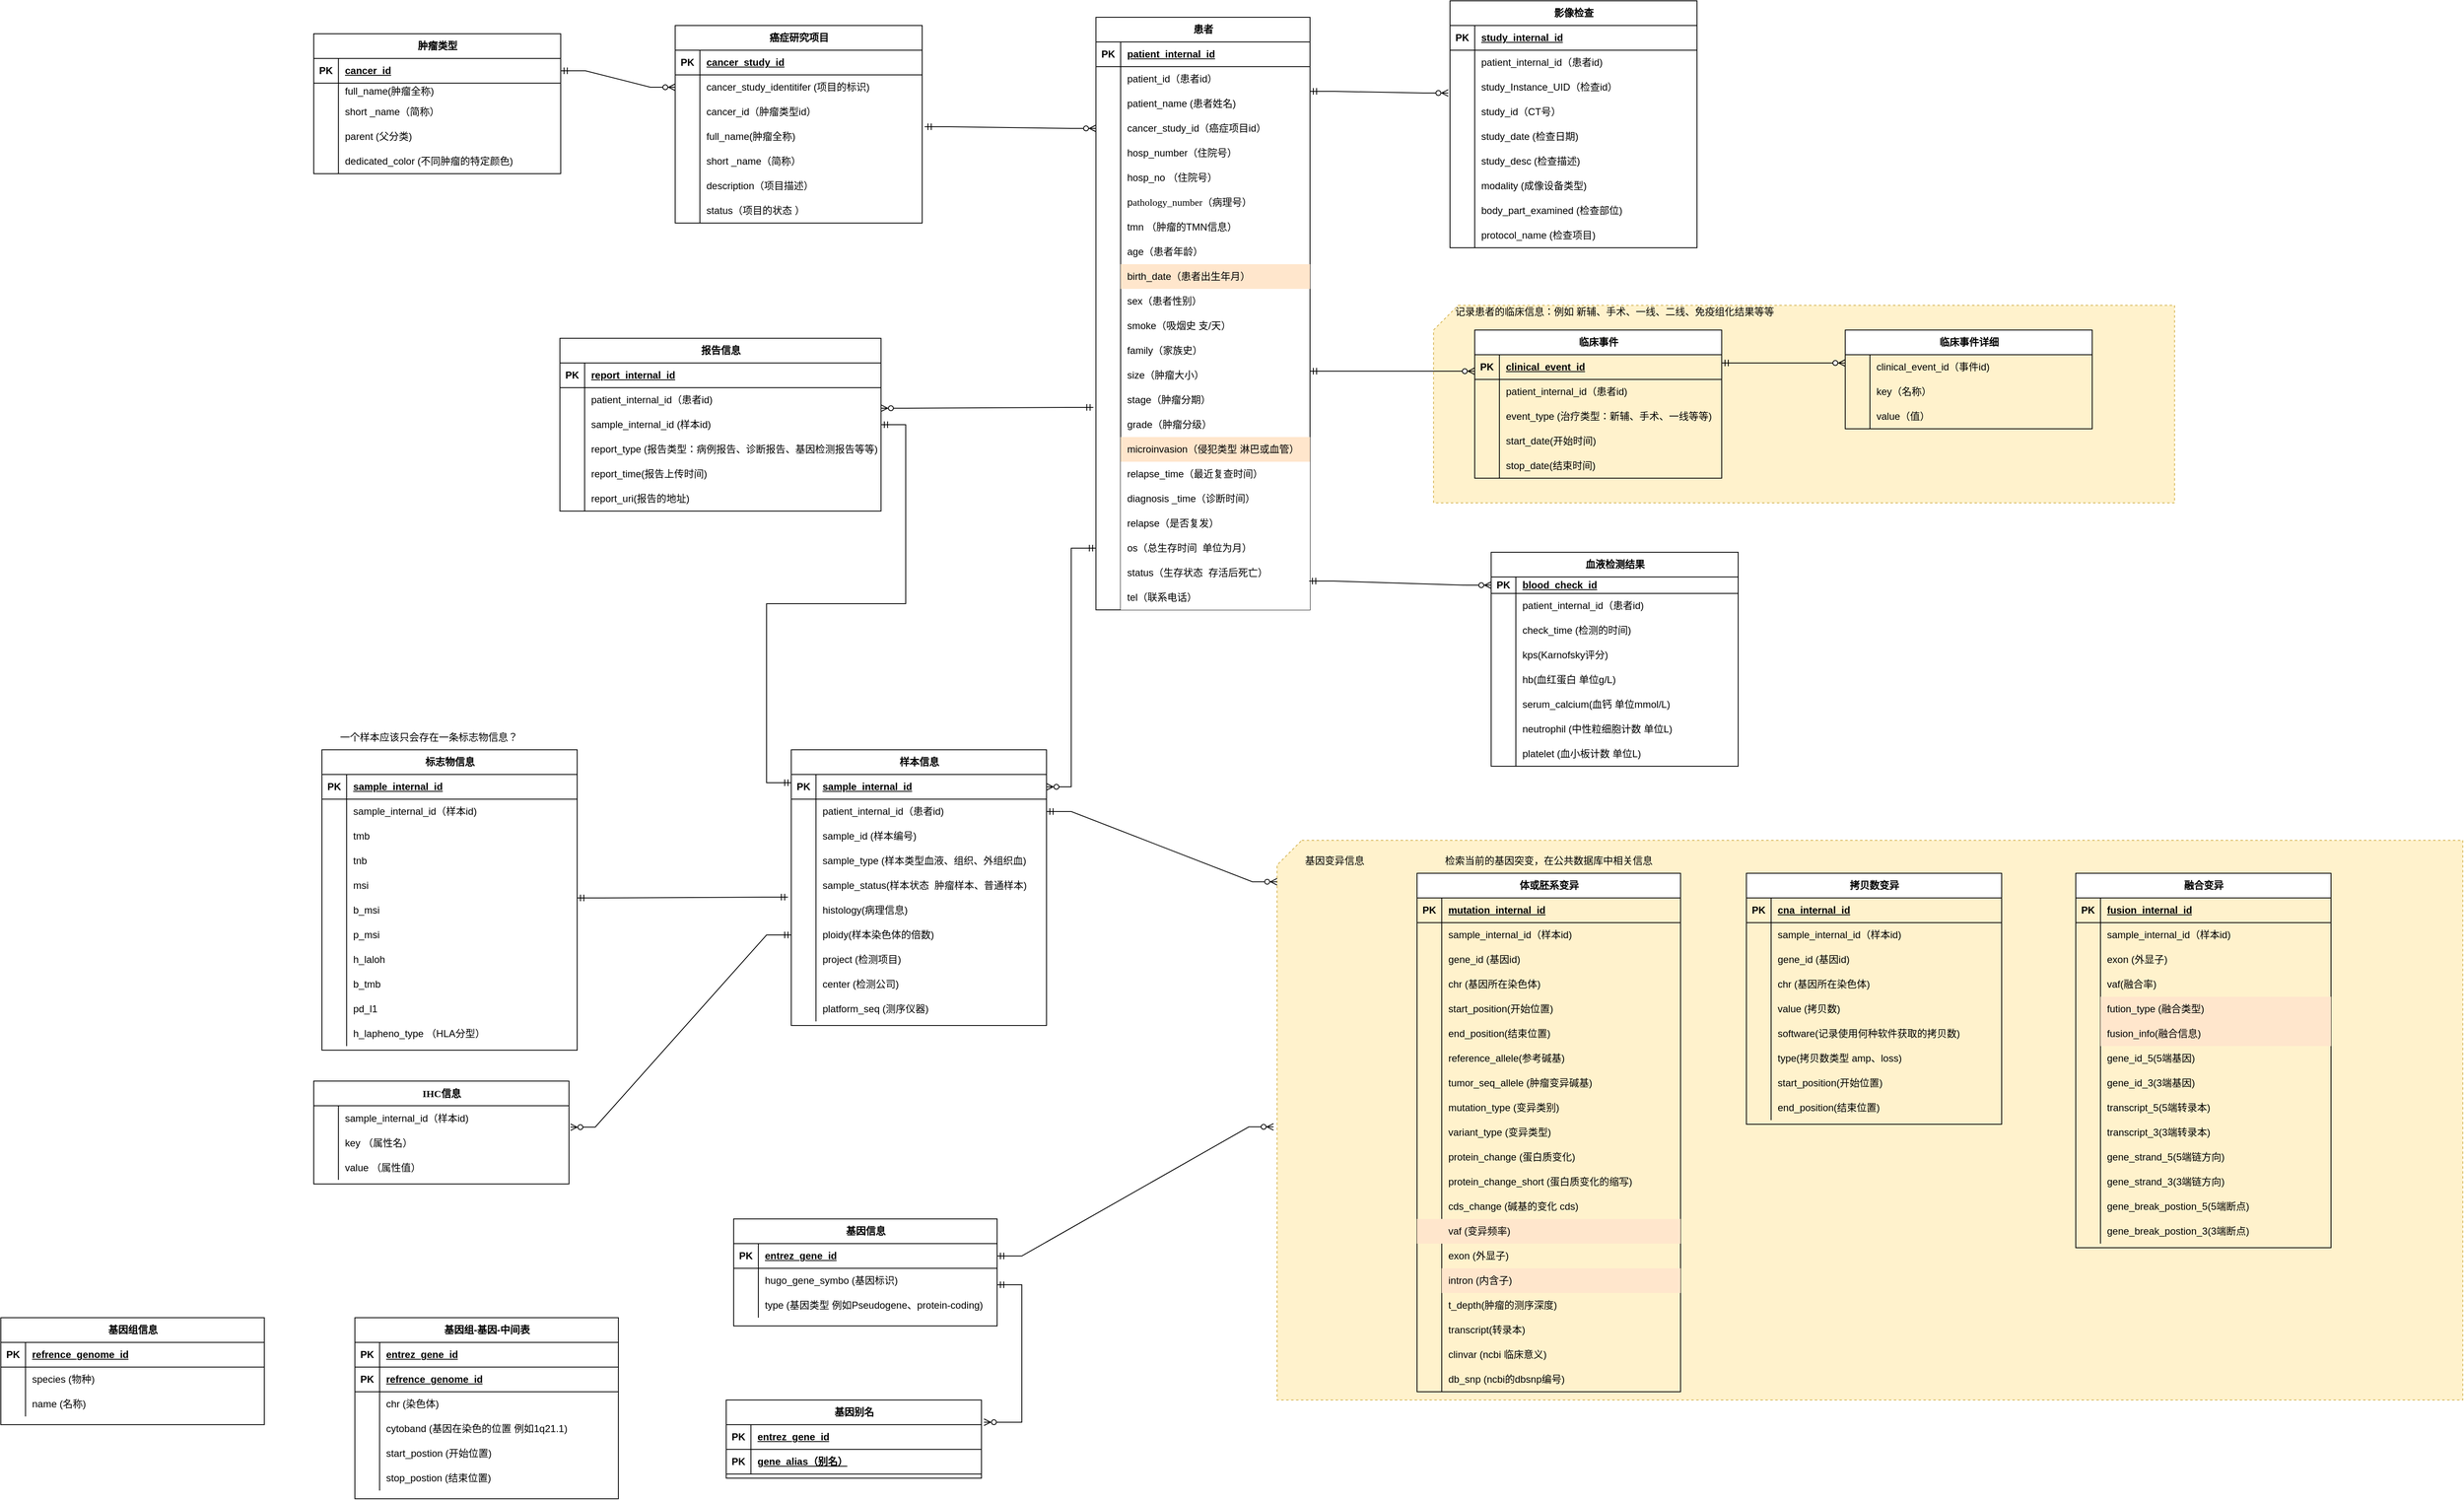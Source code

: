 <mxfile version="21.2.9" type="github">
  <diagram name="Page-1" id="9f46799a-70d6-7492-0946-bef42562c5a5">
    <mxGraphModel dx="2534" dy="764" grid="1" gridSize="10" guides="1" tooltips="1" connect="1" arrows="1" fold="1" page="1" pageScale="1" pageWidth="1100" pageHeight="850" background="none" math="0" shadow="0">
      <root>
        <mxCell id="0" />
        <mxCell id="1" parent="0" />
        <mxCell id="RT6lVRiGIj_gCMxOsUKm-34" value="" style="shape=card;whiteSpace=wrap;html=1;fillColor=#fff2cc;strokeColor=#d6b656;dashed=1;" parent="1" vertex="1">
          <mxGeometry x="630" y="1050" width="1440" height="680" as="geometry" />
        </mxCell>
        <mxCell id="0mvWHtfy37eWZjp-saQm-234" value="" style="shape=card;whiteSpace=wrap;html=1;fillColor=#fff2cc;strokeColor=#d6b656;dashed=1;" parent="1" vertex="1">
          <mxGeometry x="820" y="400" width="900" height="240" as="geometry" />
        </mxCell>
        <mxCell id="0mvWHtfy37eWZjp-saQm-2" value="患者" style="shape=table;startSize=30;container=1;collapsible=1;childLayout=tableLayout;fixedRows=1;rowLines=0;fontStyle=1;align=center;resizeLast=1;html=1;" parent="1" vertex="1">
          <mxGeometry x="410" y="50" width="260" height="720" as="geometry" />
        </mxCell>
        <mxCell id="0mvWHtfy37eWZjp-saQm-3" value="" style="shape=tableRow;horizontal=0;startSize=0;swimlaneHead=0;swimlaneBody=0;fillColor=none;collapsible=0;dropTarget=0;points=[[0,0.5],[1,0.5]];portConstraint=eastwest;top=0;left=0;right=0;bottom=1;" parent="0mvWHtfy37eWZjp-saQm-2" vertex="1">
          <mxGeometry y="30" width="260" height="30" as="geometry" />
        </mxCell>
        <mxCell id="0mvWHtfy37eWZjp-saQm-4" value="PK" style="shape=partialRectangle;connectable=0;fillColor=none;top=0;left=0;bottom=0;right=0;fontStyle=1;overflow=hidden;whiteSpace=wrap;html=1;" parent="0mvWHtfy37eWZjp-saQm-3" vertex="1">
          <mxGeometry width="30" height="30" as="geometry">
            <mxRectangle width="30" height="30" as="alternateBounds" />
          </mxGeometry>
        </mxCell>
        <mxCell id="0mvWHtfy37eWZjp-saQm-5" value="&lt;div&gt;patient_internal_id&lt;/div&gt;" style="shape=partialRectangle;connectable=0;fillColor=none;top=0;left=0;bottom=0;right=0;align=left;spacingLeft=6;fontStyle=5;overflow=hidden;whiteSpace=wrap;html=1;" parent="0mvWHtfy37eWZjp-saQm-3" vertex="1">
          <mxGeometry x="30" width="230" height="30" as="geometry">
            <mxRectangle width="230" height="30" as="alternateBounds" />
          </mxGeometry>
        </mxCell>
        <mxCell id="0mvWHtfy37eWZjp-saQm-6" value="" style="shape=tableRow;horizontal=0;startSize=0;swimlaneHead=0;swimlaneBody=0;fillColor=none;collapsible=0;dropTarget=0;points=[[0,0.5],[1,0.5]];portConstraint=eastwest;top=0;left=0;right=0;bottom=0;" parent="0mvWHtfy37eWZjp-saQm-2" vertex="1">
          <mxGeometry y="60" width="260" height="30" as="geometry" />
        </mxCell>
        <mxCell id="0mvWHtfy37eWZjp-saQm-7" value="" style="shape=partialRectangle;connectable=0;fillColor=none;top=0;left=0;bottom=0;right=0;editable=1;overflow=hidden;whiteSpace=wrap;html=1;" parent="0mvWHtfy37eWZjp-saQm-6" vertex="1">
          <mxGeometry width="30" height="30" as="geometry">
            <mxRectangle width="30" height="30" as="alternateBounds" />
          </mxGeometry>
        </mxCell>
        <mxCell id="0mvWHtfy37eWZjp-saQm-8" value="&lt;div&gt;patient_id（患者id）&lt;/div&gt;" style="shape=partialRectangle;connectable=0;fillColor=none;top=0;left=0;bottom=0;right=0;align=left;spacingLeft=6;overflow=hidden;whiteSpace=wrap;html=1;" parent="0mvWHtfy37eWZjp-saQm-6" vertex="1">
          <mxGeometry x="30" width="230" height="30" as="geometry">
            <mxRectangle width="230" height="30" as="alternateBounds" />
          </mxGeometry>
        </mxCell>
        <mxCell id="0mvWHtfy37eWZjp-saQm-9" value="" style="shape=tableRow;horizontal=0;startSize=0;swimlaneHead=0;swimlaneBody=0;fillColor=none;collapsible=0;dropTarget=0;points=[[0,0.5],[1,0.5]];portConstraint=eastwest;top=0;left=0;right=0;bottom=0;" parent="0mvWHtfy37eWZjp-saQm-2" vertex="1">
          <mxGeometry y="90" width="260" height="30" as="geometry" />
        </mxCell>
        <mxCell id="0mvWHtfy37eWZjp-saQm-10" value="" style="shape=partialRectangle;connectable=0;fillColor=none;top=0;left=0;bottom=0;right=0;editable=1;overflow=hidden;whiteSpace=wrap;html=1;" parent="0mvWHtfy37eWZjp-saQm-9" vertex="1">
          <mxGeometry width="30" height="30" as="geometry">
            <mxRectangle width="30" height="30" as="alternateBounds" />
          </mxGeometry>
        </mxCell>
        <mxCell id="0mvWHtfy37eWZjp-saQm-11" value="patient_name (患者姓名)" style="shape=partialRectangle;connectable=0;fillColor=none;top=0;left=0;bottom=0;right=0;align=left;spacingLeft=6;overflow=hidden;whiteSpace=wrap;html=1;" parent="0mvWHtfy37eWZjp-saQm-9" vertex="1">
          <mxGeometry x="30" width="230" height="30" as="geometry">
            <mxRectangle width="230" height="30" as="alternateBounds" />
          </mxGeometry>
        </mxCell>
        <mxCell id="0mvWHtfy37eWZjp-saQm-12" value="" style="shape=tableRow;horizontal=0;startSize=0;swimlaneHead=0;swimlaneBody=0;fillColor=none;collapsible=0;dropTarget=0;points=[[0,0.5],[1,0.5]];portConstraint=eastwest;top=0;left=0;right=0;bottom=0;" parent="0mvWHtfy37eWZjp-saQm-2" vertex="1">
          <mxGeometry y="120" width="260" height="30" as="geometry" />
        </mxCell>
        <mxCell id="0mvWHtfy37eWZjp-saQm-13" value="" style="shape=partialRectangle;connectable=0;fillColor=none;top=0;left=0;bottom=0;right=0;editable=1;overflow=hidden;whiteSpace=wrap;html=1;" parent="0mvWHtfy37eWZjp-saQm-12" vertex="1">
          <mxGeometry width="30" height="30" as="geometry">
            <mxRectangle width="30" height="30" as="alternateBounds" />
          </mxGeometry>
        </mxCell>
        <mxCell id="0mvWHtfy37eWZjp-saQm-14" value="cancer_study_id（癌症项目id）" style="shape=partialRectangle;connectable=0;fillColor=none;top=0;left=0;bottom=0;right=0;align=left;spacingLeft=6;overflow=hidden;whiteSpace=wrap;html=1;" parent="0mvWHtfy37eWZjp-saQm-12" vertex="1">
          <mxGeometry x="30" width="230" height="30" as="geometry">
            <mxRectangle width="230" height="30" as="alternateBounds" />
          </mxGeometry>
        </mxCell>
        <mxCell id="0mvWHtfy37eWZjp-saQm-31" value="" style="shape=tableRow;horizontal=0;startSize=0;swimlaneHead=0;swimlaneBody=0;fillColor=none;collapsible=0;dropTarget=0;points=[[0,0.5],[1,0.5]];portConstraint=eastwest;top=0;left=0;right=0;bottom=0;" parent="0mvWHtfy37eWZjp-saQm-2" vertex="1">
          <mxGeometry y="150" width="260" height="30" as="geometry" />
        </mxCell>
        <mxCell id="0mvWHtfy37eWZjp-saQm-32" value="" style="shape=partialRectangle;connectable=0;fillColor=none;top=0;left=0;bottom=0;right=0;editable=1;overflow=hidden;whiteSpace=wrap;html=1;" parent="0mvWHtfy37eWZjp-saQm-31" vertex="1">
          <mxGeometry width="30" height="30" as="geometry">
            <mxRectangle width="30" height="30" as="alternateBounds" />
          </mxGeometry>
        </mxCell>
        <mxCell id="0mvWHtfy37eWZjp-saQm-33" value="hosp_number（住院号）" style="shape=partialRectangle;connectable=0;fillColor=none;top=0;left=0;bottom=0;right=0;align=left;spacingLeft=6;overflow=hidden;whiteSpace=wrap;html=1;" parent="0mvWHtfy37eWZjp-saQm-31" vertex="1">
          <mxGeometry x="30" width="230" height="30" as="geometry">
            <mxRectangle width="230" height="30" as="alternateBounds" />
          </mxGeometry>
        </mxCell>
        <mxCell id="0mvWHtfy37eWZjp-saQm-34" value="" style="shape=tableRow;horizontal=0;startSize=0;swimlaneHead=0;swimlaneBody=0;fillColor=none;collapsible=0;dropTarget=0;points=[[0,0.5],[1,0.5]];portConstraint=eastwest;top=0;left=0;right=0;bottom=0;" parent="0mvWHtfy37eWZjp-saQm-2" vertex="1">
          <mxGeometry y="180" width="260" height="30" as="geometry" />
        </mxCell>
        <mxCell id="0mvWHtfy37eWZjp-saQm-35" value="" style="shape=partialRectangle;connectable=0;fillColor=none;top=0;left=0;bottom=0;right=0;editable=1;overflow=hidden;whiteSpace=wrap;html=1;" parent="0mvWHtfy37eWZjp-saQm-34" vertex="1">
          <mxGeometry width="30" height="30" as="geometry">
            <mxRectangle width="30" height="30" as="alternateBounds" />
          </mxGeometry>
        </mxCell>
        <mxCell id="0mvWHtfy37eWZjp-saQm-36" value="hosp_no （住院号）" style="shape=partialRectangle;connectable=0;fillColor=none;top=0;left=0;bottom=0;right=0;align=left;spacingLeft=6;overflow=hidden;whiteSpace=wrap;html=1;" parent="0mvWHtfy37eWZjp-saQm-34" vertex="1">
          <mxGeometry x="30" width="230" height="30" as="geometry">
            <mxRectangle width="230" height="30" as="alternateBounds" />
          </mxGeometry>
        </mxCell>
        <mxCell id="0mvWHtfy37eWZjp-saQm-37" value="" style="shape=tableRow;horizontal=0;startSize=0;swimlaneHead=0;swimlaneBody=0;fillColor=none;collapsible=0;dropTarget=0;points=[[0,0.5],[1,0.5]];portConstraint=eastwest;top=0;left=0;right=0;bottom=0;" parent="0mvWHtfy37eWZjp-saQm-2" vertex="1">
          <mxGeometry y="210" width="260" height="30" as="geometry" />
        </mxCell>
        <mxCell id="0mvWHtfy37eWZjp-saQm-38" value="" style="shape=partialRectangle;connectable=0;fillColor=none;top=0;left=0;bottom=0;right=0;editable=1;overflow=hidden;whiteSpace=wrap;html=1;" parent="0mvWHtfy37eWZjp-saQm-37" vertex="1">
          <mxGeometry width="30" height="30" as="geometry">
            <mxRectangle width="30" height="30" as="alternateBounds" />
          </mxGeometry>
        </mxCell>
        <mxCell id="0mvWHtfy37eWZjp-saQm-39" value="p&lt;span style=&quot;background-color: initial; font-size: 9pt; font-family: 等线;&quot;&gt;&lt;font face=&quot;Times New Roman&quot;&gt;a&lt;/font&gt;&lt;/span&gt;&lt;span style=&quot;background-color: initial; font-size: 9pt; font-family: &amp;quot;Times New Roman&amp;quot;;&quot;&gt;thology_n&lt;/span&gt;&lt;span style=&quot;background-color: initial; font-size: 9pt; font-family: &amp;quot;Times New Roman&amp;quot;;&quot;&gt;umber&lt;/span&gt;（病理号）" style="shape=partialRectangle;connectable=0;fillColor=none;top=0;left=0;bottom=0;right=0;align=left;spacingLeft=6;overflow=hidden;whiteSpace=wrap;html=1;" parent="0mvWHtfy37eWZjp-saQm-37" vertex="1">
          <mxGeometry x="30" width="230" height="30" as="geometry">
            <mxRectangle width="230" height="30" as="alternateBounds" />
          </mxGeometry>
        </mxCell>
        <mxCell id="0mvWHtfy37eWZjp-saQm-43" value="" style="shape=tableRow;horizontal=0;startSize=0;swimlaneHead=0;swimlaneBody=0;fillColor=none;collapsible=0;dropTarget=0;points=[[0,0.5],[1,0.5]];portConstraint=eastwest;top=0;left=0;right=0;bottom=0;" parent="0mvWHtfy37eWZjp-saQm-2" vertex="1">
          <mxGeometry y="240" width="260" height="30" as="geometry" />
        </mxCell>
        <mxCell id="0mvWHtfy37eWZjp-saQm-44" value="" style="shape=partialRectangle;connectable=0;fillColor=none;top=0;left=0;bottom=0;right=0;editable=1;overflow=hidden;whiteSpace=wrap;html=1;" parent="0mvWHtfy37eWZjp-saQm-43" vertex="1">
          <mxGeometry width="30" height="30" as="geometry">
            <mxRectangle width="30" height="30" as="alternateBounds" />
          </mxGeometry>
        </mxCell>
        <mxCell id="0mvWHtfy37eWZjp-saQm-45" value="tmn （肿瘤的TMN信息）" style="shape=partialRectangle;connectable=0;fillColor=none;top=0;left=0;bottom=0;right=0;align=left;spacingLeft=6;overflow=hidden;whiteSpace=wrap;html=1;" parent="0mvWHtfy37eWZjp-saQm-43" vertex="1">
          <mxGeometry x="30" width="230" height="30" as="geometry">
            <mxRectangle width="230" height="30" as="alternateBounds" />
          </mxGeometry>
        </mxCell>
        <mxCell id="0mvWHtfy37eWZjp-saQm-46" value="" style="shape=tableRow;horizontal=0;startSize=0;swimlaneHead=0;swimlaneBody=0;fillColor=none;collapsible=0;dropTarget=0;points=[[0,0.5],[1,0.5]];portConstraint=eastwest;top=0;left=0;right=0;bottom=0;" parent="0mvWHtfy37eWZjp-saQm-2" vertex="1">
          <mxGeometry y="270" width="260" height="30" as="geometry" />
        </mxCell>
        <mxCell id="0mvWHtfy37eWZjp-saQm-47" value="" style="shape=partialRectangle;connectable=0;fillColor=none;top=0;left=0;bottom=0;right=0;editable=1;overflow=hidden;whiteSpace=wrap;html=1;" parent="0mvWHtfy37eWZjp-saQm-46" vertex="1">
          <mxGeometry width="30" height="30" as="geometry">
            <mxRectangle width="30" height="30" as="alternateBounds" />
          </mxGeometry>
        </mxCell>
        <mxCell id="0mvWHtfy37eWZjp-saQm-48" value="age（患者年龄）" style="shape=partialRectangle;connectable=0;fillColor=none;top=0;left=0;bottom=0;right=0;align=left;spacingLeft=6;overflow=hidden;whiteSpace=wrap;html=1;" parent="0mvWHtfy37eWZjp-saQm-46" vertex="1">
          <mxGeometry x="30" width="230" height="30" as="geometry">
            <mxRectangle width="230" height="30" as="alternateBounds" />
          </mxGeometry>
        </mxCell>
        <mxCell id="0mvWHtfy37eWZjp-saQm-337" value="" style="shape=tableRow;horizontal=0;startSize=0;swimlaneHead=0;swimlaneBody=0;fillColor=none;collapsible=0;dropTarget=0;points=[[0,0.5],[1,0.5]];portConstraint=eastwest;top=0;left=0;right=0;bottom=0;" parent="0mvWHtfy37eWZjp-saQm-2" vertex="1">
          <mxGeometry y="300" width="260" height="30" as="geometry" />
        </mxCell>
        <mxCell id="0mvWHtfy37eWZjp-saQm-338" value="" style="shape=partialRectangle;connectable=0;fillColor=none;top=0;left=0;bottom=0;right=0;editable=1;overflow=hidden;whiteSpace=wrap;html=1;" parent="0mvWHtfy37eWZjp-saQm-337" vertex="1">
          <mxGeometry width="30" height="30" as="geometry">
            <mxRectangle width="30" height="30" as="alternateBounds" />
          </mxGeometry>
        </mxCell>
        <mxCell id="0mvWHtfy37eWZjp-saQm-339" value="birth_date（患者出生年月）" style="shape=partialRectangle;connectable=0;fillColor=#ffe6cc;top=0;left=0;bottom=0;right=0;align=left;spacingLeft=6;overflow=hidden;whiteSpace=wrap;html=1;strokeColor=#d79b00;" parent="0mvWHtfy37eWZjp-saQm-337" vertex="1">
          <mxGeometry x="30" width="230" height="30" as="geometry">
            <mxRectangle width="230" height="30" as="alternateBounds" />
          </mxGeometry>
        </mxCell>
        <mxCell id="0mvWHtfy37eWZjp-saQm-49" value="" style="shape=tableRow;horizontal=0;startSize=0;swimlaneHead=0;swimlaneBody=0;fillColor=none;collapsible=0;dropTarget=0;points=[[0,0.5],[1,0.5]];portConstraint=eastwest;top=0;left=0;right=0;bottom=0;" parent="0mvWHtfy37eWZjp-saQm-2" vertex="1">
          <mxGeometry y="330" width="260" height="30" as="geometry" />
        </mxCell>
        <mxCell id="0mvWHtfy37eWZjp-saQm-50" value="" style="shape=partialRectangle;connectable=0;fillColor=none;top=0;left=0;bottom=0;right=0;editable=1;overflow=hidden;whiteSpace=wrap;html=1;" parent="0mvWHtfy37eWZjp-saQm-49" vertex="1">
          <mxGeometry width="30" height="30" as="geometry">
            <mxRectangle width="30" height="30" as="alternateBounds" />
          </mxGeometry>
        </mxCell>
        <mxCell id="0mvWHtfy37eWZjp-saQm-51" value="sex（患者性别）" style="shape=partialRectangle;connectable=0;fillColor=none;top=0;left=0;bottom=0;right=0;align=left;spacingLeft=6;overflow=hidden;whiteSpace=wrap;html=1;" parent="0mvWHtfy37eWZjp-saQm-49" vertex="1">
          <mxGeometry x="30" width="230" height="30" as="geometry">
            <mxRectangle width="230" height="30" as="alternateBounds" />
          </mxGeometry>
        </mxCell>
        <mxCell id="0mvWHtfy37eWZjp-saQm-123" value="" style="shape=tableRow;horizontal=0;startSize=0;swimlaneHead=0;swimlaneBody=0;fillColor=none;collapsible=0;dropTarget=0;points=[[0,0.5],[1,0.5]];portConstraint=eastwest;top=0;left=0;right=0;bottom=0;" parent="0mvWHtfy37eWZjp-saQm-2" vertex="1">
          <mxGeometry y="360" width="260" height="30" as="geometry" />
        </mxCell>
        <mxCell id="0mvWHtfy37eWZjp-saQm-124" value="" style="shape=partialRectangle;connectable=0;fillColor=none;top=0;left=0;bottom=0;right=0;editable=1;overflow=hidden;whiteSpace=wrap;html=1;" parent="0mvWHtfy37eWZjp-saQm-123" vertex="1">
          <mxGeometry width="30" height="30" as="geometry">
            <mxRectangle width="30" height="30" as="alternateBounds" />
          </mxGeometry>
        </mxCell>
        <mxCell id="0mvWHtfy37eWZjp-saQm-125" value="smoke（吸烟史 支/天）" style="shape=partialRectangle;connectable=0;fillColor=none;top=0;left=0;bottom=0;right=0;align=left;spacingLeft=6;overflow=hidden;whiteSpace=wrap;html=1;" parent="0mvWHtfy37eWZjp-saQm-123" vertex="1">
          <mxGeometry x="30" width="230" height="30" as="geometry">
            <mxRectangle width="230" height="30" as="alternateBounds" />
          </mxGeometry>
        </mxCell>
        <mxCell id="0mvWHtfy37eWZjp-saQm-126" value="" style="shape=tableRow;horizontal=0;startSize=0;swimlaneHead=0;swimlaneBody=0;fillColor=none;collapsible=0;dropTarget=0;points=[[0,0.5],[1,0.5]];portConstraint=eastwest;top=0;left=0;right=0;bottom=0;" parent="0mvWHtfy37eWZjp-saQm-2" vertex="1">
          <mxGeometry y="390" width="260" height="30" as="geometry" />
        </mxCell>
        <mxCell id="0mvWHtfy37eWZjp-saQm-127" value="" style="shape=partialRectangle;connectable=0;fillColor=none;top=0;left=0;bottom=0;right=0;editable=1;overflow=hidden;whiteSpace=wrap;html=1;" parent="0mvWHtfy37eWZjp-saQm-126" vertex="1">
          <mxGeometry width="30" height="30" as="geometry">
            <mxRectangle width="30" height="30" as="alternateBounds" />
          </mxGeometry>
        </mxCell>
        <mxCell id="0mvWHtfy37eWZjp-saQm-128" value="family（家族史）" style="shape=partialRectangle;connectable=0;fillColor=none;top=0;left=0;bottom=0;right=0;align=left;spacingLeft=6;overflow=hidden;whiteSpace=wrap;html=1;" parent="0mvWHtfy37eWZjp-saQm-126" vertex="1">
          <mxGeometry x="30" width="230" height="30" as="geometry">
            <mxRectangle width="230" height="30" as="alternateBounds" />
          </mxGeometry>
        </mxCell>
        <mxCell id="0mvWHtfy37eWZjp-saQm-129" value="" style="shape=tableRow;horizontal=0;startSize=0;swimlaneHead=0;swimlaneBody=0;fillColor=none;collapsible=0;dropTarget=0;points=[[0,0.5],[1,0.5]];portConstraint=eastwest;top=0;left=0;right=0;bottom=0;" parent="0mvWHtfy37eWZjp-saQm-2" vertex="1">
          <mxGeometry y="420" width="260" height="30" as="geometry" />
        </mxCell>
        <mxCell id="0mvWHtfy37eWZjp-saQm-130" value="" style="shape=partialRectangle;connectable=0;fillColor=none;top=0;left=0;bottom=0;right=0;editable=1;overflow=hidden;whiteSpace=wrap;html=1;" parent="0mvWHtfy37eWZjp-saQm-129" vertex="1">
          <mxGeometry width="30" height="30" as="geometry">
            <mxRectangle width="30" height="30" as="alternateBounds" />
          </mxGeometry>
        </mxCell>
        <mxCell id="0mvWHtfy37eWZjp-saQm-131" value="size（肿瘤大小）" style="shape=partialRectangle;connectable=0;fillColor=none;top=0;left=0;bottom=0;right=0;align=left;spacingLeft=6;overflow=hidden;whiteSpace=wrap;html=1;" parent="0mvWHtfy37eWZjp-saQm-129" vertex="1">
          <mxGeometry x="30" width="230" height="30" as="geometry">
            <mxRectangle width="230" height="30" as="alternateBounds" />
          </mxGeometry>
        </mxCell>
        <mxCell id="0mvWHtfy37eWZjp-saQm-132" value="" style="shape=tableRow;horizontal=0;startSize=0;swimlaneHead=0;swimlaneBody=0;fillColor=none;collapsible=0;dropTarget=0;points=[[0,0.5],[1,0.5]];portConstraint=eastwest;top=0;left=0;right=0;bottom=0;" parent="0mvWHtfy37eWZjp-saQm-2" vertex="1">
          <mxGeometry y="450" width="260" height="30" as="geometry" />
        </mxCell>
        <mxCell id="0mvWHtfy37eWZjp-saQm-133" value="" style="shape=partialRectangle;connectable=0;fillColor=none;top=0;left=0;bottom=0;right=0;editable=1;overflow=hidden;whiteSpace=wrap;html=1;" parent="0mvWHtfy37eWZjp-saQm-132" vertex="1">
          <mxGeometry width="30" height="30" as="geometry">
            <mxRectangle width="30" height="30" as="alternateBounds" />
          </mxGeometry>
        </mxCell>
        <mxCell id="0mvWHtfy37eWZjp-saQm-134" value="stage（肿瘤分期）" style="shape=partialRectangle;connectable=0;fillColor=none;top=0;left=0;bottom=0;right=0;align=left;spacingLeft=6;overflow=hidden;whiteSpace=wrap;html=1;" parent="0mvWHtfy37eWZjp-saQm-132" vertex="1">
          <mxGeometry x="30" width="230" height="30" as="geometry">
            <mxRectangle width="230" height="30" as="alternateBounds" />
          </mxGeometry>
        </mxCell>
        <mxCell id="0mvWHtfy37eWZjp-saQm-135" value="" style="shape=tableRow;horizontal=0;startSize=0;swimlaneHead=0;swimlaneBody=0;fillColor=none;collapsible=0;dropTarget=0;points=[[0,0.5],[1,0.5]];portConstraint=eastwest;top=0;left=0;right=0;bottom=0;" parent="0mvWHtfy37eWZjp-saQm-2" vertex="1">
          <mxGeometry y="480" width="260" height="30" as="geometry" />
        </mxCell>
        <mxCell id="0mvWHtfy37eWZjp-saQm-136" value="" style="shape=partialRectangle;connectable=0;fillColor=none;top=0;left=0;bottom=0;right=0;editable=1;overflow=hidden;whiteSpace=wrap;html=1;" parent="0mvWHtfy37eWZjp-saQm-135" vertex="1">
          <mxGeometry width="30" height="30" as="geometry">
            <mxRectangle width="30" height="30" as="alternateBounds" />
          </mxGeometry>
        </mxCell>
        <mxCell id="0mvWHtfy37eWZjp-saQm-137" value="grade（肿瘤分级）" style="shape=partialRectangle;connectable=0;fillColor=none;top=0;left=0;bottom=0;right=0;align=left;spacingLeft=6;overflow=hidden;whiteSpace=wrap;html=1;" parent="0mvWHtfy37eWZjp-saQm-135" vertex="1">
          <mxGeometry x="30" width="230" height="30" as="geometry">
            <mxRectangle width="230" height="30" as="alternateBounds" />
          </mxGeometry>
        </mxCell>
        <mxCell id="0mvWHtfy37eWZjp-saQm-138" value="" style="shape=tableRow;horizontal=0;startSize=0;swimlaneHead=0;swimlaneBody=0;fillColor=none;collapsible=0;dropTarget=0;points=[[0,0.5],[1,0.5]];portConstraint=eastwest;top=0;left=0;right=0;bottom=0;" parent="0mvWHtfy37eWZjp-saQm-2" vertex="1">
          <mxGeometry y="510" width="260" height="30" as="geometry" />
        </mxCell>
        <mxCell id="0mvWHtfy37eWZjp-saQm-139" value="" style="shape=partialRectangle;connectable=0;fillColor=none;top=0;left=0;bottom=0;right=0;editable=1;overflow=hidden;whiteSpace=wrap;html=1;" parent="0mvWHtfy37eWZjp-saQm-138" vertex="1">
          <mxGeometry width="30" height="30" as="geometry">
            <mxRectangle width="30" height="30" as="alternateBounds" />
          </mxGeometry>
        </mxCell>
        <mxCell id="0mvWHtfy37eWZjp-saQm-140" value="microinvasion（侵犯类型 淋巴或血管）" style="shape=partialRectangle;connectable=0;fillColor=#ffe6cc;top=0;left=0;bottom=0;right=0;align=left;spacingLeft=6;overflow=hidden;whiteSpace=wrap;html=1;strokeColor=#d79b00;" parent="0mvWHtfy37eWZjp-saQm-138" vertex="1">
          <mxGeometry x="30" width="230" height="30" as="geometry">
            <mxRectangle width="230" height="30" as="alternateBounds" />
          </mxGeometry>
        </mxCell>
        <mxCell id="0mvWHtfy37eWZjp-saQm-141" value="" style="shape=tableRow;horizontal=0;startSize=0;swimlaneHead=0;swimlaneBody=0;fillColor=none;collapsible=0;dropTarget=0;points=[[0,0.5],[1,0.5]];portConstraint=eastwest;top=0;left=0;right=0;bottom=0;" parent="0mvWHtfy37eWZjp-saQm-2" vertex="1">
          <mxGeometry y="540" width="260" height="30" as="geometry" />
        </mxCell>
        <mxCell id="0mvWHtfy37eWZjp-saQm-142" value="" style="shape=partialRectangle;connectable=0;fillColor=none;top=0;left=0;bottom=0;right=0;editable=1;overflow=hidden;whiteSpace=wrap;html=1;" parent="0mvWHtfy37eWZjp-saQm-141" vertex="1">
          <mxGeometry width="30" height="30" as="geometry">
            <mxRectangle width="30" height="30" as="alternateBounds" />
          </mxGeometry>
        </mxCell>
        <mxCell id="0mvWHtfy37eWZjp-saQm-143" value="relapse_time（最近复查时间）" style="shape=partialRectangle;connectable=0;top=0;left=0;bottom=0;right=0;align=left;spacingLeft=6;overflow=hidden;whiteSpace=wrap;html=1;" parent="0mvWHtfy37eWZjp-saQm-141" vertex="1">
          <mxGeometry x="30" width="230" height="30" as="geometry">
            <mxRectangle width="230" height="30" as="alternateBounds" />
          </mxGeometry>
        </mxCell>
        <mxCell id="0mvWHtfy37eWZjp-saQm-282" value="" style="shape=tableRow;horizontal=0;startSize=0;swimlaneHead=0;swimlaneBody=0;fillColor=none;collapsible=0;dropTarget=0;points=[[0,0.5],[1,0.5]];portConstraint=eastwest;top=0;left=0;right=0;bottom=0;" parent="0mvWHtfy37eWZjp-saQm-2" vertex="1">
          <mxGeometry y="570" width="260" height="30" as="geometry" />
        </mxCell>
        <mxCell id="0mvWHtfy37eWZjp-saQm-283" value="" style="shape=partialRectangle;connectable=0;fillColor=none;top=0;left=0;bottom=0;right=0;editable=1;overflow=hidden;whiteSpace=wrap;html=1;" parent="0mvWHtfy37eWZjp-saQm-282" vertex="1">
          <mxGeometry width="30" height="30" as="geometry">
            <mxRectangle width="30" height="30" as="alternateBounds" />
          </mxGeometry>
        </mxCell>
        <mxCell id="0mvWHtfy37eWZjp-saQm-284" value="diagnosis _time（诊断时间）" style="shape=partialRectangle;connectable=0;top=0;left=0;bottom=0;right=0;align=left;spacingLeft=6;overflow=hidden;whiteSpace=wrap;html=1;" parent="0mvWHtfy37eWZjp-saQm-282" vertex="1">
          <mxGeometry x="30" width="230" height="30" as="geometry">
            <mxRectangle width="230" height="30" as="alternateBounds" />
          </mxGeometry>
        </mxCell>
        <mxCell id="0mvWHtfy37eWZjp-saQm-147" value="" style="shape=tableRow;horizontal=0;startSize=0;swimlaneHead=0;swimlaneBody=0;fillColor=none;collapsible=0;dropTarget=0;points=[[0,0.5],[1,0.5]];portConstraint=eastwest;top=0;left=0;right=0;bottom=0;" parent="0mvWHtfy37eWZjp-saQm-2" vertex="1">
          <mxGeometry y="600" width="260" height="30" as="geometry" />
        </mxCell>
        <mxCell id="0mvWHtfy37eWZjp-saQm-148" value="" style="shape=partialRectangle;connectable=0;fillColor=none;top=0;left=0;bottom=0;right=0;editable=1;overflow=hidden;whiteSpace=wrap;html=1;" parent="0mvWHtfy37eWZjp-saQm-147" vertex="1">
          <mxGeometry width="30" height="30" as="geometry">
            <mxRectangle width="30" height="30" as="alternateBounds" />
          </mxGeometry>
        </mxCell>
        <mxCell id="0mvWHtfy37eWZjp-saQm-149" value="relapse（是否复发）" style="shape=partialRectangle;connectable=0;top=0;left=0;bottom=0;right=0;align=left;spacingLeft=6;overflow=hidden;whiteSpace=wrap;html=1;" parent="0mvWHtfy37eWZjp-saQm-147" vertex="1">
          <mxGeometry x="30" width="230" height="30" as="geometry">
            <mxRectangle width="230" height="30" as="alternateBounds" />
          </mxGeometry>
        </mxCell>
        <mxCell id="0mvWHtfy37eWZjp-saQm-150" value="" style="shape=tableRow;horizontal=0;startSize=0;swimlaneHead=0;swimlaneBody=0;fillColor=none;collapsible=0;dropTarget=0;points=[[0,0.5],[1,0.5]];portConstraint=eastwest;top=0;left=0;right=0;bottom=0;" parent="0mvWHtfy37eWZjp-saQm-2" vertex="1">
          <mxGeometry y="630" width="260" height="30" as="geometry" />
        </mxCell>
        <mxCell id="0mvWHtfy37eWZjp-saQm-151" value="" style="shape=partialRectangle;connectable=0;fillColor=none;top=0;left=0;bottom=0;right=0;editable=1;overflow=hidden;whiteSpace=wrap;html=1;" parent="0mvWHtfy37eWZjp-saQm-150" vertex="1">
          <mxGeometry width="30" height="30" as="geometry">
            <mxRectangle width="30" height="30" as="alternateBounds" />
          </mxGeometry>
        </mxCell>
        <mxCell id="0mvWHtfy37eWZjp-saQm-152" value="os（总生存时间&amp;nbsp; 单位为月&lt;span style=&quot;background-color: initial;&quot;&gt;）&lt;/span&gt;" style="shape=partialRectangle;connectable=0;top=0;left=0;bottom=0;right=0;align=left;spacingLeft=6;overflow=hidden;whiteSpace=wrap;html=1;" parent="0mvWHtfy37eWZjp-saQm-150" vertex="1">
          <mxGeometry x="30" width="230" height="30" as="geometry">
            <mxRectangle width="230" height="30" as="alternateBounds" />
          </mxGeometry>
        </mxCell>
        <mxCell id="0mvWHtfy37eWZjp-saQm-144" value="" style="shape=tableRow;horizontal=0;startSize=0;swimlaneHead=0;swimlaneBody=0;fillColor=none;collapsible=0;dropTarget=0;points=[[0,0.5],[1,0.5]];portConstraint=eastwest;top=0;left=0;right=0;bottom=0;" parent="0mvWHtfy37eWZjp-saQm-2" vertex="1">
          <mxGeometry y="660" width="260" height="30" as="geometry" />
        </mxCell>
        <mxCell id="0mvWHtfy37eWZjp-saQm-145" value="" style="shape=partialRectangle;connectable=0;fillColor=none;top=0;left=0;bottom=0;right=0;editable=1;overflow=hidden;whiteSpace=wrap;html=1;" parent="0mvWHtfy37eWZjp-saQm-144" vertex="1">
          <mxGeometry width="30" height="30" as="geometry">
            <mxRectangle width="30" height="30" as="alternateBounds" />
          </mxGeometry>
        </mxCell>
        <mxCell id="0mvWHtfy37eWZjp-saQm-146" value="status（生存状态&amp;nbsp; 存活后死亡）" style="shape=partialRectangle;connectable=0;top=0;left=0;bottom=0;right=0;align=left;spacingLeft=6;overflow=hidden;whiteSpace=wrap;html=1;" parent="0mvWHtfy37eWZjp-saQm-144" vertex="1">
          <mxGeometry x="30" width="230" height="30" as="geometry">
            <mxRectangle width="230" height="30" as="alternateBounds" />
          </mxGeometry>
        </mxCell>
        <mxCell id="0mvWHtfy37eWZjp-saQm-153" value="" style="shape=tableRow;horizontal=0;startSize=0;swimlaneHead=0;swimlaneBody=0;fillColor=none;collapsible=0;dropTarget=0;points=[[0,0.5],[1,0.5]];portConstraint=eastwest;top=0;left=0;right=0;bottom=0;" parent="0mvWHtfy37eWZjp-saQm-2" vertex="1">
          <mxGeometry y="690" width="260" height="30" as="geometry" />
        </mxCell>
        <mxCell id="0mvWHtfy37eWZjp-saQm-154" value="" style="shape=partialRectangle;connectable=0;fillColor=none;top=0;left=0;bottom=0;right=0;editable=1;overflow=hidden;whiteSpace=wrap;html=1;" parent="0mvWHtfy37eWZjp-saQm-153" vertex="1">
          <mxGeometry width="30" height="30" as="geometry">
            <mxRectangle width="30" height="30" as="alternateBounds" />
          </mxGeometry>
        </mxCell>
        <mxCell id="0mvWHtfy37eWZjp-saQm-155" value="tel（联系电话）" style="shape=partialRectangle;connectable=0;top=0;left=0;bottom=0;right=0;align=left;spacingLeft=6;overflow=hidden;whiteSpace=wrap;html=1;" parent="0mvWHtfy37eWZjp-saQm-153" vertex="1">
          <mxGeometry x="30" width="230" height="30" as="geometry">
            <mxRectangle width="230" height="30" as="alternateBounds" />
          </mxGeometry>
        </mxCell>
        <mxCell id="0mvWHtfy37eWZjp-saQm-15" value="肿瘤类型" style="shape=table;startSize=30;container=1;collapsible=1;childLayout=tableLayout;fixedRows=1;rowLines=0;fontStyle=1;align=center;resizeLast=1;html=1;" parent="1" vertex="1">
          <mxGeometry x="-540" y="70" width="300" height="170" as="geometry">
            <mxRectangle x="840" y="50" width="90" height="30" as="alternateBounds" />
          </mxGeometry>
        </mxCell>
        <mxCell id="0mvWHtfy37eWZjp-saQm-114" value="" style="shape=tableRow;horizontal=0;startSize=0;swimlaneHead=0;swimlaneBody=0;fillColor=none;collapsible=0;dropTarget=0;points=[[0,0.5],[1,0.5]];portConstraint=eastwest;top=0;left=0;right=0;bottom=1;" parent="0mvWHtfy37eWZjp-saQm-15" vertex="1">
          <mxGeometry y="30" width="300" height="30" as="geometry" />
        </mxCell>
        <mxCell id="0mvWHtfy37eWZjp-saQm-115" value="PK" style="shape=partialRectangle;connectable=0;fillColor=none;top=0;left=0;bottom=0;right=0;fontStyle=1;overflow=hidden;whiteSpace=wrap;html=1;" parent="0mvWHtfy37eWZjp-saQm-114" vertex="1">
          <mxGeometry width="30" height="30" as="geometry">
            <mxRectangle width="30" height="30" as="alternateBounds" />
          </mxGeometry>
        </mxCell>
        <mxCell id="0mvWHtfy37eWZjp-saQm-116" value="cancer_id" style="shape=partialRectangle;connectable=0;fillColor=none;top=0;left=0;bottom=0;right=0;align=left;spacingLeft=6;fontStyle=5;overflow=hidden;whiteSpace=wrap;html=1;" parent="0mvWHtfy37eWZjp-saQm-114" vertex="1">
          <mxGeometry x="30" width="270" height="30" as="geometry">
            <mxRectangle width="270" height="30" as="alternateBounds" />
          </mxGeometry>
        </mxCell>
        <mxCell id="0mvWHtfy37eWZjp-saQm-19" value="" style="shape=tableRow;horizontal=0;startSize=0;swimlaneHead=0;swimlaneBody=0;fillColor=none;collapsible=0;dropTarget=0;points=[[0,0.5],[1,0.5]];portConstraint=eastwest;top=0;left=0;right=0;bottom=0;" parent="0mvWHtfy37eWZjp-saQm-15" vertex="1">
          <mxGeometry y="60" width="300" height="20" as="geometry" />
        </mxCell>
        <mxCell id="0mvWHtfy37eWZjp-saQm-20" value="" style="shape=partialRectangle;connectable=0;fillColor=none;top=0;left=0;bottom=0;right=0;editable=1;overflow=hidden;whiteSpace=wrap;html=1;" parent="0mvWHtfy37eWZjp-saQm-19" vertex="1">
          <mxGeometry width="30" height="20" as="geometry">
            <mxRectangle width="30" height="20" as="alternateBounds" />
          </mxGeometry>
        </mxCell>
        <mxCell id="0mvWHtfy37eWZjp-saQm-21" value="full_name(肿瘤全称)" style="shape=partialRectangle;connectable=0;fillColor=none;top=0;left=0;bottom=0;right=0;align=left;spacingLeft=6;overflow=hidden;whiteSpace=wrap;html=1;" parent="0mvWHtfy37eWZjp-saQm-19" vertex="1">
          <mxGeometry x="30" width="270" height="20" as="geometry">
            <mxRectangle width="270" height="20" as="alternateBounds" />
          </mxGeometry>
        </mxCell>
        <mxCell id="0mvWHtfy37eWZjp-saQm-22" value="" style="shape=tableRow;horizontal=0;startSize=0;swimlaneHead=0;swimlaneBody=0;fillColor=none;collapsible=0;dropTarget=0;points=[[0,0.5],[1,0.5]];portConstraint=eastwest;top=0;left=0;right=0;bottom=0;" parent="0mvWHtfy37eWZjp-saQm-15" vertex="1">
          <mxGeometry y="80" width="300" height="30" as="geometry" />
        </mxCell>
        <mxCell id="0mvWHtfy37eWZjp-saQm-23" value="" style="shape=partialRectangle;connectable=0;fillColor=none;top=0;left=0;bottom=0;right=0;editable=1;overflow=hidden;whiteSpace=wrap;html=1;" parent="0mvWHtfy37eWZjp-saQm-22" vertex="1">
          <mxGeometry width="30" height="30" as="geometry">
            <mxRectangle width="30" height="30" as="alternateBounds" />
          </mxGeometry>
        </mxCell>
        <mxCell id="0mvWHtfy37eWZjp-saQm-24" value="&lt;div&gt;short _name（简称）&lt;/div&gt;" style="shape=partialRectangle;connectable=0;fillColor=none;top=0;left=0;bottom=0;right=0;align=left;spacingLeft=6;overflow=hidden;whiteSpace=wrap;html=1;" parent="0mvWHtfy37eWZjp-saQm-22" vertex="1">
          <mxGeometry x="30" width="270" height="30" as="geometry">
            <mxRectangle width="270" height="30" as="alternateBounds" />
          </mxGeometry>
        </mxCell>
        <mxCell id="0mvWHtfy37eWZjp-saQm-25" value="" style="shape=tableRow;horizontal=0;startSize=0;swimlaneHead=0;swimlaneBody=0;fillColor=none;collapsible=0;dropTarget=0;points=[[0,0.5],[1,0.5]];portConstraint=eastwest;top=0;left=0;right=0;bottom=0;" parent="0mvWHtfy37eWZjp-saQm-15" vertex="1">
          <mxGeometry y="110" width="300" height="30" as="geometry" />
        </mxCell>
        <mxCell id="0mvWHtfy37eWZjp-saQm-26" value="" style="shape=partialRectangle;connectable=0;fillColor=none;top=0;left=0;bottom=0;right=0;editable=1;overflow=hidden;whiteSpace=wrap;html=1;" parent="0mvWHtfy37eWZjp-saQm-25" vertex="1">
          <mxGeometry width="30" height="30" as="geometry">
            <mxRectangle width="30" height="30" as="alternateBounds" />
          </mxGeometry>
        </mxCell>
        <mxCell id="0mvWHtfy37eWZjp-saQm-27" value="parent (父分类)" style="shape=partialRectangle;connectable=0;fillColor=none;top=0;left=0;bottom=0;right=0;align=left;spacingLeft=6;overflow=hidden;whiteSpace=wrap;html=1;" parent="0mvWHtfy37eWZjp-saQm-25" vertex="1">
          <mxGeometry x="30" width="270" height="30" as="geometry">
            <mxRectangle width="270" height="30" as="alternateBounds" />
          </mxGeometry>
        </mxCell>
        <mxCell id="0mvWHtfy37eWZjp-saQm-52" value="" style="shape=tableRow;horizontal=0;startSize=0;swimlaneHead=0;swimlaneBody=0;fillColor=none;collapsible=0;dropTarget=0;points=[[0,0.5],[1,0.5]];portConstraint=eastwest;top=0;left=0;right=0;bottom=0;" parent="0mvWHtfy37eWZjp-saQm-15" vertex="1">
          <mxGeometry y="140" width="300" height="30" as="geometry" />
        </mxCell>
        <mxCell id="0mvWHtfy37eWZjp-saQm-53" value="" style="shape=partialRectangle;connectable=0;fillColor=none;top=0;left=0;bottom=0;right=0;editable=1;overflow=hidden;whiteSpace=wrap;html=1;" parent="0mvWHtfy37eWZjp-saQm-52" vertex="1">
          <mxGeometry width="30" height="30" as="geometry">
            <mxRectangle width="30" height="30" as="alternateBounds" />
          </mxGeometry>
        </mxCell>
        <mxCell id="0mvWHtfy37eWZjp-saQm-54" value="dedicated_color (不同肿瘤的特定颜色)" style="shape=partialRectangle;connectable=0;fillColor=none;top=0;left=0;bottom=0;right=0;align=left;spacingLeft=6;overflow=hidden;whiteSpace=wrap;html=1;" parent="0mvWHtfy37eWZjp-saQm-52" vertex="1">
          <mxGeometry x="30" width="270" height="30" as="geometry">
            <mxRectangle width="270" height="30" as="alternateBounds" />
          </mxGeometry>
        </mxCell>
        <mxCell id="0mvWHtfy37eWZjp-saQm-57" value="影像检查" style="shape=table;startSize=30;container=1;collapsible=1;childLayout=tableLayout;fixedRows=1;rowLines=0;fontStyle=1;align=center;resizeLast=1;html=1;" parent="1" vertex="1">
          <mxGeometry x="840" y="30" width="300" height="300" as="geometry">
            <mxRectangle x="840" y="50" width="90" height="30" as="alternateBounds" />
          </mxGeometry>
        </mxCell>
        <mxCell id="0mvWHtfy37eWZjp-saQm-58" value="" style="shape=tableRow;horizontal=0;startSize=0;swimlaneHead=0;swimlaneBody=0;fillColor=none;collapsible=0;dropTarget=0;points=[[0,0.5],[1,0.5]];portConstraint=eastwest;top=0;left=0;right=0;bottom=1;" parent="0mvWHtfy37eWZjp-saQm-57" vertex="1">
          <mxGeometry y="30" width="300" height="30" as="geometry" />
        </mxCell>
        <mxCell id="0mvWHtfy37eWZjp-saQm-59" value="PK" style="shape=partialRectangle;connectable=0;fillColor=none;top=0;left=0;bottom=0;right=0;fontStyle=1;overflow=hidden;whiteSpace=wrap;html=1;" parent="0mvWHtfy37eWZjp-saQm-58" vertex="1">
          <mxGeometry width="30" height="30" as="geometry">
            <mxRectangle width="30" height="30" as="alternateBounds" />
          </mxGeometry>
        </mxCell>
        <mxCell id="0mvWHtfy37eWZjp-saQm-60" value="study_internal_id" style="shape=partialRectangle;connectable=0;fillColor=none;top=0;left=0;bottom=0;right=0;align=left;spacingLeft=6;fontStyle=5;overflow=hidden;whiteSpace=wrap;html=1;" parent="0mvWHtfy37eWZjp-saQm-58" vertex="1">
          <mxGeometry x="30" width="270" height="30" as="geometry">
            <mxRectangle width="270" height="30" as="alternateBounds" />
          </mxGeometry>
        </mxCell>
        <mxCell id="0mvWHtfy37eWZjp-saQm-61" value="" style="shape=tableRow;horizontal=0;startSize=0;swimlaneHead=0;swimlaneBody=0;fillColor=none;collapsible=0;dropTarget=0;points=[[0,0.5],[1,0.5]];portConstraint=eastwest;top=0;left=0;right=0;bottom=0;" parent="0mvWHtfy37eWZjp-saQm-57" vertex="1">
          <mxGeometry y="60" width="300" height="30" as="geometry" />
        </mxCell>
        <mxCell id="0mvWHtfy37eWZjp-saQm-62" value="" style="shape=partialRectangle;connectable=0;fillColor=none;top=0;left=0;bottom=0;right=0;editable=1;overflow=hidden;whiteSpace=wrap;html=1;" parent="0mvWHtfy37eWZjp-saQm-61" vertex="1">
          <mxGeometry width="30" height="30" as="geometry">
            <mxRectangle width="30" height="30" as="alternateBounds" />
          </mxGeometry>
        </mxCell>
        <mxCell id="0mvWHtfy37eWZjp-saQm-63" value="patient_internal_id（患者id)" style="shape=partialRectangle;connectable=0;fillColor=none;top=0;left=0;bottom=0;right=0;align=left;spacingLeft=6;overflow=hidden;whiteSpace=wrap;html=1;" parent="0mvWHtfy37eWZjp-saQm-61" vertex="1">
          <mxGeometry x="30" width="270" height="30" as="geometry">
            <mxRectangle width="270" height="30" as="alternateBounds" />
          </mxGeometry>
        </mxCell>
        <mxCell id="0mvWHtfy37eWZjp-saQm-64" value="" style="shape=tableRow;horizontal=0;startSize=0;swimlaneHead=0;swimlaneBody=0;fillColor=none;collapsible=0;dropTarget=0;points=[[0,0.5],[1,0.5]];portConstraint=eastwest;top=0;left=0;right=0;bottom=0;" parent="0mvWHtfy37eWZjp-saQm-57" vertex="1">
          <mxGeometry y="90" width="300" height="30" as="geometry" />
        </mxCell>
        <mxCell id="0mvWHtfy37eWZjp-saQm-65" value="" style="shape=partialRectangle;connectable=0;fillColor=none;top=0;left=0;bottom=0;right=0;editable=1;overflow=hidden;whiteSpace=wrap;html=1;" parent="0mvWHtfy37eWZjp-saQm-64" vertex="1">
          <mxGeometry width="30" height="30" as="geometry">
            <mxRectangle width="30" height="30" as="alternateBounds" />
          </mxGeometry>
        </mxCell>
        <mxCell id="0mvWHtfy37eWZjp-saQm-66" value="study_Instance_UID&lt;span style=&quot;background-color: initial;&quot;&gt;（检查id）&lt;/span&gt;" style="shape=partialRectangle;connectable=0;fillColor=none;top=0;left=0;bottom=0;right=0;align=left;spacingLeft=6;overflow=hidden;whiteSpace=wrap;html=1;" parent="0mvWHtfy37eWZjp-saQm-64" vertex="1">
          <mxGeometry x="30" width="270" height="30" as="geometry">
            <mxRectangle width="270" height="30" as="alternateBounds" />
          </mxGeometry>
        </mxCell>
        <mxCell id="0mvWHtfy37eWZjp-saQm-80" value="" style="shape=tableRow;horizontal=0;startSize=0;swimlaneHead=0;swimlaneBody=0;fillColor=none;collapsible=0;dropTarget=0;points=[[0,0.5],[1,0.5]];portConstraint=eastwest;top=0;left=0;right=0;bottom=0;" parent="0mvWHtfy37eWZjp-saQm-57" vertex="1">
          <mxGeometry y="120" width="300" height="30" as="geometry" />
        </mxCell>
        <mxCell id="0mvWHtfy37eWZjp-saQm-81" value="" style="shape=partialRectangle;connectable=0;fillColor=none;top=0;left=0;bottom=0;right=0;editable=1;overflow=hidden;whiteSpace=wrap;html=1;" parent="0mvWHtfy37eWZjp-saQm-80" vertex="1">
          <mxGeometry width="30" height="30" as="geometry">
            <mxRectangle width="30" height="30" as="alternateBounds" />
          </mxGeometry>
        </mxCell>
        <mxCell id="0mvWHtfy37eWZjp-saQm-82" value="&lt;div&gt;study_id（CT号）&lt;/div&gt;" style="shape=partialRectangle;connectable=0;fillColor=none;top=0;left=0;bottom=0;right=0;align=left;spacingLeft=6;overflow=hidden;whiteSpace=wrap;html=1;" parent="0mvWHtfy37eWZjp-saQm-80" vertex="1">
          <mxGeometry x="30" width="270" height="30" as="geometry">
            <mxRectangle width="270" height="30" as="alternateBounds" />
          </mxGeometry>
        </mxCell>
        <mxCell id="0mvWHtfy37eWZjp-saQm-67" value="" style="shape=tableRow;horizontal=0;startSize=0;swimlaneHead=0;swimlaneBody=0;fillColor=none;collapsible=0;dropTarget=0;points=[[0,0.5],[1,0.5]];portConstraint=eastwest;top=0;left=0;right=0;bottom=0;" parent="0mvWHtfy37eWZjp-saQm-57" vertex="1">
          <mxGeometry y="150" width="300" height="30" as="geometry" />
        </mxCell>
        <mxCell id="0mvWHtfy37eWZjp-saQm-68" value="" style="shape=partialRectangle;connectable=0;fillColor=none;top=0;left=0;bottom=0;right=0;editable=1;overflow=hidden;whiteSpace=wrap;html=1;" parent="0mvWHtfy37eWZjp-saQm-67" vertex="1">
          <mxGeometry width="30" height="30" as="geometry">
            <mxRectangle width="30" height="30" as="alternateBounds" />
          </mxGeometry>
        </mxCell>
        <mxCell id="0mvWHtfy37eWZjp-saQm-69" value="study_date (检查日期)" style="shape=partialRectangle;connectable=0;fillColor=none;top=0;left=0;bottom=0;right=0;align=left;spacingLeft=6;overflow=hidden;whiteSpace=wrap;html=1;" parent="0mvWHtfy37eWZjp-saQm-67" vertex="1">
          <mxGeometry x="30" width="270" height="30" as="geometry">
            <mxRectangle width="270" height="30" as="alternateBounds" />
          </mxGeometry>
        </mxCell>
        <mxCell id="0mvWHtfy37eWZjp-saQm-70" value="" style="shape=tableRow;horizontal=0;startSize=0;swimlaneHead=0;swimlaneBody=0;fillColor=none;collapsible=0;dropTarget=0;points=[[0,0.5],[1,0.5]];portConstraint=eastwest;top=0;left=0;right=0;bottom=0;" parent="0mvWHtfy37eWZjp-saQm-57" vertex="1">
          <mxGeometry y="180" width="300" height="30" as="geometry" />
        </mxCell>
        <mxCell id="0mvWHtfy37eWZjp-saQm-71" value="" style="shape=partialRectangle;connectable=0;fillColor=none;top=0;left=0;bottom=0;right=0;editable=1;overflow=hidden;whiteSpace=wrap;html=1;" parent="0mvWHtfy37eWZjp-saQm-70" vertex="1">
          <mxGeometry width="30" height="30" as="geometry">
            <mxRectangle width="30" height="30" as="alternateBounds" />
          </mxGeometry>
        </mxCell>
        <mxCell id="0mvWHtfy37eWZjp-saQm-72" value="study_desc (检查描述)" style="shape=partialRectangle;connectable=0;fillColor=none;top=0;left=0;bottom=0;right=0;align=left;spacingLeft=6;overflow=hidden;whiteSpace=wrap;html=1;" parent="0mvWHtfy37eWZjp-saQm-70" vertex="1">
          <mxGeometry x="30" width="270" height="30" as="geometry">
            <mxRectangle width="270" height="30" as="alternateBounds" />
          </mxGeometry>
        </mxCell>
        <mxCell id="0mvWHtfy37eWZjp-saQm-74" value="" style="shape=tableRow;horizontal=0;startSize=0;swimlaneHead=0;swimlaneBody=0;fillColor=none;collapsible=0;dropTarget=0;points=[[0,0.5],[1,0.5]];portConstraint=eastwest;top=0;left=0;right=0;bottom=0;" parent="0mvWHtfy37eWZjp-saQm-57" vertex="1">
          <mxGeometry y="210" width="300" height="30" as="geometry" />
        </mxCell>
        <mxCell id="0mvWHtfy37eWZjp-saQm-75" value="" style="shape=partialRectangle;connectable=0;fillColor=none;top=0;left=0;bottom=0;right=0;editable=1;overflow=hidden;whiteSpace=wrap;html=1;" parent="0mvWHtfy37eWZjp-saQm-74" vertex="1">
          <mxGeometry width="30" height="30" as="geometry">
            <mxRectangle width="30" height="30" as="alternateBounds" />
          </mxGeometry>
        </mxCell>
        <mxCell id="0mvWHtfy37eWZjp-saQm-76" value="modality (成像设备类型)" style="shape=partialRectangle;connectable=0;fillColor=none;top=0;left=0;bottom=0;right=0;align=left;spacingLeft=6;overflow=hidden;whiteSpace=wrap;html=1;" parent="0mvWHtfy37eWZjp-saQm-74" vertex="1">
          <mxGeometry x="30" width="270" height="30" as="geometry">
            <mxRectangle width="270" height="30" as="alternateBounds" />
          </mxGeometry>
        </mxCell>
        <mxCell id="0mvWHtfy37eWZjp-saQm-77" value="" style="shape=tableRow;horizontal=0;startSize=0;swimlaneHead=0;swimlaneBody=0;fillColor=none;collapsible=0;dropTarget=0;points=[[0,0.5],[1,0.5]];portConstraint=eastwest;top=0;left=0;right=0;bottom=0;" parent="0mvWHtfy37eWZjp-saQm-57" vertex="1">
          <mxGeometry y="240" width="300" height="30" as="geometry" />
        </mxCell>
        <mxCell id="0mvWHtfy37eWZjp-saQm-78" value="" style="shape=partialRectangle;connectable=0;fillColor=none;top=0;left=0;bottom=0;right=0;editable=1;overflow=hidden;whiteSpace=wrap;html=1;" parent="0mvWHtfy37eWZjp-saQm-77" vertex="1">
          <mxGeometry width="30" height="30" as="geometry">
            <mxRectangle width="30" height="30" as="alternateBounds" />
          </mxGeometry>
        </mxCell>
        <mxCell id="0mvWHtfy37eWZjp-saQm-79" value="body_part_examined (检查部位)" style="shape=partialRectangle;connectable=0;fillColor=none;top=0;left=0;bottom=0;right=0;align=left;spacingLeft=6;overflow=hidden;whiteSpace=wrap;html=1;" parent="0mvWHtfy37eWZjp-saQm-77" vertex="1">
          <mxGeometry x="30" width="270" height="30" as="geometry">
            <mxRectangle width="270" height="30" as="alternateBounds" />
          </mxGeometry>
        </mxCell>
        <mxCell id="0mvWHtfy37eWZjp-saQm-83" value="" style="shape=tableRow;horizontal=0;startSize=0;swimlaneHead=0;swimlaneBody=0;fillColor=none;collapsible=0;dropTarget=0;points=[[0,0.5],[1,0.5]];portConstraint=eastwest;top=0;left=0;right=0;bottom=0;" parent="0mvWHtfy37eWZjp-saQm-57" vertex="1">
          <mxGeometry y="270" width="300" height="30" as="geometry" />
        </mxCell>
        <mxCell id="0mvWHtfy37eWZjp-saQm-84" value="" style="shape=partialRectangle;connectable=0;fillColor=none;top=0;left=0;bottom=0;right=0;editable=1;overflow=hidden;whiteSpace=wrap;html=1;" parent="0mvWHtfy37eWZjp-saQm-83" vertex="1">
          <mxGeometry width="30" height="30" as="geometry">
            <mxRectangle width="30" height="30" as="alternateBounds" />
          </mxGeometry>
        </mxCell>
        <mxCell id="0mvWHtfy37eWZjp-saQm-85" value="protocol_name (检查项目)" style="shape=partialRectangle;connectable=0;fillColor=none;top=0;left=0;bottom=0;right=0;align=left;spacingLeft=6;overflow=hidden;whiteSpace=wrap;html=1;" parent="0mvWHtfy37eWZjp-saQm-83" vertex="1">
          <mxGeometry x="30" width="270" height="30" as="geometry">
            <mxRectangle width="270" height="30" as="alternateBounds" />
          </mxGeometry>
        </mxCell>
        <mxCell id="0mvWHtfy37eWZjp-saQm-86" value="癌症研究项目" style="shape=table;startSize=30;container=1;collapsible=1;childLayout=tableLayout;fixedRows=1;rowLines=0;fontStyle=1;align=center;resizeLast=1;html=1;" parent="1" vertex="1">
          <mxGeometry x="-101" y="60" width="300" height="240" as="geometry">
            <mxRectangle x="840" y="50" width="90" height="30" as="alternateBounds" />
          </mxGeometry>
        </mxCell>
        <mxCell id="0mvWHtfy37eWZjp-saQm-87" value="" style="shape=tableRow;horizontal=0;startSize=0;swimlaneHead=0;swimlaneBody=0;fillColor=none;collapsible=0;dropTarget=0;points=[[0,0.5],[1,0.5]];portConstraint=eastwest;top=0;left=0;right=0;bottom=1;" parent="0mvWHtfy37eWZjp-saQm-86" vertex="1">
          <mxGeometry y="30" width="300" height="30" as="geometry" />
        </mxCell>
        <mxCell id="0mvWHtfy37eWZjp-saQm-88" value="PK" style="shape=partialRectangle;connectable=0;fillColor=none;top=0;left=0;bottom=0;right=0;fontStyle=1;overflow=hidden;whiteSpace=wrap;html=1;" parent="0mvWHtfy37eWZjp-saQm-87" vertex="1">
          <mxGeometry width="30" height="30" as="geometry">
            <mxRectangle width="30" height="30" as="alternateBounds" />
          </mxGeometry>
        </mxCell>
        <mxCell id="0mvWHtfy37eWZjp-saQm-89" value="cancer_study_id" style="shape=partialRectangle;connectable=0;fillColor=none;top=0;left=0;bottom=0;right=0;align=left;spacingLeft=6;fontStyle=5;overflow=hidden;whiteSpace=wrap;html=1;" parent="0mvWHtfy37eWZjp-saQm-87" vertex="1">
          <mxGeometry x="30" width="270" height="30" as="geometry">
            <mxRectangle width="270" height="30" as="alternateBounds" />
          </mxGeometry>
        </mxCell>
        <mxCell id="0mvWHtfy37eWZjp-saQm-93" value="" style="shape=tableRow;horizontal=0;startSize=0;swimlaneHead=0;swimlaneBody=0;fillColor=none;collapsible=0;dropTarget=0;points=[[0,0.5],[1,0.5]];portConstraint=eastwest;top=0;left=0;right=0;bottom=0;" parent="0mvWHtfy37eWZjp-saQm-86" vertex="1">
          <mxGeometry y="60" width="300" height="30" as="geometry" />
        </mxCell>
        <mxCell id="0mvWHtfy37eWZjp-saQm-94" value="" style="shape=partialRectangle;connectable=0;fillColor=none;top=0;left=0;bottom=0;right=0;editable=1;overflow=hidden;whiteSpace=wrap;html=1;" parent="0mvWHtfy37eWZjp-saQm-93" vertex="1">
          <mxGeometry width="30" height="30" as="geometry">
            <mxRectangle width="30" height="30" as="alternateBounds" />
          </mxGeometry>
        </mxCell>
        <mxCell id="0mvWHtfy37eWZjp-saQm-95" value="&lt;div&gt;cancer_study_identitifer (项目的标识)&lt;/div&gt;" style="shape=partialRectangle;connectable=0;fillColor=none;top=0;left=0;bottom=0;right=0;align=left;spacingLeft=6;overflow=hidden;whiteSpace=wrap;html=1;" parent="0mvWHtfy37eWZjp-saQm-93" vertex="1">
          <mxGeometry x="30" width="270" height="30" as="geometry">
            <mxRectangle width="270" height="30" as="alternateBounds" />
          </mxGeometry>
        </mxCell>
        <mxCell id="0mvWHtfy37eWZjp-saQm-90" value="" style="shape=tableRow;horizontal=0;startSize=0;swimlaneHead=0;swimlaneBody=0;fillColor=none;collapsible=0;dropTarget=0;points=[[0,0.5],[1,0.5]];portConstraint=eastwest;top=0;left=0;right=0;bottom=0;" parent="0mvWHtfy37eWZjp-saQm-86" vertex="1">
          <mxGeometry y="90" width="300" height="30" as="geometry" />
        </mxCell>
        <mxCell id="0mvWHtfy37eWZjp-saQm-91" value="" style="shape=partialRectangle;connectable=0;fillColor=none;top=0;left=0;bottom=0;right=0;editable=1;overflow=hidden;whiteSpace=wrap;html=1;" parent="0mvWHtfy37eWZjp-saQm-90" vertex="1">
          <mxGeometry width="30" height="30" as="geometry">
            <mxRectangle width="30" height="30" as="alternateBounds" />
          </mxGeometry>
        </mxCell>
        <mxCell id="0mvWHtfy37eWZjp-saQm-92" value="cancer_id（肿瘤类型id）" style="shape=partialRectangle;connectable=0;fillColor=none;top=0;left=0;bottom=0;right=0;align=left;spacingLeft=6;overflow=hidden;whiteSpace=wrap;html=1;" parent="0mvWHtfy37eWZjp-saQm-90" vertex="1">
          <mxGeometry x="30" width="270" height="30" as="geometry">
            <mxRectangle width="270" height="30" as="alternateBounds" />
          </mxGeometry>
        </mxCell>
        <mxCell id="0mvWHtfy37eWZjp-saQm-96" value="" style="shape=tableRow;horizontal=0;startSize=0;swimlaneHead=0;swimlaneBody=0;fillColor=none;collapsible=0;dropTarget=0;points=[[0,0.5],[1,0.5]];portConstraint=eastwest;top=0;left=0;right=0;bottom=0;" parent="0mvWHtfy37eWZjp-saQm-86" vertex="1">
          <mxGeometry y="120" width="300" height="30" as="geometry" />
        </mxCell>
        <mxCell id="0mvWHtfy37eWZjp-saQm-97" value="" style="shape=partialRectangle;connectable=0;fillColor=none;top=0;left=0;bottom=0;right=0;editable=1;overflow=hidden;whiteSpace=wrap;html=1;" parent="0mvWHtfy37eWZjp-saQm-96" vertex="1">
          <mxGeometry width="30" height="30" as="geometry">
            <mxRectangle width="30" height="30" as="alternateBounds" />
          </mxGeometry>
        </mxCell>
        <mxCell id="0mvWHtfy37eWZjp-saQm-98" value="full_name(肿瘤全称)" style="shape=partialRectangle;connectable=0;fillColor=none;top=0;left=0;bottom=0;right=0;align=left;spacingLeft=6;overflow=hidden;whiteSpace=wrap;html=1;" parent="0mvWHtfy37eWZjp-saQm-96" vertex="1">
          <mxGeometry x="30" width="270" height="30" as="geometry">
            <mxRectangle width="270" height="30" as="alternateBounds" />
          </mxGeometry>
        </mxCell>
        <mxCell id="0mvWHtfy37eWZjp-saQm-99" value="" style="shape=tableRow;horizontal=0;startSize=0;swimlaneHead=0;swimlaneBody=0;fillColor=none;collapsible=0;dropTarget=0;points=[[0,0.5],[1,0.5]];portConstraint=eastwest;top=0;left=0;right=0;bottom=0;" parent="0mvWHtfy37eWZjp-saQm-86" vertex="1">
          <mxGeometry y="150" width="300" height="30" as="geometry" />
        </mxCell>
        <mxCell id="0mvWHtfy37eWZjp-saQm-100" value="" style="shape=partialRectangle;connectable=0;fillColor=none;top=0;left=0;bottom=0;right=0;editable=1;overflow=hidden;whiteSpace=wrap;html=1;" parent="0mvWHtfy37eWZjp-saQm-99" vertex="1">
          <mxGeometry width="30" height="30" as="geometry">
            <mxRectangle width="30" height="30" as="alternateBounds" />
          </mxGeometry>
        </mxCell>
        <mxCell id="0mvWHtfy37eWZjp-saQm-101" value="short _name（简称）" style="shape=partialRectangle;connectable=0;fillColor=none;top=0;left=0;bottom=0;right=0;align=left;spacingLeft=6;overflow=hidden;whiteSpace=wrap;html=1;" parent="0mvWHtfy37eWZjp-saQm-99" vertex="1">
          <mxGeometry x="30" width="270" height="30" as="geometry">
            <mxRectangle width="270" height="30" as="alternateBounds" />
          </mxGeometry>
        </mxCell>
        <mxCell id="0mvWHtfy37eWZjp-saQm-102" value="" style="shape=tableRow;horizontal=0;startSize=0;swimlaneHead=0;swimlaneBody=0;fillColor=none;collapsible=0;dropTarget=0;points=[[0,0.5],[1,0.5]];portConstraint=eastwest;top=0;left=0;right=0;bottom=0;" parent="0mvWHtfy37eWZjp-saQm-86" vertex="1">
          <mxGeometry y="180" width="300" height="30" as="geometry" />
        </mxCell>
        <mxCell id="0mvWHtfy37eWZjp-saQm-103" value="" style="shape=partialRectangle;connectable=0;fillColor=none;top=0;left=0;bottom=0;right=0;editable=1;overflow=hidden;whiteSpace=wrap;html=1;" parent="0mvWHtfy37eWZjp-saQm-102" vertex="1">
          <mxGeometry width="30" height="30" as="geometry">
            <mxRectangle width="30" height="30" as="alternateBounds" />
          </mxGeometry>
        </mxCell>
        <mxCell id="0mvWHtfy37eWZjp-saQm-104" value="description（项目描述）" style="shape=partialRectangle;connectable=0;fillColor=none;top=0;left=0;bottom=0;right=0;align=left;spacingLeft=6;overflow=hidden;whiteSpace=wrap;html=1;" parent="0mvWHtfy37eWZjp-saQm-102" vertex="1">
          <mxGeometry x="30" width="270" height="30" as="geometry">
            <mxRectangle width="270" height="30" as="alternateBounds" />
          </mxGeometry>
        </mxCell>
        <mxCell id="0mvWHtfy37eWZjp-saQm-105" value="" style="shape=tableRow;horizontal=0;startSize=0;swimlaneHead=0;swimlaneBody=0;fillColor=none;collapsible=0;dropTarget=0;points=[[0,0.5],[1,0.5]];portConstraint=eastwest;top=0;left=0;right=0;bottom=0;" parent="0mvWHtfy37eWZjp-saQm-86" vertex="1">
          <mxGeometry y="210" width="300" height="30" as="geometry" />
        </mxCell>
        <mxCell id="0mvWHtfy37eWZjp-saQm-106" value="" style="shape=partialRectangle;connectable=0;fillColor=none;top=0;left=0;bottom=0;right=0;editable=1;overflow=hidden;whiteSpace=wrap;html=1;" parent="0mvWHtfy37eWZjp-saQm-105" vertex="1">
          <mxGeometry width="30" height="30" as="geometry">
            <mxRectangle width="30" height="30" as="alternateBounds" />
          </mxGeometry>
        </mxCell>
        <mxCell id="0mvWHtfy37eWZjp-saQm-107" value="status（项目的状态 ）" style="shape=partialRectangle;connectable=0;fillColor=none;top=0;left=0;bottom=0;right=0;align=left;spacingLeft=6;overflow=hidden;whiteSpace=wrap;html=1;" parent="0mvWHtfy37eWZjp-saQm-105" vertex="1">
          <mxGeometry x="30" width="270" height="30" as="geometry">
            <mxRectangle width="270" height="30" as="alternateBounds" />
          </mxGeometry>
        </mxCell>
        <mxCell id="0mvWHtfy37eWZjp-saQm-120" value="" style="edgeStyle=entityRelationEdgeStyle;fontSize=12;html=1;endArrow=ERzeroToMany;startArrow=ERmandOne;rounded=0;entryX=0;entryY=0.5;entryDx=0;entryDy=0;" parent="1" source="0mvWHtfy37eWZjp-saQm-114" target="0mvWHtfy37eWZjp-saQm-93" edge="1">
          <mxGeometry width="100" height="100" relative="1" as="geometry">
            <mxPoint x="260" y="450" as="sourcePoint" />
            <mxPoint x="70" y="310" as="targetPoint" />
          </mxGeometry>
        </mxCell>
        <mxCell id="0mvWHtfy37eWZjp-saQm-121" value="" style="edgeStyle=entityRelationEdgeStyle;fontSize=12;html=1;endArrow=ERzeroToMany;startArrow=ERmandOne;rounded=0;entryX=0;entryY=0.5;entryDx=0;entryDy=0;exitX=1.01;exitY=0.1;exitDx=0;exitDy=0;exitPerimeter=0;" parent="1" source="0mvWHtfy37eWZjp-saQm-96" target="0mvWHtfy37eWZjp-saQm-12" edge="1">
          <mxGeometry width="100" height="100" relative="1" as="geometry">
            <mxPoint x="200" y="190" as="sourcePoint" />
            <mxPoint x="338" y="130" as="targetPoint" />
          </mxGeometry>
        </mxCell>
        <mxCell id="0mvWHtfy37eWZjp-saQm-122" value="" style="edgeStyle=entityRelationEdgeStyle;fontSize=12;html=1;endArrow=ERzeroToMany;startArrow=ERmandOne;rounded=0;entryX=-0.007;entryY=0.733;entryDx=0;entryDy=0;entryPerimeter=0;exitX=1;exitY=0;exitDx=0;exitDy=0;exitPerimeter=0;" parent="1" source="0mvWHtfy37eWZjp-saQm-9" target="0mvWHtfy37eWZjp-saQm-64" edge="1">
          <mxGeometry width="100" height="100" relative="1" as="geometry">
            <mxPoint x="600" y="137.5" as="sourcePoint" />
            <mxPoint x="791" y="222.5" as="targetPoint" />
          </mxGeometry>
        </mxCell>
        <mxCell id="0mvWHtfy37eWZjp-saQm-162" value="临床事件" style="shape=table;startSize=30;container=1;collapsible=1;childLayout=tableLayout;fixedRows=1;rowLines=0;fontStyle=1;align=center;resizeLast=1;html=1;" parent="1" vertex="1">
          <mxGeometry x="870" y="430" width="300" height="180" as="geometry">
            <mxRectangle x="840" y="50" width="90" height="30" as="alternateBounds" />
          </mxGeometry>
        </mxCell>
        <mxCell id="0mvWHtfy37eWZjp-saQm-163" value="" style="shape=tableRow;horizontal=0;startSize=0;swimlaneHead=0;swimlaneBody=0;fillColor=none;collapsible=0;dropTarget=0;points=[[0,0.5],[1,0.5]];portConstraint=eastwest;top=0;left=0;right=0;bottom=1;" parent="0mvWHtfy37eWZjp-saQm-162" vertex="1">
          <mxGeometry y="30" width="300" height="30" as="geometry" />
        </mxCell>
        <mxCell id="0mvWHtfy37eWZjp-saQm-164" value="PK" style="shape=partialRectangle;connectable=0;fillColor=none;top=0;left=0;bottom=0;right=0;fontStyle=1;overflow=hidden;whiteSpace=wrap;html=1;" parent="0mvWHtfy37eWZjp-saQm-163" vertex="1">
          <mxGeometry width="30" height="30" as="geometry">
            <mxRectangle width="30" height="30" as="alternateBounds" />
          </mxGeometry>
        </mxCell>
        <mxCell id="0mvWHtfy37eWZjp-saQm-165" value="clinical_event_id" style="shape=partialRectangle;connectable=0;fillColor=none;top=0;left=0;bottom=0;right=0;align=left;spacingLeft=6;fontStyle=5;overflow=hidden;whiteSpace=wrap;html=1;" parent="0mvWHtfy37eWZjp-saQm-163" vertex="1">
          <mxGeometry x="30" width="270" height="30" as="geometry">
            <mxRectangle width="270" height="30" as="alternateBounds" />
          </mxGeometry>
        </mxCell>
        <mxCell id="0mvWHtfy37eWZjp-saQm-166" value="" style="shape=tableRow;horizontal=0;startSize=0;swimlaneHead=0;swimlaneBody=0;fillColor=none;collapsible=0;dropTarget=0;points=[[0,0.5],[1,0.5]];portConstraint=eastwest;top=0;left=0;right=0;bottom=0;" parent="0mvWHtfy37eWZjp-saQm-162" vertex="1">
          <mxGeometry y="60" width="300" height="30" as="geometry" />
        </mxCell>
        <mxCell id="0mvWHtfy37eWZjp-saQm-167" value="" style="shape=partialRectangle;connectable=0;fillColor=none;top=0;left=0;bottom=0;right=0;editable=1;overflow=hidden;whiteSpace=wrap;html=1;" parent="0mvWHtfy37eWZjp-saQm-166" vertex="1">
          <mxGeometry width="30" height="30" as="geometry">
            <mxRectangle width="30" height="30" as="alternateBounds" />
          </mxGeometry>
        </mxCell>
        <mxCell id="0mvWHtfy37eWZjp-saQm-168" value="patient_internal_id（患者id)" style="shape=partialRectangle;connectable=0;fillColor=none;top=0;left=0;bottom=0;right=0;align=left;spacingLeft=6;overflow=hidden;whiteSpace=wrap;html=1;" parent="0mvWHtfy37eWZjp-saQm-166" vertex="1">
          <mxGeometry x="30" width="270" height="30" as="geometry">
            <mxRectangle width="270" height="30" as="alternateBounds" />
          </mxGeometry>
        </mxCell>
        <mxCell id="0mvWHtfy37eWZjp-saQm-169" value="" style="shape=tableRow;horizontal=0;startSize=0;swimlaneHead=0;swimlaneBody=0;fillColor=none;collapsible=0;dropTarget=0;points=[[0,0.5],[1,0.5]];portConstraint=eastwest;top=0;left=0;right=0;bottom=0;" parent="0mvWHtfy37eWZjp-saQm-162" vertex="1">
          <mxGeometry y="90" width="300" height="30" as="geometry" />
        </mxCell>
        <mxCell id="0mvWHtfy37eWZjp-saQm-170" value="" style="shape=partialRectangle;connectable=0;fillColor=none;top=0;left=0;bottom=0;right=0;editable=1;overflow=hidden;whiteSpace=wrap;html=1;" parent="0mvWHtfy37eWZjp-saQm-169" vertex="1">
          <mxGeometry width="30" height="30" as="geometry">
            <mxRectangle width="30" height="30" as="alternateBounds" />
          </mxGeometry>
        </mxCell>
        <mxCell id="0mvWHtfy37eWZjp-saQm-171" value="event_type (治疗类型：新辅、手术、一线等等)" style="shape=partialRectangle;connectable=0;fillColor=none;top=0;left=0;bottom=0;right=0;align=left;spacingLeft=6;overflow=hidden;whiteSpace=wrap;html=1;" parent="0mvWHtfy37eWZjp-saQm-169" vertex="1">
          <mxGeometry x="30" width="270" height="30" as="geometry">
            <mxRectangle width="270" height="30" as="alternateBounds" />
          </mxGeometry>
        </mxCell>
        <mxCell id="0mvWHtfy37eWZjp-saQm-172" value="" style="shape=tableRow;horizontal=0;startSize=0;swimlaneHead=0;swimlaneBody=0;fillColor=none;collapsible=0;dropTarget=0;points=[[0,0.5],[1,0.5]];portConstraint=eastwest;top=0;left=0;right=0;bottom=0;" parent="0mvWHtfy37eWZjp-saQm-162" vertex="1">
          <mxGeometry y="120" width="300" height="30" as="geometry" />
        </mxCell>
        <mxCell id="0mvWHtfy37eWZjp-saQm-173" value="" style="shape=partialRectangle;connectable=0;fillColor=none;top=0;left=0;bottom=0;right=0;editable=1;overflow=hidden;whiteSpace=wrap;html=1;" parent="0mvWHtfy37eWZjp-saQm-172" vertex="1">
          <mxGeometry width="30" height="30" as="geometry">
            <mxRectangle width="30" height="30" as="alternateBounds" />
          </mxGeometry>
        </mxCell>
        <mxCell id="0mvWHtfy37eWZjp-saQm-174" value="&lt;div&gt;start_date(开始时间)&lt;/div&gt;" style="shape=partialRectangle;connectable=0;fillColor=none;top=0;left=0;bottom=0;right=0;align=left;spacingLeft=6;overflow=hidden;whiteSpace=wrap;html=1;" parent="0mvWHtfy37eWZjp-saQm-172" vertex="1">
          <mxGeometry x="30" width="270" height="30" as="geometry">
            <mxRectangle width="270" height="30" as="alternateBounds" />
          </mxGeometry>
        </mxCell>
        <mxCell id="0mvWHtfy37eWZjp-saQm-175" value="" style="shape=tableRow;horizontal=0;startSize=0;swimlaneHead=0;swimlaneBody=0;fillColor=none;collapsible=0;dropTarget=0;points=[[0,0.5],[1,0.5]];portConstraint=eastwest;top=0;left=0;right=0;bottom=0;" parent="0mvWHtfy37eWZjp-saQm-162" vertex="1">
          <mxGeometry y="150" width="300" height="30" as="geometry" />
        </mxCell>
        <mxCell id="0mvWHtfy37eWZjp-saQm-176" value="" style="shape=partialRectangle;connectable=0;fillColor=none;top=0;left=0;bottom=0;right=0;editable=1;overflow=hidden;whiteSpace=wrap;html=1;" parent="0mvWHtfy37eWZjp-saQm-175" vertex="1">
          <mxGeometry width="30" height="30" as="geometry">
            <mxRectangle width="30" height="30" as="alternateBounds" />
          </mxGeometry>
        </mxCell>
        <mxCell id="0mvWHtfy37eWZjp-saQm-177" value="stop_date(结束时间)" style="shape=partialRectangle;connectable=0;fillColor=none;top=0;left=0;bottom=0;right=0;align=left;spacingLeft=6;overflow=hidden;whiteSpace=wrap;html=1;" parent="0mvWHtfy37eWZjp-saQm-175" vertex="1">
          <mxGeometry x="30" width="270" height="30" as="geometry">
            <mxRectangle width="270" height="30" as="alternateBounds" />
          </mxGeometry>
        </mxCell>
        <mxCell id="0mvWHtfy37eWZjp-saQm-190" value="临床事件详细" style="shape=table;startSize=30;container=1;collapsible=1;childLayout=tableLayout;fixedRows=1;rowLines=0;fontStyle=1;align=center;resizeLast=1;html=1;" parent="1" vertex="1">
          <mxGeometry x="1320" y="430" width="300" height="120" as="geometry">
            <mxRectangle x="840" y="50" width="90" height="30" as="alternateBounds" />
          </mxGeometry>
        </mxCell>
        <mxCell id="0mvWHtfy37eWZjp-saQm-194" value="" style="shape=tableRow;horizontal=0;startSize=0;swimlaneHead=0;swimlaneBody=0;fillColor=none;collapsible=0;dropTarget=0;points=[[0,0.5],[1,0.5]];portConstraint=eastwest;top=0;left=0;right=0;bottom=0;" parent="0mvWHtfy37eWZjp-saQm-190" vertex="1">
          <mxGeometry y="30" width="300" height="30" as="geometry" />
        </mxCell>
        <mxCell id="0mvWHtfy37eWZjp-saQm-195" value="" style="shape=partialRectangle;connectable=0;fillColor=none;top=0;left=0;bottom=0;right=0;editable=1;overflow=hidden;whiteSpace=wrap;html=1;" parent="0mvWHtfy37eWZjp-saQm-194" vertex="1">
          <mxGeometry width="30" height="30" as="geometry">
            <mxRectangle width="30" height="30" as="alternateBounds" />
          </mxGeometry>
        </mxCell>
        <mxCell id="0mvWHtfy37eWZjp-saQm-196" value="clinical_event_id（事件id)" style="shape=partialRectangle;connectable=0;fillColor=none;top=0;left=0;bottom=0;right=0;align=left;spacingLeft=6;overflow=hidden;whiteSpace=wrap;html=1;" parent="0mvWHtfy37eWZjp-saQm-194" vertex="1">
          <mxGeometry x="30" width="270" height="30" as="geometry">
            <mxRectangle width="270" height="30" as="alternateBounds" />
          </mxGeometry>
        </mxCell>
        <mxCell id="0mvWHtfy37eWZjp-saQm-197" value="" style="shape=tableRow;horizontal=0;startSize=0;swimlaneHead=0;swimlaneBody=0;fillColor=none;collapsible=0;dropTarget=0;points=[[0,0.5],[1,0.5]];portConstraint=eastwest;top=0;left=0;right=0;bottom=0;" parent="0mvWHtfy37eWZjp-saQm-190" vertex="1">
          <mxGeometry y="60" width="300" height="30" as="geometry" />
        </mxCell>
        <mxCell id="0mvWHtfy37eWZjp-saQm-198" value="" style="shape=partialRectangle;connectable=0;fillColor=none;top=0;left=0;bottom=0;right=0;editable=1;overflow=hidden;whiteSpace=wrap;html=1;" parent="0mvWHtfy37eWZjp-saQm-197" vertex="1">
          <mxGeometry width="30" height="30" as="geometry">
            <mxRectangle width="30" height="30" as="alternateBounds" />
          </mxGeometry>
        </mxCell>
        <mxCell id="0mvWHtfy37eWZjp-saQm-199" value="key&lt;span style=&quot;background-color: initial;&quot;&gt;（名称）&lt;/span&gt;" style="shape=partialRectangle;connectable=0;fillColor=none;top=0;left=0;bottom=0;right=0;align=left;spacingLeft=6;overflow=hidden;whiteSpace=wrap;html=1;" parent="0mvWHtfy37eWZjp-saQm-197" vertex="1">
          <mxGeometry x="30" width="270" height="30" as="geometry">
            <mxRectangle width="270" height="30" as="alternateBounds" />
          </mxGeometry>
        </mxCell>
        <mxCell id="0mvWHtfy37eWZjp-saQm-200" value="" style="shape=tableRow;horizontal=0;startSize=0;swimlaneHead=0;swimlaneBody=0;fillColor=none;collapsible=0;dropTarget=0;points=[[0,0.5],[1,0.5]];portConstraint=eastwest;top=0;left=0;right=0;bottom=0;" parent="0mvWHtfy37eWZjp-saQm-190" vertex="1">
          <mxGeometry y="90" width="300" height="30" as="geometry" />
        </mxCell>
        <mxCell id="0mvWHtfy37eWZjp-saQm-201" value="" style="shape=partialRectangle;connectable=0;fillColor=none;top=0;left=0;bottom=0;right=0;editable=1;overflow=hidden;whiteSpace=wrap;html=1;" parent="0mvWHtfy37eWZjp-saQm-200" vertex="1">
          <mxGeometry width="30" height="30" as="geometry">
            <mxRectangle width="30" height="30" as="alternateBounds" />
          </mxGeometry>
        </mxCell>
        <mxCell id="0mvWHtfy37eWZjp-saQm-202" value="&lt;div&gt;value（值）&lt;/div&gt;" style="shape=partialRectangle;connectable=0;fillColor=none;top=0;left=0;bottom=0;right=0;align=left;spacingLeft=6;overflow=hidden;whiteSpace=wrap;html=1;" parent="0mvWHtfy37eWZjp-saQm-200" vertex="1">
          <mxGeometry x="30" width="270" height="30" as="geometry">
            <mxRectangle width="270" height="30" as="alternateBounds" />
          </mxGeometry>
        </mxCell>
        <mxCell id="0mvWHtfy37eWZjp-saQm-231" value="" style="edgeStyle=entityRelationEdgeStyle;fontSize=12;html=1;endArrow=ERzeroToMany;startArrow=ERmandOne;rounded=0;" parent="1" edge="1">
          <mxGeometry width="100" height="100" relative="1" as="geometry">
            <mxPoint x="670" y="480" as="sourcePoint" />
            <mxPoint x="870" y="480" as="targetPoint" />
          </mxGeometry>
        </mxCell>
        <mxCell id="0mvWHtfy37eWZjp-saQm-232" value="" style="edgeStyle=entityRelationEdgeStyle;fontSize=12;html=1;endArrow=ERzeroToMany;startArrow=ERmandOne;rounded=0;exitX=1;exitY=0;exitDx=0;exitDy=0;exitPerimeter=0;" parent="1" edge="1">
          <mxGeometry width="100" height="100" relative="1" as="geometry">
            <mxPoint x="1170" y="470" as="sourcePoint" />
            <mxPoint x="1320" y="470" as="targetPoint" />
          </mxGeometry>
        </mxCell>
        <mxCell id="0mvWHtfy37eWZjp-saQm-235" value="记录患者的临床信息：例如 新辅、手术、一线、二线、免疫组化结果等等" style="text;html=1;strokeColor=none;fillColor=none;align=center;verticalAlign=middle;whiteSpace=wrap;rounded=0;" parent="1" vertex="1">
          <mxGeometry x="840" y="400" width="400" height="15" as="geometry" />
        </mxCell>
        <mxCell id="0mvWHtfy37eWZjp-saQm-285" value="血液检测结果" style="shape=table;startSize=30;container=1;collapsible=1;childLayout=tableLayout;fixedRows=1;rowLines=0;fontStyle=1;align=center;resizeLast=1;html=1;" parent="1" vertex="1">
          <mxGeometry x="890" y="700" width="300" height="260" as="geometry">
            <mxRectangle x="840" y="50" width="90" height="30" as="alternateBounds" />
          </mxGeometry>
        </mxCell>
        <mxCell id="0mvWHtfy37eWZjp-saQm-286" value="" style="shape=tableRow;horizontal=0;startSize=0;swimlaneHead=0;swimlaneBody=0;fillColor=none;collapsible=0;dropTarget=0;points=[[0,0.5],[1,0.5]];portConstraint=eastwest;top=0;left=0;right=0;bottom=1;" parent="0mvWHtfy37eWZjp-saQm-285" vertex="1">
          <mxGeometry y="30" width="300" height="20" as="geometry" />
        </mxCell>
        <mxCell id="0mvWHtfy37eWZjp-saQm-287" value="PK" style="shape=partialRectangle;connectable=0;fillColor=none;top=0;left=0;bottom=0;right=0;fontStyle=1;overflow=hidden;whiteSpace=wrap;html=1;" parent="0mvWHtfy37eWZjp-saQm-286" vertex="1">
          <mxGeometry width="30" height="20" as="geometry">
            <mxRectangle width="30" height="20" as="alternateBounds" />
          </mxGeometry>
        </mxCell>
        <mxCell id="0mvWHtfy37eWZjp-saQm-288" value="blood_check_id" style="shape=partialRectangle;connectable=0;fillColor=none;top=0;left=0;bottom=0;right=0;align=left;spacingLeft=6;fontStyle=5;overflow=hidden;whiteSpace=wrap;html=1;" parent="0mvWHtfy37eWZjp-saQm-286" vertex="1">
          <mxGeometry x="30" width="270" height="20" as="geometry">
            <mxRectangle width="270" height="20" as="alternateBounds" />
          </mxGeometry>
        </mxCell>
        <mxCell id="0mvWHtfy37eWZjp-saQm-289" value="" style="shape=tableRow;horizontal=0;startSize=0;swimlaneHead=0;swimlaneBody=0;fillColor=none;collapsible=0;dropTarget=0;points=[[0,0.5],[1,0.5]];portConstraint=eastwest;top=0;left=0;right=0;bottom=0;" parent="0mvWHtfy37eWZjp-saQm-285" vertex="1">
          <mxGeometry y="50" width="300" height="30" as="geometry" />
        </mxCell>
        <mxCell id="0mvWHtfy37eWZjp-saQm-290" value="" style="shape=partialRectangle;connectable=0;fillColor=none;top=0;left=0;bottom=0;right=0;editable=1;overflow=hidden;whiteSpace=wrap;html=1;" parent="0mvWHtfy37eWZjp-saQm-289" vertex="1">
          <mxGeometry width="30" height="30" as="geometry">
            <mxRectangle width="30" height="30" as="alternateBounds" />
          </mxGeometry>
        </mxCell>
        <mxCell id="0mvWHtfy37eWZjp-saQm-291" value="patient_internal_id（患者id)" style="shape=partialRectangle;connectable=0;fillColor=none;top=0;left=0;bottom=0;right=0;align=left;spacingLeft=6;overflow=hidden;whiteSpace=wrap;html=1;" parent="0mvWHtfy37eWZjp-saQm-289" vertex="1">
          <mxGeometry x="30" width="270" height="30" as="geometry">
            <mxRectangle width="270" height="30" as="alternateBounds" />
          </mxGeometry>
        </mxCell>
        <mxCell id="0mvWHtfy37eWZjp-saQm-292" value="" style="shape=tableRow;horizontal=0;startSize=0;swimlaneHead=0;swimlaneBody=0;fillColor=none;collapsible=0;dropTarget=0;points=[[0,0.5],[1,0.5]];portConstraint=eastwest;top=0;left=0;right=0;bottom=0;" parent="0mvWHtfy37eWZjp-saQm-285" vertex="1">
          <mxGeometry y="80" width="300" height="30" as="geometry" />
        </mxCell>
        <mxCell id="0mvWHtfy37eWZjp-saQm-293" value="" style="shape=partialRectangle;connectable=0;fillColor=none;top=0;left=0;bottom=0;right=0;editable=1;overflow=hidden;whiteSpace=wrap;html=1;" parent="0mvWHtfy37eWZjp-saQm-292" vertex="1">
          <mxGeometry width="30" height="30" as="geometry">
            <mxRectangle width="30" height="30" as="alternateBounds" />
          </mxGeometry>
        </mxCell>
        <mxCell id="0mvWHtfy37eWZjp-saQm-294" value="check_time (检测的时间)" style="shape=partialRectangle;connectable=0;fillColor=none;top=0;left=0;bottom=0;right=0;align=left;spacingLeft=6;overflow=hidden;whiteSpace=wrap;html=1;" parent="0mvWHtfy37eWZjp-saQm-292" vertex="1">
          <mxGeometry x="30" width="270" height="30" as="geometry">
            <mxRectangle width="270" height="30" as="alternateBounds" />
          </mxGeometry>
        </mxCell>
        <mxCell id="0mvWHtfy37eWZjp-saQm-295" value="" style="shape=tableRow;horizontal=0;startSize=0;swimlaneHead=0;swimlaneBody=0;fillColor=none;collapsible=0;dropTarget=0;points=[[0,0.5],[1,0.5]];portConstraint=eastwest;top=0;left=0;right=0;bottom=0;" parent="0mvWHtfy37eWZjp-saQm-285" vertex="1">
          <mxGeometry y="110" width="300" height="30" as="geometry" />
        </mxCell>
        <mxCell id="0mvWHtfy37eWZjp-saQm-296" value="" style="shape=partialRectangle;connectable=0;fillColor=none;top=0;left=0;bottom=0;right=0;editable=1;overflow=hidden;whiteSpace=wrap;html=1;" parent="0mvWHtfy37eWZjp-saQm-295" vertex="1">
          <mxGeometry width="30" height="30" as="geometry">
            <mxRectangle width="30" height="30" as="alternateBounds" />
          </mxGeometry>
        </mxCell>
        <mxCell id="0mvWHtfy37eWZjp-saQm-297" value="kps(Karnofsky评分)" style="shape=partialRectangle;connectable=0;fillColor=none;top=0;left=0;bottom=0;right=0;align=left;spacingLeft=6;overflow=hidden;whiteSpace=wrap;html=1;" parent="0mvWHtfy37eWZjp-saQm-295" vertex="1">
          <mxGeometry x="30" width="270" height="30" as="geometry">
            <mxRectangle width="270" height="30" as="alternateBounds" />
          </mxGeometry>
        </mxCell>
        <mxCell id="0mvWHtfy37eWZjp-saQm-298" value="" style="shape=tableRow;horizontal=0;startSize=0;swimlaneHead=0;swimlaneBody=0;fillColor=none;collapsible=0;dropTarget=0;points=[[0,0.5],[1,0.5]];portConstraint=eastwest;top=0;left=0;right=0;bottom=0;" parent="0mvWHtfy37eWZjp-saQm-285" vertex="1">
          <mxGeometry y="140" width="300" height="30" as="geometry" />
        </mxCell>
        <mxCell id="0mvWHtfy37eWZjp-saQm-299" value="" style="shape=partialRectangle;connectable=0;fillColor=none;top=0;left=0;bottom=0;right=0;editable=1;overflow=hidden;whiteSpace=wrap;html=1;" parent="0mvWHtfy37eWZjp-saQm-298" vertex="1">
          <mxGeometry width="30" height="30" as="geometry">
            <mxRectangle width="30" height="30" as="alternateBounds" />
          </mxGeometry>
        </mxCell>
        <mxCell id="0mvWHtfy37eWZjp-saQm-300" value="hb(血红蛋白 单位g/L)" style="shape=partialRectangle;connectable=0;fillColor=none;top=0;left=0;bottom=0;right=0;align=left;spacingLeft=6;overflow=hidden;whiteSpace=wrap;html=1;" parent="0mvWHtfy37eWZjp-saQm-298" vertex="1">
          <mxGeometry x="30" width="270" height="30" as="geometry">
            <mxRectangle width="270" height="30" as="alternateBounds" />
          </mxGeometry>
        </mxCell>
        <mxCell id="0mvWHtfy37eWZjp-saQm-301" value="" style="shape=tableRow;horizontal=0;startSize=0;swimlaneHead=0;swimlaneBody=0;fillColor=none;collapsible=0;dropTarget=0;points=[[0,0.5],[1,0.5]];portConstraint=eastwest;top=0;left=0;right=0;bottom=0;" parent="0mvWHtfy37eWZjp-saQm-285" vertex="1">
          <mxGeometry y="170" width="300" height="30" as="geometry" />
        </mxCell>
        <mxCell id="0mvWHtfy37eWZjp-saQm-302" value="" style="shape=partialRectangle;connectable=0;fillColor=none;top=0;left=0;bottom=0;right=0;editable=1;overflow=hidden;whiteSpace=wrap;html=1;" parent="0mvWHtfy37eWZjp-saQm-301" vertex="1">
          <mxGeometry width="30" height="30" as="geometry">
            <mxRectangle width="30" height="30" as="alternateBounds" />
          </mxGeometry>
        </mxCell>
        <mxCell id="0mvWHtfy37eWZjp-saQm-303" value="serum_calcium(血钙 单位mmol/L)" style="shape=partialRectangle;connectable=0;fillColor=none;top=0;left=0;bottom=0;right=0;align=left;spacingLeft=6;overflow=hidden;whiteSpace=wrap;html=1;" parent="0mvWHtfy37eWZjp-saQm-301" vertex="1">
          <mxGeometry x="30" width="270" height="30" as="geometry">
            <mxRectangle width="270" height="30" as="alternateBounds" />
          </mxGeometry>
        </mxCell>
        <mxCell id="0mvWHtfy37eWZjp-saQm-304" value="" style="shape=tableRow;horizontal=0;startSize=0;swimlaneHead=0;swimlaneBody=0;fillColor=none;collapsible=0;dropTarget=0;points=[[0,0.5],[1,0.5]];portConstraint=eastwest;top=0;left=0;right=0;bottom=0;" parent="0mvWHtfy37eWZjp-saQm-285" vertex="1">
          <mxGeometry y="200" width="300" height="30" as="geometry" />
        </mxCell>
        <mxCell id="0mvWHtfy37eWZjp-saQm-305" value="" style="shape=partialRectangle;connectable=0;fillColor=none;top=0;left=0;bottom=0;right=0;editable=1;overflow=hidden;whiteSpace=wrap;html=1;" parent="0mvWHtfy37eWZjp-saQm-304" vertex="1">
          <mxGeometry width="30" height="30" as="geometry">
            <mxRectangle width="30" height="30" as="alternateBounds" />
          </mxGeometry>
        </mxCell>
        <mxCell id="0mvWHtfy37eWZjp-saQm-306" value="neutrophil (中性粒细胞计数 单位L)" style="shape=partialRectangle;connectable=0;fillColor=none;top=0;left=0;bottom=0;right=0;align=left;spacingLeft=6;overflow=hidden;whiteSpace=wrap;html=1;" parent="0mvWHtfy37eWZjp-saQm-304" vertex="1">
          <mxGeometry x="30" width="270" height="30" as="geometry">
            <mxRectangle width="270" height="30" as="alternateBounds" />
          </mxGeometry>
        </mxCell>
        <mxCell id="0mvWHtfy37eWZjp-saQm-307" value="" style="shape=tableRow;horizontal=0;startSize=0;swimlaneHead=0;swimlaneBody=0;fillColor=none;collapsible=0;dropTarget=0;points=[[0,0.5],[1,0.5]];portConstraint=eastwest;top=0;left=0;right=0;bottom=0;" parent="0mvWHtfy37eWZjp-saQm-285" vertex="1">
          <mxGeometry y="230" width="300" height="30" as="geometry" />
        </mxCell>
        <mxCell id="0mvWHtfy37eWZjp-saQm-308" value="" style="shape=partialRectangle;connectable=0;fillColor=none;top=0;left=0;bottom=0;right=0;editable=1;overflow=hidden;whiteSpace=wrap;html=1;" parent="0mvWHtfy37eWZjp-saQm-307" vertex="1">
          <mxGeometry width="30" height="30" as="geometry">
            <mxRectangle width="30" height="30" as="alternateBounds" />
          </mxGeometry>
        </mxCell>
        <mxCell id="0mvWHtfy37eWZjp-saQm-309" value="platelet (血小板计数 单位L)" style="shape=partialRectangle;connectable=0;fillColor=none;top=0;left=0;bottom=0;right=0;align=left;spacingLeft=6;overflow=hidden;whiteSpace=wrap;html=1;" parent="0mvWHtfy37eWZjp-saQm-307" vertex="1">
          <mxGeometry x="30" width="270" height="30" as="geometry">
            <mxRectangle width="270" height="30" as="alternateBounds" />
          </mxGeometry>
        </mxCell>
        <mxCell id="0mvWHtfy37eWZjp-saQm-310" value="" style="edgeStyle=entityRelationEdgeStyle;fontSize=12;html=1;endArrow=ERzeroToMany;startArrow=ERmandOne;rounded=0;entryX=0;entryY=0.5;entryDx=0;entryDy=0;exitX=0.996;exitY=0.833;exitDx=0;exitDy=0;exitPerimeter=0;" parent="1" source="0mvWHtfy37eWZjp-saQm-144" target="0mvWHtfy37eWZjp-saQm-286" edge="1">
          <mxGeometry width="100" height="100" relative="1" as="geometry">
            <mxPoint x="670" y="640" as="sourcePoint" />
            <mxPoint x="870" y="640" as="targetPoint" />
          </mxGeometry>
        </mxCell>
        <mxCell id="0mvWHtfy37eWZjp-saQm-311" value="样本信息" style="shape=table;startSize=30;container=1;collapsible=1;childLayout=tableLayout;fixedRows=1;rowLines=0;fontStyle=1;align=center;resizeLast=1;html=1;" parent="1" vertex="1">
          <mxGeometry x="40" y="940" width="310" height="335" as="geometry">
            <mxRectangle x="840" y="50" width="90" height="30" as="alternateBounds" />
          </mxGeometry>
        </mxCell>
        <mxCell id="0mvWHtfy37eWZjp-saQm-312" value="" style="shape=tableRow;horizontal=0;startSize=0;swimlaneHead=0;swimlaneBody=0;fillColor=none;collapsible=0;dropTarget=0;points=[[0,0.5],[1,0.5]];portConstraint=eastwest;top=0;left=0;right=0;bottom=1;" parent="0mvWHtfy37eWZjp-saQm-311" vertex="1">
          <mxGeometry y="30" width="310" height="30" as="geometry" />
        </mxCell>
        <mxCell id="0mvWHtfy37eWZjp-saQm-313" value="PK" style="shape=partialRectangle;connectable=0;fillColor=none;top=0;left=0;bottom=0;right=0;fontStyle=1;overflow=hidden;whiteSpace=wrap;html=1;" parent="0mvWHtfy37eWZjp-saQm-312" vertex="1">
          <mxGeometry width="30" height="30" as="geometry">
            <mxRectangle width="30" height="30" as="alternateBounds" />
          </mxGeometry>
        </mxCell>
        <mxCell id="0mvWHtfy37eWZjp-saQm-314" value="sample_internal_id" style="shape=partialRectangle;connectable=0;fillColor=none;top=0;left=0;bottom=0;right=0;align=left;spacingLeft=6;fontStyle=5;overflow=hidden;whiteSpace=wrap;html=1;" parent="0mvWHtfy37eWZjp-saQm-312" vertex="1">
          <mxGeometry x="30" width="280" height="30" as="geometry">
            <mxRectangle width="280" height="30" as="alternateBounds" />
          </mxGeometry>
        </mxCell>
        <mxCell id="0mvWHtfy37eWZjp-saQm-315" value="" style="shape=tableRow;horizontal=0;startSize=0;swimlaneHead=0;swimlaneBody=0;fillColor=none;collapsible=0;dropTarget=0;points=[[0,0.5],[1,0.5]];portConstraint=eastwest;top=0;left=0;right=0;bottom=0;" parent="0mvWHtfy37eWZjp-saQm-311" vertex="1">
          <mxGeometry y="60" width="310" height="30" as="geometry" />
        </mxCell>
        <mxCell id="0mvWHtfy37eWZjp-saQm-316" value="" style="shape=partialRectangle;connectable=0;fillColor=none;top=0;left=0;bottom=0;right=0;editable=1;overflow=hidden;whiteSpace=wrap;html=1;" parent="0mvWHtfy37eWZjp-saQm-315" vertex="1">
          <mxGeometry width="30" height="30" as="geometry">
            <mxRectangle width="30" height="30" as="alternateBounds" />
          </mxGeometry>
        </mxCell>
        <mxCell id="0mvWHtfy37eWZjp-saQm-317" value="patient_internal_id（患者id)" style="shape=partialRectangle;connectable=0;fillColor=none;top=0;left=0;bottom=0;right=0;align=left;spacingLeft=6;overflow=hidden;whiteSpace=wrap;html=1;" parent="0mvWHtfy37eWZjp-saQm-315" vertex="1">
          <mxGeometry x="30" width="280" height="30" as="geometry">
            <mxRectangle width="280" height="30" as="alternateBounds" />
          </mxGeometry>
        </mxCell>
        <mxCell id="0mvWHtfy37eWZjp-saQm-318" value="" style="shape=tableRow;horizontal=0;startSize=0;swimlaneHead=0;swimlaneBody=0;fillColor=none;collapsible=0;dropTarget=0;points=[[0,0.5],[1,0.5]];portConstraint=eastwest;top=0;left=0;right=0;bottom=0;" parent="0mvWHtfy37eWZjp-saQm-311" vertex="1">
          <mxGeometry y="90" width="310" height="30" as="geometry" />
        </mxCell>
        <mxCell id="0mvWHtfy37eWZjp-saQm-319" value="" style="shape=partialRectangle;connectable=0;fillColor=none;top=0;left=0;bottom=0;right=0;editable=1;overflow=hidden;whiteSpace=wrap;html=1;" parent="0mvWHtfy37eWZjp-saQm-318" vertex="1">
          <mxGeometry width="30" height="30" as="geometry">
            <mxRectangle width="30" height="30" as="alternateBounds" />
          </mxGeometry>
        </mxCell>
        <mxCell id="0mvWHtfy37eWZjp-saQm-320" value="sample_id (样本编号)" style="shape=partialRectangle;connectable=0;fillColor=none;top=0;left=0;bottom=0;right=0;align=left;spacingLeft=6;overflow=hidden;whiteSpace=wrap;html=1;" parent="0mvWHtfy37eWZjp-saQm-318" vertex="1">
          <mxGeometry x="30" width="280" height="30" as="geometry">
            <mxRectangle width="280" height="30" as="alternateBounds" />
          </mxGeometry>
        </mxCell>
        <mxCell id="0mvWHtfy37eWZjp-saQm-321" value="" style="shape=tableRow;horizontal=0;startSize=0;swimlaneHead=0;swimlaneBody=0;fillColor=none;collapsible=0;dropTarget=0;points=[[0,0.5],[1,0.5]];portConstraint=eastwest;top=0;left=0;right=0;bottom=0;" parent="0mvWHtfy37eWZjp-saQm-311" vertex="1">
          <mxGeometry y="120" width="310" height="30" as="geometry" />
        </mxCell>
        <mxCell id="0mvWHtfy37eWZjp-saQm-322" value="" style="shape=partialRectangle;connectable=0;fillColor=none;top=0;left=0;bottom=0;right=0;editable=1;overflow=hidden;whiteSpace=wrap;html=1;" parent="0mvWHtfy37eWZjp-saQm-321" vertex="1">
          <mxGeometry width="30" height="30" as="geometry">
            <mxRectangle width="30" height="30" as="alternateBounds" />
          </mxGeometry>
        </mxCell>
        <mxCell id="0mvWHtfy37eWZjp-saQm-323" value="sample_type (样本类型血液、组织、外组织血)" style="shape=partialRectangle;connectable=0;fillColor=none;top=0;left=0;bottom=0;right=0;align=left;spacingLeft=6;overflow=hidden;whiteSpace=wrap;html=1;" parent="0mvWHtfy37eWZjp-saQm-321" vertex="1">
          <mxGeometry x="30" width="280" height="30" as="geometry">
            <mxRectangle width="280" height="30" as="alternateBounds" />
          </mxGeometry>
        </mxCell>
        <mxCell id="0mvWHtfy37eWZjp-saQm-324" value="" style="shape=tableRow;horizontal=0;startSize=0;swimlaneHead=0;swimlaneBody=0;fillColor=none;collapsible=0;dropTarget=0;points=[[0,0.5],[1,0.5]];portConstraint=eastwest;top=0;left=0;right=0;bottom=0;" parent="0mvWHtfy37eWZjp-saQm-311" vertex="1">
          <mxGeometry y="150" width="310" height="30" as="geometry" />
        </mxCell>
        <mxCell id="0mvWHtfy37eWZjp-saQm-325" value="" style="shape=partialRectangle;connectable=0;fillColor=none;top=0;left=0;bottom=0;right=0;editable=1;overflow=hidden;whiteSpace=wrap;html=1;" parent="0mvWHtfy37eWZjp-saQm-324" vertex="1">
          <mxGeometry width="30" height="30" as="geometry">
            <mxRectangle width="30" height="30" as="alternateBounds" />
          </mxGeometry>
        </mxCell>
        <mxCell id="0mvWHtfy37eWZjp-saQm-326" value="sample_status(样本状态&amp;nbsp; 肿瘤样本、普通样本)" style="shape=partialRectangle;connectable=0;fillColor=none;top=0;left=0;bottom=0;right=0;align=left;spacingLeft=6;overflow=hidden;whiteSpace=wrap;html=1;" parent="0mvWHtfy37eWZjp-saQm-324" vertex="1">
          <mxGeometry x="30" width="280" height="30" as="geometry">
            <mxRectangle width="280" height="30" as="alternateBounds" />
          </mxGeometry>
        </mxCell>
        <mxCell id="0mvWHtfy37eWZjp-saQm-327" value="" style="shape=tableRow;horizontal=0;startSize=0;swimlaneHead=0;swimlaneBody=0;fillColor=none;collapsible=0;dropTarget=0;points=[[0,0.5],[1,0.5]];portConstraint=eastwest;top=0;left=0;right=0;bottom=0;" parent="0mvWHtfy37eWZjp-saQm-311" vertex="1">
          <mxGeometry y="180" width="310" height="30" as="geometry" />
        </mxCell>
        <mxCell id="0mvWHtfy37eWZjp-saQm-328" value="" style="shape=partialRectangle;connectable=0;fillColor=none;top=0;left=0;bottom=0;right=0;editable=1;overflow=hidden;whiteSpace=wrap;html=1;" parent="0mvWHtfy37eWZjp-saQm-327" vertex="1">
          <mxGeometry width="30" height="30" as="geometry">
            <mxRectangle width="30" height="30" as="alternateBounds" />
          </mxGeometry>
        </mxCell>
        <mxCell id="0mvWHtfy37eWZjp-saQm-329" value="histology(病理信息)" style="shape=partialRectangle;connectable=0;fillColor=none;top=0;left=0;bottom=0;right=0;align=left;spacingLeft=6;overflow=hidden;whiteSpace=wrap;html=1;" parent="0mvWHtfy37eWZjp-saQm-327" vertex="1">
          <mxGeometry x="30" width="280" height="30" as="geometry">
            <mxRectangle width="280" height="30" as="alternateBounds" />
          </mxGeometry>
        </mxCell>
        <mxCell id="0mvWHtfy37eWZjp-saQm-330" value="" style="shape=tableRow;horizontal=0;startSize=0;swimlaneHead=0;swimlaneBody=0;fillColor=none;collapsible=0;dropTarget=0;points=[[0,0.5],[1,0.5]];portConstraint=eastwest;top=0;left=0;right=0;bottom=0;" parent="0mvWHtfy37eWZjp-saQm-311" vertex="1">
          <mxGeometry y="210" width="310" height="30" as="geometry" />
        </mxCell>
        <mxCell id="0mvWHtfy37eWZjp-saQm-331" value="" style="shape=partialRectangle;connectable=0;fillColor=none;top=0;left=0;bottom=0;right=0;editable=1;overflow=hidden;whiteSpace=wrap;html=1;" parent="0mvWHtfy37eWZjp-saQm-330" vertex="1">
          <mxGeometry width="30" height="30" as="geometry">
            <mxRectangle width="30" height="30" as="alternateBounds" />
          </mxGeometry>
        </mxCell>
        <mxCell id="0mvWHtfy37eWZjp-saQm-332" value="ploidy(样本染色体的倍数)" style="shape=partialRectangle;connectable=0;fillColor=none;top=0;left=0;bottom=0;right=0;align=left;spacingLeft=6;overflow=hidden;whiteSpace=wrap;html=1;" parent="0mvWHtfy37eWZjp-saQm-330" vertex="1">
          <mxGeometry x="30" width="280" height="30" as="geometry">
            <mxRectangle width="280" height="30" as="alternateBounds" />
          </mxGeometry>
        </mxCell>
        <mxCell id="0mvWHtfy37eWZjp-saQm-333" value="" style="shape=tableRow;horizontal=0;startSize=0;swimlaneHead=0;swimlaneBody=0;fillColor=none;collapsible=0;dropTarget=0;points=[[0,0.5],[1,0.5]];portConstraint=eastwest;top=0;left=0;right=0;bottom=0;" parent="0mvWHtfy37eWZjp-saQm-311" vertex="1">
          <mxGeometry y="240" width="310" height="30" as="geometry" />
        </mxCell>
        <mxCell id="0mvWHtfy37eWZjp-saQm-334" value="" style="shape=partialRectangle;connectable=0;fillColor=none;top=0;left=0;bottom=0;right=0;editable=1;overflow=hidden;whiteSpace=wrap;html=1;" parent="0mvWHtfy37eWZjp-saQm-333" vertex="1">
          <mxGeometry width="30" height="30" as="geometry">
            <mxRectangle width="30" height="30" as="alternateBounds" />
          </mxGeometry>
        </mxCell>
        <mxCell id="0mvWHtfy37eWZjp-saQm-335" value="project (检测项目)" style="shape=partialRectangle;connectable=0;fillColor=none;top=0;left=0;bottom=0;right=0;align=left;spacingLeft=6;overflow=hidden;whiteSpace=wrap;html=1;" parent="0mvWHtfy37eWZjp-saQm-333" vertex="1">
          <mxGeometry x="30" width="280" height="30" as="geometry">
            <mxRectangle width="280" height="30" as="alternateBounds" />
          </mxGeometry>
        </mxCell>
        <mxCell id="0mvWHtfy37eWZjp-saQm-340" value="" style="shape=tableRow;horizontal=0;startSize=0;swimlaneHead=0;swimlaneBody=0;fillColor=none;collapsible=0;dropTarget=0;points=[[0,0.5],[1,0.5]];portConstraint=eastwest;top=0;left=0;right=0;bottom=0;" parent="0mvWHtfy37eWZjp-saQm-311" vertex="1">
          <mxGeometry y="270" width="310" height="30" as="geometry" />
        </mxCell>
        <mxCell id="0mvWHtfy37eWZjp-saQm-341" value="" style="shape=partialRectangle;connectable=0;fillColor=none;top=0;left=0;bottom=0;right=0;editable=1;overflow=hidden;whiteSpace=wrap;html=1;" parent="0mvWHtfy37eWZjp-saQm-340" vertex="1">
          <mxGeometry width="30" height="30" as="geometry">
            <mxRectangle width="30" height="30" as="alternateBounds" />
          </mxGeometry>
        </mxCell>
        <mxCell id="0mvWHtfy37eWZjp-saQm-342" value="center (检测公司)" style="shape=partialRectangle;connectable=0;fillColor=none;top=0;left=0;bottom=0;right=0;align=left;spacingLeft=6;overflow=hidden;whiteSpace=wrap;html=1;" parent="0mvWHtfy37eWZjp-saQm-340" vertex="1">
          <mxGeometry x="30" width="280" height="30" as="geometry">
            <mxRectangle width="280" height="30" as="alternateBounds" />
          </mxGeometry>
        </mxCell>
        <mxCell id="0mvWHtfy37eWZjp-saQm-343" value="" style="shape=tableRow;horizontal=0;startSize=0;swimlaneHead=0;swimlaneBody=0;fillColor=none;collapsible=0;dropTarget=0;points=[[0,0.5],[1,0.5]];portConstraint=eastwest;top=0;left=0;right=0;bottom=0;" parent="0mvWHtfy37eWZjp-saQm-311" vertex="1">
          <mxGeometry y="300" width="310" height="30" as="geometry" />
        </mxCell>
        <mxCell id="0mvWHtfy37eWZjp-saQm-344" value="" style="shape=partialRectangle;connectable=0;fillColor=none;top=0;left=0;bottom=0;right=0;editable=1;overflow=hidden;whiteSpace=wrap;html=1;" parent="0mvWHtfy37eWZjp-saQm-343" vertex="1">
          <mxGeometry width="30" height="30" as="geometry">
            <mxRectangle width="30" height="30" as="alternateBounds" />
          </mxGeometry>
        </mxCell>
        <mxCell id="0mvWHtfy37eWZjp-saQm-345" value="platform_seq (测序仪器)" style="shape=partialRectangle;connectable=0;fillColor=none;top=0;left=0;bottom=0;right=0;align=left;spacingLeft=6;overflow=hidden;whiteSpace=wrap;html=1;" parent="0mvWHtfy37eWZjp-saQm-343" vertex="1">
          <mxGeometry x="30" width="280" height="30" as="geometry">
            <mxRectangle width="280" height="30" as="alternateBounds" />
          </mxGeometry>
        </mxCell>
        <mxCell id="0mvWHtfy37eWZjp-saQm-336" value="" style="edgeStyle=entityRelationEdgeStyle;fontSize=12;html=1;endArrow=ERzeroToMany;startArrow=ERmandOne;rounded=0;entryX=1;entryY=0.5;entryDx=0;entryDy=0;exitX=0;exitY=0.5;exitDx=0;exitDy=0;" parent="1" source="0mvWHtfy37eWZjp-saQm-150" target="0mvWHtfy37eWZjp-saQm-312" edge="1">
          <mxGeometry width="100" height="100" relative="1" as="geometry">
            <mxPoint x="520" y="740" as="sourcePoint" />
            <mxPoint x="380" y="820" as="targetPoint" />
          </mxGeometry>
        </mxCell>
        <mxCell id="0mvWHtfy37eWZjp-saQm-346" value="报告信息" style="shape=table;startSize=30;container=1;collapsible=1;childLayout=tableLayout;fixedRows=1;rowLines=0;fontStyle=1;align=center;resizeLast=1;html=1;" parent="1" vertex="1">
          <mxGeometry x="-241" y="440" width="390" height="210" as="geometry">
            <mxRectangle x="840" y="50" width="90" height="30" as="alternateBounds" />
          </mxGeometry>
        </mxCell>
        <mxCell id="0mvWHtfy37eWZjp-saQm-347" value="" style="shape=tableRow;horizontal=0;startSize=0;swimlaneHead=0;swimlaneBody=0;fillColor=none;collapsible=0;dropTarget=0;points=[[0,0.5],[1,0.5]];portConstraint=eastwest;top=0;left=0;right=0;bottom=1;" parent="0mvWHtfy37eWZjp-saQm-346" vertex="1">
          <mxGeometry y="30" width="390" height="30" as="geometry" />
        </mxCell>
        <mxCell id="0mvWHtfy37eWZjp-saQm-348" value="PK" style="shape=partialRectangle;connectable=0;fillColor=none;top=0;left=0;bottom=0;right=0;fontStyle=1;overflow=hidden;whiteSpace=wrap;html=1;" parent="0mvWHtfy37eWZjp-saQm-347" vertex="1">
          <mxGeometry width="30" height="30" as="geometry">
            <mxRectangle width="30" height="30" as="alternateBounds" />
          </mxGeometry>
        </mxCell>
        <mxCell id="0mvWHtfy37eWZjp-saQm-349" value="report_internal_id" style="shape=partialRectangle;connectable=0;fillColor=none;top=0;left=0;bottom=0;right=0;align=left;spacingLeft=6;fontStyle=5;overflow=hidden;whiteSpace=wrap;html=1;" parent="0mvWHtfy37eWZjp-saQm-347" vertex="1">
          <mxGeometry x="30" width="360" height="30" as="geometry">
            <mxRectangle width="360" height="30" as="alternateBounds" />
          </mxGeometry>
        </mxCell>
        <mxCell id="0mvWHtfy37eWZjp-saQm-350" value="" style="shape=tableRow;horizontal=0;startSize=0;swimlaneHead=0;swimlaneBody=0;fillColor=none;collapsible=0;dropTarget=0;points=[[0,0.5],[1,0.5]];portConstraint=eastwest;top=0;left=0;right=0;bottom=0;" parent="0mvWHtfy37eWZjp-saQm-346" vertex="1">
          <mxGeometry y="60" width="390" height="30" as="geometry" />
        </mxCell>
        <mxCell id="0mvWHtfy37eWZjp-saQm-351" value="" style="shape=partialRectangle;connectable=0;fillColor=none;top=0;left=0;bottom=0;right=0;editable=1;overflow=hidden;whiteSpace=wrap;html=1;" parent="0mvWHtfy37eWZjp-saQm-350" vertex="1">
          <mxGeometry width="30" height="30" as="geometry">
            <mxRectangle width="30" height="30" as="alternateBounds" />
          </mxGeometry>
        </mxCell>
        <mxCell id="0mvWHtfy37eWZjp-saQm-352" value="patient_internal_id（患者id)" style="shape=partialRectangle;connectable=0;fillColor=none;top=0;left=0;bottom=0;right=0;align=left;spacingLeft=6;overflow=hidden;whiteSpace=wrap;html=1;" parent="0mvWHtfy37eWZjp-saQm-350" vertex="1">
          <mxGeometry x="30" width="360" height="30" as="geometry">
            <mxRectangle width="360" height="30" as="alternateBounds" />
          </mxGeometry>
        </mxCell>
        <mxCell id="0mvWHtfy37eWZjp-saQm-353" value="" style="shape=tableRow;horizontal=0;startSize=0;swimlaneHead=0;swimlaneBody=0;fillColor=none;collapsible=0;dropTarget=0;points=[[0,0.5],[1,0.5]];portConstraint=eastwest;top=0;left=0;right=0;bottom=0;" parent="0mvWHtfy37eWZjp-saQm-346" vertex="1">
          <mxGeometry y="90" width="390" height="30" as="geometry" />
        </mxCell>
        <mxCell id="0mvWHtfy37eWZjp-saQm-354" value="" style="shape=partialRectangle;connectable=0;fillColor=none;top=0;left=0;bottom=0;right=0;editable=1;overflow=hidden;whiteSpace=wrap;html=1;" parent="0mvWHtfy37eWZjp-saQm-353" vertex="1">
          <mxGeometry width="30" height="30" as="geometry">
            <mxRectangle width="30" height="30" as="alternateBounds" />
          </mxGeometry>
        </mxCell>
        <mxCell id="0mvWHtfy37eWZjp-saQm-355" value="sample_internal_id (样本id)" style="shape=partialRectangle;connectable=0;fillColor=none;top=0;left=0;bottom=0;right=0;align=left;spacingLeft=6;overflow=hidden;whiteSpace=wrap;html=1;" parent="0mvWHtfy37eWZjp-saQm-353" vertex="1">
          <mxGeometry x="30" width="360" height="30" as="geometry">
            <mxRectangle width="360" height="30" as="alternateBounds" />
          </mxGeometry>
        </mxCell>
        <mxCell id="0mvWHtfy37eWZjp-saQm-356" value="" style="shape=tableRow;horizontal=0;startSize=0;swimlaneHead=0;swimlaneBody=0;fillColor=none;collapsible=0;dropTarget=0;points=[[0,0.5],[1,0.5]];portConstraint=eastwest;top=0;left=0;right=0;bottom=0;" parent="0mvWHtfy37eWZjp-saQm-346" vertex="1">
          <mxGeometry y="120" width="390" height="30" as="geometry" />
        </mxCell>
        <mxCell id="0mvWHtfy37eWZjp-saQm-357" value="" style="shape=partialRectangle;connectable=0;fillColor=none;top=0;left=0;bottom=0;right=0;editable=1;overflow=hidden;whiteSpace=wrap;html=1;" parent="0mvWHtfy37eWZjp-saQm-356" vertex="1">
          <mxGeometry width="30" height="30" as="geometry">
            <mxRectangle width="30" height="30" as="alternateBounds" />
          </mxGeometry>
        </mxCell>
        <mxCell id="0mvWHtfy37eWZjp-saQm-358" value="report_type (报告类型：病例报告、诊断报告、基因检测报告等等)" style="shape=partialRectangle;connectable=0;fillColor=none;top=0;left=0;bottom=0;right=0;align=left;spacingLeft=6;overflow=hidden;whiteSpace=wrap;html=1;" parent="0mvWHtfy37eWZjp-saQm-356" vertex="1">
          <mxGeometry x="30" width="360" height="30" as="geometry">
            <mxRectangle width="360" height="30" as="alternateBounds" />
          </mxGeometry>
        </mxCell>
        <mxCell id="0mvWHtfy37eWZjp-saQm-359" value="" style="shape=tableRow;horizontal=0;startSize=0;swimlaneHead=0;swimlaneBody=0;fillColor=none;collapsible=0;dropTarget=0;points=[[0,0.5],[1,0.5]];portConstraint=eastwest;top=0;left=0;right=0;bottom=0;" parent="0mvWHtfy37eWZjp-saQm-346" vertex="1">
          <mxGeometry y="150" width="390" height="30" as="geometry" />
        </mxCell>
        <mxCell id="0mvWHtfy37eWZjp-saQm-360" value="" style="shape=partialRectangle;connectable=0;fillColor=none;top=0;left=0;bottom=0;right=0;editable=1;overflow=hidden;whiteSpace=wrap;html=1;" parent="0mvWHtfy37eWZjp-saQm-359" vertex="1">
          <mxGeometry width="30" height="30" as="geometry">
            <mxRectangle width="30" height="30" as="alternateBounds" />
          </mxGeometry>
        </mxCell>
        <mxCell id="0mvWHtfy37eWZjp-saQm-361" value="report_time(报告上传时间)" style="shape=partialRectangle;connectable=0;fillColor=none;top=0;left=0;bottom=0;right=0;align=left;spacingLeft=6;overflow=hidden;whiteSpace=wrap;html=1;" parent="0mvWHtfy37eWZjp-saQm-359" vertex="1">
          <mxGeometry x="30" width="360" height="30" as="geometry">
            <mxRectangle width="360" height="30" as="alternateBounds" />
          </mxGeometry>
        </mxCell>
        <mxCell id="0mvWHtfy37eWZjp-saQm-362" value="" style="shape=tableRow;horizontal=0;startSize=0;swimlaneHead=0;swimlaneBody=0;fillColor=none;collapsible=0;dropTarget=0;points=[[0,0.5],[1,0.5]];portConstraint=eastwest;top=0;left=0;right=0;bottom=0;" parent="0mvWHtfy37eWZjp-saQm-346" vertex="1">
          <mxGeometry y="180" width="390" height="30" as="geometry" />
        </mxCell>
        <mxCell id="0mvWHtfy37eWZjp-saQm-363" value="" style="shape=partialRectangle;connectable=0;fillColor=none;top=0;left=0;bottom=0;right=0;editable=1;overflow=hidden;whiteSpace=wrap;html=1;" parent="0mvWHtfy37eWZjp-saQm-362" vertex="1">
          <mxGeometry width="30" height="30" as="geometry">
            <mxRectangle width="30" height="30" as="alternateBounds" />
          </mxGeometry>
        </mxCell>
        <mxCell id="0mvWHtfy37eWZjp-saQm-364" value="report_uri(报告的地址)" style="shape=partialRectangle;connectable=0;fillColor=none;top=0;left=0;bottom=0;right=0;align=left;spacingLeft=6;overflow=hidden;whiteSpace=wrap;html=1;" parent="0mvWHtfy37eWZjp-saQm-362" vertex="1">
          <mxGeometry x="30" width="360" height="30" as="geometry">
            <mxRectangle width="360" height="30" as="alternateBounds" />
          </mxGeometry>
        </mxCell>
        <mxCell id="0mvWHtfy37eWZjp-saQm-381" value="" style="edgeStyle=entityRelationEdgeStyle;fontSize=12;html=1;endArrow=ERmandOne;startArrow=ERmandOne;rounded=0;" parent="1" source="0mvWHtfy37eWZjp-saQm-353" edge="1">
          <mxGeometry width="100" height="100" relative="1" as="geometry">
            <mxPoint x="-280" y="990" as="sourcePoint" />
            <mxPoint x="40" y="980" as="targetPoint" />
          </mxGeometry>
        </mxCell>
        <mxCell id="0mvWHtfy37eWZjp-saQm-383" value="" style="edgeStyle=entityRelationEdgeStyle;fontSize=12;html=1;endArrow=ERzeroToMany;startArrow=ERmandOne;rounded=0;exitX=-0.012;exitY=-0.2;exitDx=0;exitDy=0;exitPerimeter=0;entryX=1;entryY=0.833;entryDx=0;entryDy=0;entryPerimeter=0;" parent="1" source="0mvWHtfy37eWZjp-saQm-135" target="0mvWHtfy37eWZjp-saQm-350" edge="1">
          <mxGeometry width="100" height="100" relative="1" as="geometry">
            <mxPoint x="170" y="510" as="sourcePoint" />
            <mxPoint x="370" y="510" as="targetPoint" />
          </mxGeometry>
        </mxCell>
        <mxCell id="0mvWHtfy37eWZjp-saQm-385" value="体或胚系变异" style="shape=table;startSize=30;container=1;collapsible=1;childLayout=tableLayout;fixedRows=1;rowLines=0;fontStyle=1;align=center;resizeLast=1;html=1;" parent="1" vertex="1">
          <mxGeometry x="800" y="1090" width="320" height="630" as="geometry">
            <mxRectangle x="840" y="50" width="90" height="30" as="alternateBounds" />
          </mxGeometry>
        </mxCell>
        <mxCell id="0mvWHtfy37eWZjp-saQm-386" value="" style="shape=tableRow;horizontal=0;startSize=0;swimlaneHead=0;swimlaneBody=0;fillColor=none;collapsible=0;dropTarget=0;points=[[0,0.5],[1,0.5]];portConstraint=eastwest;top=0;left=0;right=0;bottom=1;" parent="0mvWHtfy37eWZjp-saQm-385" vertex="1">
          <mxGeometry y="30" width="320" height="30" as="geometry" />
        </mxCell>
        <mxCell id="0mvWHtfy37eWZjp-saQm-387" value="PK" style="shape=partialRectangle;connectable=0;fillColor=none;top=0;left=0;bottom=0;right=0;fontStyle=1;overflow=hidden;whiteSpace=wrap;html=1;" parent="0mvWHtfy37eWZjp-saQm-386" vertex="1">
          <mxGeometry width="30" height="30" as="geometry">
            <mxRectangle width="30" height="30" as="alternateBounds" />
          </mxGeometry>
        </mxCell>
        <mxCell id="0mvWHtfy37eWZjp-saQm-388" value="mutation_internal_id" style="shape=partialRectangle;connectable=0;fillColor=none;top=0;left=0;bottom=0;right=0;align=left;spacingLeft=6;fontStyle=5;overflow=hidden;whiteSpace=wrap;html=1;" parent="0mvWHtfy37eWZjp-saQm-386" vertex="1">
          <mxGeometry x="30" width="290" height="30" as="geometry">
            <mxRectangle width="290" height="30" as="alternateBounds" />
          </mxGeometry>
        </mxCell>
        <mxCell id="0mvWHtfy37eWZjp-saQm-389" value="" style="shape=tableRow;horizontal=0;startSize=0;swimlaneHead=0;swimlaneBody=0;fillColor=none;collapsible=0;dropTarget=0;points=[[0,0.5],[1,0.5]];portConstraint=eastwest;top=0;left=0;right=0;bottom=0;" parent="0mvWHtfy37eWZjp-saQm-385" vertex="1">
          <mxGeometry y="60" width="320" height="30" as="geometry" />
        </mxCell>
        <mxCell id="0mvWHtfy37eWZjp-saQm-390" value="" style="shape=partialRectangle;connectable=0;fillColor=none;top=0;left=0;bottom=0;right=0;editable=1;overflow=hidden;whiteSpace=wrap;html=1;" parent="0mvWHtfy37eWZjp-saQm-389" vertex="1">
          <mxGeometry width="30" height="30" as="geometry">
            <mxRectangle width="30" height="30" as="alternateBounds" />
          </mxGeometry>
        </mxCell>
        <mxCell id="0mvWHtfy37eWZjp-saQm-391" value="sample_internal_id（样本id)" style="shape=partialRectangle;connectable=0;fillColor=none;top=0;left=0;bottom=0;right=0;align=left;spacingLeft=6;overflow=hidden;whiteSpace=wrap;html=1;" parent="0mvWHtfy37eWZjp-saQm-389" vertex="1">
          <mxGeometry x="30" width="290" height="30" as="geometry">
            <mxRectangle width="290" height="30" as="alternateBounds" />
          </mxGeometry>
        </mxCell>
        <mxCell id="0mvWHtfy37eWZjp-saQm-392" value="" style="shape=tableRow;horizontal=0;startSize=0;swimlaneHead=0;swimlaneBody=0;fillColor=none;collapsible=0;dropTarget=0;points=[[0,0.5],[1,0.5]];portConstraint=eastwest;top=0;left=0;right=0;bottom=0;" parent="0mvWHtfy37eWZjp-saQm-385" vertex="1">
          <mxGeometry y="90" width="320" height="30" as="geometry" />
        </mxCell>
        <mxCell id="0mvWHtfy37eWZjp-saQm-393" value="" style="shape=partialRectangle;connectable=0;fillColor=none;top=0;left=0;bottom=0;right=0;editable=1;overflow=hidden;whiteSpace=wrap;html=1;" parent="0mvWHtfy37eWZjp-saQm-392" vertex="1">
          <mxGeometry width="30" height="30" as="geometry">
            <mxRectangle width="30" height="30" as="alternateBounds" />
          </mxGeometry>
        </mxCell>
        <mxCell id="0mvWHtfy37eWZjp-saQm-394" value="gene_id (基因id)" style="shape=partialRectangle;connectable=0;fillColor=none;top=0;left=0;bottom=0;right=0;align=left;spacingLeft=6;overflow=hidden;whiteSpace=wrap;html=1;" parent="0mvWHtfy37eWZjp-saQm-392" vertex="1">
          <mxGeometry x="30" width="290" height="30" as="geometry">
            <mxRectangle width="290" height="30" as="alternateBounds" />
          </mxGeometry>
        </mxCell>
        <mxCell id="0mvWHtfy37eWZjp-saQm-395" value="" style="shape=tableRow;horizontal=0;startSize=0;swimlaneHead=0;swimlaneBody=0;fillColor=none;collapsible=0;dropTarget=0;points=[[0,0.5],[1,0.5]];portConstraint=eastwest;top=0;left=0;right=0;bottom=0;" parent="0mvWHtfy37eWZjp-saQm-385" vertex="1">
          <mxGeometry y="120" width="320" height="30" as="geometry" />
        </mxCell>
        <mxCell id="0mvWHtfy37eWZjp-saQm-396" value="" style="shape=partialRectangle;connectable=0;fillColor=none;top=0;left=0;bottom=0;right=0;editable=1;overflow=hidden;whiteSpace=wrap;html=1;" parent="0mvWHtfy37eWZjp-saQm-395" vertex="1">
          <mxGeometry width="30" height="30" as="geometry">
            <mxRectangle width="30" height="30" as="alternateBounds" />
          </mxGeometry>
        </mxCell>
        <mxCell id="0mvWHtfy37eWZjp-saQm-397" value="chr (基因所在染色体)" style="shape=partialRectangle;connectable=0;fillColor=none;top=0;left=0;bottom=0;right=0;align=left;spacingLeft=6;overflow=hidden;whiteSpace=wrap;html=1;" parent="0mvWHtfy37eWZjp-saQm-395" vertex="1">
          <mxGeometry x="30" width="290" height="30" as="geometry">
            <mxRectangle width="290" height="30" as="alternateBounds" />
          </mxGeometry>
        </mxCell>
        <mxCell id="0mvWHtfy37eWZjp-saQm-398" value="" style="shape=tableRow;horizontal=0;startSize=0;swimlaneHead=0;swimlaneBody=0;fillColor=none;collapsible=0;dropTarget=0;points=[[0,0.5],[1,0.5]];portConstraint=eastwest;top=0;left=0;right=0;bottom=0;" parent="0mvWHtfy37eWZjp-saQm-385" vertex="1">
          <mxGeometry y="150" width="320" height="30" as="geometry" />
        </mxCell>
        <mxCell id="0mvWHtfy37eWZjp-saQm-399" value="" style="shape=partialRectangle;connectable=0;fillColor=none;top=0;left=0;bottom=0;right=0;editable=1;overflow=hidden;whiteSpace=wrap;html=1;" parent="0mvWHtfy37eWZjp-saQm-398" vertex="1">
          <mxGeometry width="30" height="30" as="geometry">
            <mxRectangle width="30" height="30" as="alternateBounds" />
          </mxGeometry>
        </mxCell>
        <mxCell id="0mvWHtfy37eWZjp-saQm-400" value="start_position(开始位置)" style="shape=partialRectangle;connectable=0;fillColor=none;top=0;left=0;bottom=0;right=0;align=left;spacingLeft=6;overflow=hidden;whiteSpace=wrap;html=1;" parent="0mvWHtfy37eWZjp-saQm-398" vertex="1">
          <mxGeometry x="30" width="290" height="30" as="geometry">
            <mxRectangle width="290" height="30" as="alternateBounds" />
          </mxGeometry>
        </mxCell>
        <mxCell id="0mvWHtfy37eWZjp-saQm-401" value="" style="shape=tableRow;horizontal=0;startSize=0;swimlaneHead=0;swimlaneBody=0;fillColor=none;collapsible=0;dropTarget=0;points=[[0,0.5],[1,0.5]];portConstraint=eastwest;top=0;left=0;right=0;bottom=0;" parent="0mvWHtfy37eWZjp-saQm-385" vertex="1">
          <mxGeometry y="180" width="320" height="30" as="geometry" />
        </mxCell>
        <mxCell id="0mvWHtfy37eWZjp-saQm-402" value="" style="shape=partialRectangle;connectable=0;fillColor=none;top=0;left=0;bottom=0;right=0;editable=1;overflow=hidden;whiteSpace=wrap;html=1;" parent="0mvWHtfy37eWZjp-saQm-401" vertex="1">
          <mxGeometry width="30" height="30" as="geometry">
            <mxRectangle width="30" height="30" as="alternateBounds" />
          </mxGeometry>
        </mxCell>
        <mxCell id="0mvWHtfy37eWZjp-saQm-403" value="end_position(结束位置)" style="shape=partialRectangle;connectable=0;fillColor=none;top=0;left=0;bottom=0;right=0;align=left;spacingLeft=6;overflow=hidden;whiteSpace=wrap;html=1;" parent="0mvWHtfy37eWZjp-saQm-401" vertex="1">
          <mxGeometry x="30" width="290" height="30" as="geometry">
            <mxRectangle width="290" height="30" as="alternateBounds" />
          </mxGeometry>
        </mxCell>
        <mxCell id="0mvWHtfy37eWZjp-saQm-404" value="" style="shape=tableRow;horizontal=0;startSize=0;swimlaneHead=0;swimlaneBody=0;fillColor=none;collapsible=0;dropTarget=0;points=[[0,0.5],[1,0.5]];portConstraint=eastwest;top=0;left=0;right=0;bottom=0;" parent="0mvWHtfy37eWZjp-saQm-385" vertex="1">
          <mxGeometry y="210" width="320" height="30" as="geometry" />
        </mxCell>
        <mxCell id="0mvWHtfy37eWZjp-saQm-405" value="" style="shape=partialRectangle;connectable=0;fillColor=none;top=0;left=0;bottom=0;right=0;editable=1;overflow=hidden;whiteSpace=wrap;html=1;" parent="0mvWHtfy37eWZjp-saQm-404" vertex="1">
          <mxGeometry width="30" height="30" as="geometry">
            <mxRectangle width="30" height="30" as="alternateBounds" />
          </mxGeometry>
        </mxCell>
        <mxCell id="0mvWHtfy37eWZjp-saQm-406" value="reference_allele(参考碱基)" style="shape=partialRectangle;connectable=0;fillColor=none;top=0;left=0;bottom=0;right=0;align=left;spacingLeft=6;overflow=hidden;whiteSpace=wrap;html=1;" parent="0mvWHtfy37eWZjp-saQm-404" vertex="1">
          <mxGeometry x="30" width="290" height="30" as="geometry">
            <mxRectangle width="290" height="30" as="alternateBounds" />
          </mxGeometry>
        </mxCell>
        <mxCell id="0mvWHtfy37eWZjp-saQm-407" value="" style="shape=tableRow;horizontal=0;startSize=0;swimlaneHead=0;swimlaneBody=0;fillColor=none;collapsible=0;dropTarget=0;points=[[0,0.5],[1,0.5]];portConstraint=eastwest;top=0;left=0;right=0;bottom=0;" parent="0mvWHtfy37eWZjp-saQm-385" vertex="1">
          <mxGeometry y="240" width="320" height="30" as="geometry" />
        </mxCell>
        <mxCell id="0mvWHtfy37eWZjp-saQm-408" value="" style="shape=partialRectangle;connectable=0;fillColor=none;top=0;left=0;bottom=0;right=0;editable=1;overflow=hidden;whiteSpace=wrap;html=1;" parent="0mvWHtfy37eWZjp-saQm-407" vertex="1">
          <mxGeometry width="30" height="30" as="geometry">
            <mxRectangle width="30" height="30" as="alternateBounds" />
          </mxGeometry>
        </mxCell>
        <mxCell id="0mvWHtfy37eWZjp-saQm-409" value="tumor_seq_allele (肿瘤变异碱基)" style="shape=partialRectangle;connectable=0;fillColor=none;top=0;left=0;bottom=0;right=0;align=left;spacingLeft=6;overflow=hidden;whiteSpace=wrap;html=1;" parent="0mvWHtfy37eWZjp-saQm-407" vertex="1">
          <mxGeometry x="30" width="290" height="30" as="geometry">
            <mxRectangle width="290" height="30" as="alternateBounds" />
          </mxGeometry>
        </mxCell>
        <mxCell id="0mvWHtfy37eWZjp-saQm-410" value="" style="shape=tableRow;horizontal=0;startSize=0;swimlaneHead=0;swimlaneBody=0;fillColor=none;collapsible=0;dropTarget=0;points=[[0,0.5],[1,0.5]];portConstraint=eastwest;top=0;left=0;right=0;bottom=0;" parent="0mvWHtfy37eWZjp-saQm-385" vertex="1">
          <mxGeometry y="270" width="320" height="30" as="geometry" />
        </mxCell>
        <mxCell id="0mvWHtfy37eWZjp-saQm-411" value="" style="shape=partialRectangle;connectable=0;fillColor=none;top=0;left=0;bottom=0;right=0;editable=1;overflow=hidden;whiteSpace=wrap;html=1;" parent="0mvWHtfy37eWZjp-saQm-410" vertex="1">
          <mxGeometry width="30" height="30" as="geometry">
            <mxRectangle width="30" height="30" as="alternateBounds" />
          </mxGeometry>
        </mxCell>
        <mxCell id="0mvWHtfy37eWZjp-saQm-412" value="mutation_type (变异类别)" style="shape=partialRectangle;connectable=0;fillColor=none;top=0;left=0;bottom=0;right=0;align=left;spacingLeft=6;overflow=hidden;whiteSpace=wrap;html=1;" parent="0mvWHtfy37eWZjp-saQm-410" vertex="1">
          <mxGeometry x="30" width="290" height="30" as="geometry">
            <mxRectangle width="290" height="30" as="alternateBounds" />
          </mxGeometry>
        </mxCell>
        <mxCell id="0mvWHtfy37eWZjp-saQm-413" value="" style="shape=tableRow;horizontal=0;startSize=0;swimlaneHead=0;swimlaneBody=0;fillColor=none;collapsible=0;dropTarget=0;points=[[0,0.5],[1,0.5]];portConstraint=eastwest;top=0;left=0;right=0;bottom=0;" parent="0mvWHtfy37eWZjp-saQm-385" vertex="1">
          <mxGeometry y="300" width="320" height="30" as="geometry" />
        </mxCell>
        <mxCell id="0mvWHtfy37eWZjp-saQm-414" value="" style="shape=partialRectangle;connectable=0;fillColor=none;top=0;left=0;bottom=0;right=0;editable=1;overflow=hidden;whiteSpace=wrap;html=1;" parent="0mvWHtfy37eWZjp-saQm-413" vertex="1">
          <mxGeometry width="30" height="30" as="geometry">
            <mxRectangle width="30" height="30" as="alternateBounds" />
          </mxGeometry>
        </mxCell>
        <mxCell id="0mvWHtfy37eWZjp-saQm-415" value="variant_type (变异类型)" style="shape=partialRectangle;connectable=0;fillColor=none;top=0;left=0;bottom=0;right=0;align=left;spacingLeft=6;overflow=hidden;whiteSpace=wrap;html=1;" parent="0mvWHtfy37eWZjp-saQm-413" vertex="1">
          <mxGeometry x="30" width="290" height="30" as="geometry">
            <mxRectangle width="290" height="30" as="alternateBounds" />
          </mxGeometry>
        </mxCell>
        <mxCell id="RT6lVRiGIj_gCMxOsUKm-36" value="" style="shape=tableRow;horizontal=0;startSize=0;swimlaneHead=0;swimlaneBody=0;fillColor=none;collapsible=0;dropTarget=0;points=[[0,0.5],[1,0.5]];portConstraint=eastwest;top=0;left=0;right=0;bottom=0;" parent="0mvWHtfy37eWZjp-saQm-385" vertex="1">
          <mxGeometry y="330" width="320" height="30" as="geometry" />
        </mxCell>
        <mxCell id="RT6lVRiGIj_gCMxOsUKm-37" value="" style="shape=partialRectangle;connectable=0;fillColor=none;top=0;left=0;bottom=0;right=0;editable=1;overflow=hidden;whiteSpace=wrap;html=1;" parent="RT6lVRiGIj_gCMxOsUKm-36" vertex="1">
          <mxGeometry width="30" height="30" as="geometry">
            <mxRectangle width="30" height="30" as="alternateBounds" />
          </mxGeometry>
        </mxCell>
        <mxCell id="RT6lVRiGIj_gCMxOsUKm-38" value="protein_change (蛋白质变化)" style="shape=partialRectangle;connectable=0;fillColor=none;top=0;left=0;bottom=0;right=0;align=left;spacingLeft=6;overflow=hidden;whiteSpace=wrap;html=1;" parent="RT6lVRiGIj_gCMxOsUKm-36" vertex="1">
          <mxGeometry x="30" width="290" height="30" as="geometry">
            <mxRectangle width="290" height="30" as="alternateBounds" />
          </mxGeometry>
        </mxCell>
        <mxCell id="RT6lVRiGIj_gCMxOsUKm-60" value="" style="shape=tableRow;horizontal=0;startSize=0;swimlaneHead=0;swimlaneBody=0;fillColor=none;collapsible=0;dropTarget=0;points=[[0,0.5],[1,0.5]];portConstraint=eastwest;top=0;left=0;right=0;bottom=0;" parent="0mvWHtfy37eWZjp-saQm-385" vertex="1">
          <mxGeometry y="360" width="320" height="30" as="geometry" />
        </mxCell>
        <mxCell id="RT6lVRiGIj_gCMxOsUKm-61" value="" style="shape=partialRectangle;connectable=0;fillColor=none;top=0;left=0;bottom=0;right=0;editable=1;overflow=hidden;whiteSpace=wrap;html=1;" parent="RT6lVRiGIj_gCMxOsUKm-60" vertex="1">
          <mxGeometry width="30" height="30" as="geometry">
            <mxRectangle width="30" height="30" as="alternateBounds" />
          </mxGeometry>
        </mxCell>
        <mxCell id="RT6lVRiGIj_gCMxOsUKm-62" value="protein_change_short (蛋白质变化的缩写)" style="shape=partialRectangle;connectable=0;fillColor=none;top=0;left=0;bottom=0;right=0;align=left;spacingLeft=6;overflow=hidden;whiteSpace=wrap;html=1;" parent="RT6lVRiGIj_gCMxOsUKm-60" vertex="1">
          <mxGeometry x="30" width="290" height="30" as="geometry">
            <mxRectangle width="290" height="30" as="alternateBounds" />
          </mxGeometry>
        </mxCell>
        <mxCell id="RT6lVRiGIj_gCMxOsUKm-66" value="" style="shape=tableRow;horizontal=0;startSize=0;swimlaneHead=0;swimlaneBody=0;fillColor=none;collapsible=0;dropTarget=0;points=[[0,0.5],[1,0.5]];portConstraint=eastwest;top=0;left=0;right=0;bottom=0;" parent="0mvWHtfy37eWZjp-saQm-385" vertex="1">
          <mxGeometry y="390" width="320" height="30" as="geometry" />
        </mxCell>
        <mxCell id="RT6lVRiGIj_gCMxOsUKm-67" value="" style="shape=partialRectangle;connectable=0;fillColor=none;top=0;left=0;bottom=0;right=0;editable=1;overflow=hidden;whiteSpace=wrap;html=1;" parent="RT6lVRiGIj_gCMxOsUKm-66" vertex="1">
          <mxGeometry width="30" height="30" as="geometry">
            <mxRectangle width="30" height="30" as="alternateBounds" />
          </mxGeometry>
        </mxCell>
        <mxCell id="RT6lVRiGIj_gCMxOsUKm-68" value="cds_change (碱基的变化 cds)" style="shape=partialRectangle;connectable=0;fillColor=none;top=0;left=0;bottom=0;right=0;align=left;spacingLeft=6;overflow=hidden;whiteSpace=wrap;html=1;" parent="RT6lVRiGIj_gCMxOsUKm-66" vertex="1">
          <mxGeometry x="30" width="290" height="30" as="geometry">
            <mxRectangle width="290" height="30" as="alternateBounds" />
          </mxGeometry>
        </mxCell>
        <mxCell id="RT6lVRiGIj_gCMxOsUKm-39" value="" style="shape=tableRow;horizontal=0;startSize=0;swimlaneHead=0;swimlaneBody=0;collapsible=0;dropTarget=0;points=[[0,0.5],[1,0.5]];portConstraint=eastwest;top=0;left=0;right=0;bottom=0;fillColor=#ffe6cc;strokeColor=#d79b00;" parent="0mvWHtfy37eWZjp-saQm-385" vertex="1">
          <mxGeometry y="420" width="320" height="30" as="geometry" />
        </mxCell>
        <mxCell id="RT6lVRiGIj_gCMxOsUKm-40" value="" style="shape=partialRectangle;connectable=0;fillColor=none;top=0;left=0;bottom=0;right=0;editable=1;overflow=hidden;whiteSpace=wrap;html=1;" parent="RT6lVRiGIj_gCMxOsUKm-39" vertex="1">
          <mxGeometry width="30" height="30" as="geometry">
            <mxRectangle width="30" height="30" as="alternateBounds" />
          </mxGeometry>
        </mxCell>
        <mxCell id="RT6lVRiGIj_gCMxOsUKm-41" value="vaf (变异频率)" style="shape=partialRectangle;connectable=0;fillColor=none;top=0;left=0;bottom=0;right=0;align=left;spacingLeft=6;overflow=hidden;whiteSpace=wrap;html=1;" parent="RT6lVRiGIj_gCMxOsUKm-39" vertex="1">
          <mxGeometry x="30" width="290" height="30" as="geometry">
            <mxRectangle width="290" height="30" as="alternateBounds" />
          </mxGeometry>
        </mxCell>
        <mxCell id="RT6lVRiGIj_gCMxOsUKm-42" value="" style="shape=tableRow;horizontal=0;startSize=0;swimlaneHead=0;swimlaneBody=0;fillColor=none;collapsible=0;dropTarget=0;points=[[0,0.5],[1,0.5]];portConstraint=eastwest;top=0;left=0;right=0;bottom=0;" parent="0mvWHtfy37eWZjp-saQm-385" vertex="1">
          <mxGeometry y="450" width="320" height="30" as="geometry" />
        </mxCell>
        <mxCell id="RT6lVRiGIj_gCMxOsUKm-43" value="" style="shape=partialRectangle;connectable=0;fillColor=none;top=0;left=0;bottom=0;right=0;editable=1;overflow=hidden;whiteSpace=wrap;html=1;" parent="RT6lVRiGIj_gCMxOsUKm-42" vertex="1">
          <mxGeometry width="30" height="30" as="geometry">
            <mxRectangle width="30" height="30" as="alternateBounds" />
          </mxGeometry>
        </mxCell>
        <mxCell id="RT6lVRiGIj_gCMxOsUKm-44" value="exon (外显子)" style="shape=partialRectangle;connectable=0;fillColor=none;top=0;left=0;bottom=0;right=0;align=left;spacingLeft=6;overflow=hidden;whiteSpace=wrap;html=1;" parent="RT6lVRiGIj_gCMxOsUKm-42" vertex="1">
          <mxGeometry x="30" width="290" height="30" as="geometry">
            <mxRectangle width="290" height="30" as="alternateBounds" />
          </mxGeometry>
        </mxCell>
        <mxCell id="RT6lVRiGIj_gCMxOsUKm-63" value="" style="shape=tableRow;horizontal=0;startSize=0;swimlaneHead=0;swimlaneBody=0;fillColor=none;collapsible=0;dropTarget=0;points=[[0,0.5],[1,0.5]];portConstraint=eastwest;top=0;left=0;right=0;bottom=0;" parent="0mvWHtfy37eWZjp-saQm-385" vertex="1">
          <mxGeometry y="480" width="320" height="30" as="geometry" />
        </mxCell>
        <mxCell id="RT6lVRiGIj_gCMxOsUKm-64" value="" style="shape=partialRectangle;connectable=0;fillColor=none;top=0;left=0;bottom=0;right=0;editable=1;overflow=hidden;whiteSpace=wrap;html=1;" parent="RT6lVRiGIj_gCMxOsUKm-63" vertex="1">
          <mxGeometry width="30" height="30" as="geometry">
            <mxRectangle width="30" height="30" as="alternateBounds" />
          </mxGeometry>
        </mxCell>
        <mxCell id="RT6lVRiGIj_gCMxOsUKm-65" value="intron (内含子)" style="shape=partialRectangle;connectable=0;fillColor=#ffe6cc;top=0;left=0;bottom=0;right=0;align=left;spacingLeft=6;overflow=hidden;whiteSpace=wrap;html=1;strokeColor=#d79b00;" parent="RT6lVRiGIj_gCMxOsUKm-63" vertex="1">
          <mxGeometry x="30" width="290" height="30" as="geometry">
            <mxRectangle width="290" height="30" as="alternateBounds" />
          </mxGeometry>
        </mxCell>
        <mxCell id="RT6lVRiGIj_gCMxOsUKm-45" value="" style="shape=tableRow;horizontal=0;startSize=0;swimlaneHead=0;swimlaneBody=0;fillColor=none;collapsible=0;dropTarget=0;points=[[0,0.5],[1,0.5]];portConstraint=eastwest;top=0;left=0;right=0;bottom=0;" parent="0mvWHtfy37eWZjp-saQm-385" vertex="1">
          <mxGeometry y="510" width="320" height="30" as="geometry" />
        </mxCell>
        <mxCell id="RT6lVRiGIj_gCMxOsUKm-46" value="" style="shape=partialRectangle;connectable=0;fillColor=none;top=0;left=0;bottom=0;right=0;editable=1;overflow=hidden;whiteSpace=wrap;html=1;" parent="RT6lVRiGIj_gCMxOsUKm-45" vertex="1">
          <mxGeometry width="30" height="30" as="geometry">
            <mxRectangle width="30" height="30" as="alternateBounds" />
          </mxGeometry>
        </mxCell>
        <mxCell id="RT6lVRiGIj_gCMxOsUKm-47" value="t_depth(肿瘤的测序深度)" style="shape=partialRectangle;connectable=0;fillColor=none;top=0;left=0;bottom=0;right=0;align=left;spacingLeft=6;overflow=hidden;whiteSpace=wrap;html=1;" parent="RT6lVRiGIj_gCMxOsUKm-45" vertex="1">
          <mxGeometry x="30" width="290" height="30" as="geometry">
            <mxRectangle width="290" height="30" as="alternateBounds" />
          </mxGeometry>
        </mxCell>
        <mxCell id="RT6lVRiGIj_gCMxOsUKm-48" value="" style="shape=tableRow;horizontal=0;startSize=0;swimlaneHead=0;swimlaneBody=0;fillColor=none;collapsible=0;dropTarget=0;points=[[0,0.5],[1,0.5]];portConstraint=eastwest;top=0;left=0;right=0;bottom=0;" parent="0mvWHtfy37eWZjp-saQm-385" vertex="1">
          <mxGeometry y="540" width="320" height="30" as="geometry" />
        </mxCell>
        <mxCell id="RT6lVRiGIj_gCMxOsUKm-49" value="" style="shape=partialRectangle;connectable=0;fillColor=none;top=0;left=0;bottom=0;right=0;editable=1;overflow=hidden;whiteSpace=wrap;html=1;" parent="RT6lVRiGIj_gCMxOsUKm-48" vertex="1">
          <mxGeometry width="30" height="30" as="geometry">
            <mxRectangle width="30" height="30" as="alternateBounds" />
          </mxGeometry>
        </mxCell>
        <mxCell id="RT6lVRiGIj_gCMxOsUKm-50" value="transcript(转录本)" style="shape=partialRectangle;connectable=0;fillColor=none;top=0;left=0;bottom=0;right=0;align=left;spacingLeft=6;overflow=hidden;whiteSpace=wrap;html=1;" parent="RT6lVRiGIj_gCMxOsUKm-48" vertex="1">
          <mxGeometry x="30" width="290" height="30" as="geometry">
            <mxRectangle width="290" height="30" as="alternateBounds" />
          </mxGeometry>
        </mxCell>
        <mxCell id="RT6lVRiGIj_gCMxOsUKm-54" value="" style="shape=tableRow;horizontal=0;startSize=0;swimlaneHead=0;swimlaneBody=0;fillColor=none;collapsible=0;dropTarget=0;points=[[0,0.5],[1,0.5]];portConstraint=eastwest;top=0;left=0;right=0;bottom=0;" parent="0mvWHtfy37eWZjp-saQm-385" vertex="1">
          <mxGeometry y="570" width="320" height="30" as="geometry" />
        </mxCell>
        <mxCell id="RT6lVRiGIj_gCMxOsUKm-55" value="" style="shape=partialRectangle;connectable=0;fillColor=none;top=0;left=0;bottom=0;right=0;editable=1;overflow=hidden;whiteSpace=wrap;html=1;" parent="RT6lVRiGIj_gCMxOsUKm-54" vertex="1">
          <mxGeometry width="30" height="30" as="geometry">
            <mxRectangle width="30" height="30" as="alternateBounds" />
          </mxGeometry>
        </mxCell>
        <mxCell id="RT6lVRiGIj_gCMxOsUKm-56" value="clinvar (ncbi 临床意义)" style="shape=partialRectangle;connectable=0;fillColor=none;top=0;left=0;bottom=0;right=0;align=left;spacingLeft=6;overflow=hidden;whiteSpace=wrap;html=1;" parent="RT6lVRiGIj_gCMxOsUKm-54" vertex="1">
          <mxGeometry x="30" width="290" height="30" as="geometry">
            <mxRectangle width="290" height="30" as="alternateBounds" />
          </mxGeometry>
        </mxCell>
        <mxCell id="RT6lVRiGIj_gCMxOsUKm-57" value="" style="shape=tableRow;horizontal=0;startSize=0;swimlaneHead=0;swimlaneBody=0;fillColor=none;collapsible=0;dropTarget=0;points=[[0,0.5],[1,0.5]];portConstraint=eastwest;top=0;left=0;right=0;bottom=0;" parent="0mvWHtfy37eWZjp-saQm-385" vertex="1">
          <mxGeometry y="600" width="320" height="30" as="geometry" />
        </mxCell>
        <mxCell id="RT6lVRiGIj_gCMxOsUKm-58" value="" style="shape=partialRectangle;connectable=0;fillColor=none;top=0;left=0;bottom=0;right=0;editable=1;overflow=hidden;whiteSpace=wrap;html=1;" parent="RT6lVRiGIj_gCMxOsUKm-57" vertex="1">
          <mxGeometry width="30" height="30" as="geometry">
            <mxRectangle width="30" height="30" as="alternateBounds" />
          </mxGeometry>
        </mxCell>
        <mxCell id="RT6lVRiGIj_gCMxOsUKm-59" value="db_snp (ncbi的dbsnp编号)" style="shape=partialRectangle;connectable=0;fillColor=none;top=0;left=0;bottom=0;right=0;align=left;spacingLeft=6;overflow=hidden;whiteSpace=wrap;html=1;" parent="RT6lVRiGIj_gCMxOsUKm-57" vertex="1">
          <mxGeometry x="30" width="290" height="30" as="geometry">
            <mxRectangle width="290" height="30" as="alternateBounds" />
          </mxGeometry>
        </mxCell>
        <mxCell id="0mvWHtfy37eWZjp-saQm-416" value="拷贝数变异" style="shape=table;startSize=30;container=1;collapsible=1;childLayout=tableLayout;fixedRows=1;rowLines=0;fontStyle=1;align=center;resizeLast=1;html=1;" parent="1" vertex="1">
          <mxGeometry x="1200" y="1090" width="310" height="305" as="geometry">
            <mxRectangle x="840" y="50" width="90" height="30" as="alternateBounds" />
          </mxGeometry>
        </mxCell>
        <mxCell id="0mvWHtfy37eWZjp-saQm-417" value="" style="shape=tableRow;horizontal=0;startSize=0;swimlaneHead=0;swimlaneBody=0;fillColor=none;collapsible=0;dropTarget=0;points=[[0,0.5],[1,0.5]];portConstraint=eastwest;top=0;left=0;right=0;bottom=1;" parent="0mvWHtfy37eWZjp-saQm-416" vertex="1">
          <mxGeometry y="30" width="310" height="30" as="geometry" />
        </mxCell>
        <mxCell id="0mvWHtfy37eWZjp-saQm-418" value="PK" style="shape=partialRectangle;connectable=0;fillColor=none;top=0;left=0;bottom=0;right=0;fontStyle=1;overflow=hidden;whiteSpace=wrap;html=1;" parent="0mvWHtfy37eWZjp-saQm-417" vertex="1">
          <mxGeometry width="30" height="30" as="geometry">
            <mxRectangle width="30" height="30" as="alternateBounds" />
          </mxGeometry>
        </mxCell>
        <mxCell id="0mvWHtfy37eWZjp-saQm-419" value="cna_internal_id" style="shape=partialRectangle;connectable=0;fillColor=none;top=0;left=0;bottom=0;right=0;align=left;spacingLeft=6;fontStyle=5;overflow=hidden;whiteSpace=wrap;html=1;" parent="0mvWHtfy37eWZjp-saQm-417" vertex="1">
          <mxGeometry x="30" width="280" height="30" as="geometry">
            <mxRectangle width="280" height="30" as="alternateBounds" />
          </mxGeometry>
        </mxCell>
        <mxCell id="0mvWHtfy37eWZjp-saQm-420" value="" style="shape=tableRow;horizontal=0;startSize=0;swimlaneHead=0;swimlaneBody=0;fillColor=none;collapsible=0;dropTarget=0;points=[[0,0.5],[1,0.5]];portConstraint=eastwest;top=0;left=0;right=0;bottom=0;" parent="0mvWHtfy37eWZjp-saQm-416" vertex="1">
          <mxGeometry y="60" width="310" height="30" as="geometry" />
        </mxCell>
        <mxCell id="0mvWHtfy37eWZjp-saQm-421" value="" style="shape=partialRectangle;connectable=0;fillColor=none;top=0;left=0;bottom=0;right=0;editable=1;overflow=hidden;whiteSpace=wrap;html=1;" parent="0mvWHtfy37eWZjp-saQm-420" vertex="1">
          <mxGeometry width="30" height="30" as="geometry">
            <mxRectangle width="30" height="30" as="alternateBounds" />
          </mxGeometry>
        </mxCell>
        <mxCell id="0mvWHtfy37eWZjp-saQm-422" value="sample_internal_id（样本id)" style="shape=partialRectangle;connectable=0;fillColor=none;top=0;left=0;bottom=0;right=0;align=left;spacingLeft=6;overflow=hidden;whiteSpace=wrap;html=1;" parent="0mvWHtfy37eWZjp-saQm-420" vertex="1">
          <mxGeometry x="30" width="280" height="30" as="geometry">
            <mxRectangle width="280" height="30" as="alternateBounds" />
          </mxGeometry>
        </mxCell>
        <mxCell id="0mvWHtfy37eWZjp-saQm-423" value="" style="shape=tableRow;horizontal=0;startSize=0;swimlaneHead=0;swimlaneBody=0;fillColor=none;collapsible=0;dropTarget=0;points=[[0,0.5],[1,0.5]];portConstraint=eastwest;top=0;left=0;right=0;bottom=0;" parent="0mvWHtfy37eWZjp-saQm-416" vertex="1">
          <mxGeometry y="90" width="310" height="30" as="geometry" />
        </mxCell>
        <mxCell id="0mvWHtfy37eWZjp-saQm-424" value="" style="shape=partialRectangle;connectable=0;fillColor=none;top=0;left=0;bottom=0;right=0;editable=1;overflow=hidden;whiteSpace=wrap;html=1;" parent="0mvWHtfy37eWZjp-saQm-423" vertex="1">
          <mxGeometry width="30" height="30" as="geometry">
            <mxRectangle width="30" height="30" as="alternateBounds" />
          </mxGeometry>
        </mxCell>
        <mxCell id="0mvWHtfy37eWZjp-saQm-425" value="gene_id (基因id)" style="shape=partialRectangle;connectable=0;fillColor=none;top=0;left=0;bottom=0;right=0;align=left;spacingLeft=6;overflow=hidden;whiteSpace=wrap;html=1;" parent="0mvWHtfy37eWZjp-saQm-423" vertex="1">
          <mxGeometry x="30" width="280" height="30" as="geometry">
            <mxRectangle width="280" height="30" as="alternateBounds" />
          </mxGeometry>
        </mxCell>
        <mxCell id="0mvWHtfy37eWZjp-saQm-426" value="" style="shape=tableRow;horizontal=0;startSize=0;swimlaneHead=0;swimlaneBody=0;fillColor=none;collapsible=0;dropTarget=0;points=[[0,0.5],[1,0.5]];portConstraint=eastwest;top=0;left=0;right=0;bottom=0;" parent="0mvWHtfy37eWZjp-saQm-416" vertex="1">
          <mxGeometry y="120" width="310" height="30" as="geometry" />
        </mxCell>
        <mxCell id="0mvWHtfy37eWZjp-saQm-427" value="" style="shape=partialRectangle;connectable=0;fillColor=none;top=0;left=0;bottom=0;right=0;editable=1;overflow=hidden;whiteSpace=wrap;html=1;" parent="0mvWHtfy37eWZjp-saQm-426" vertex="1">
          <mxGeometry width="30" height="30" as="geometry">
            <mxRectangle width="30" height="30" as="alternateBounds" />
          </mxGeometry>
        </mxCell>
        <mxCell id="0mvWHtfy37eWZjp-saQm-428" value="chr (基因所在染色体)" style="shape=partialRectangle;connectable=0;fillColor=none;top=0;left=0;bottom=0;right=0;align=left;spacingLeft=6;overflow=hidden;whiteSpace=wrap;html=1;" parent="0mvWHtfy37eWZjp-saQm-426" vertex="1">
          <mxGeometry x="30" width="280" height="30" as="geometry">
            <mxRectangle width="280" height="30" as="alternateBounds" />
          </mxGeometry>
        </mxCell>
        <mxCell id="0mvWHtfy37eWZjp-saQm-429" value="" style="shape=tableRow;horizontal=0;startSize=0;swimlaneHead=0;swimlaneBody=0;fillColor=none;collapsible=0;dropTarget=0;points=[[0,0.5],[1,0.5]];portConstraint=eastwest;top=0;left=0;right=0;bottom=0;" parent="0mvWHtfy37eWZjp-saQm-416" vertex="1">
          <mxGeometry y="150" width="310" height="30" as="geometry" />
        </mxCell>
        <mxCell id="0mvWHtfy37eWZjp-saQm-430" value="" style="shape=partialRectangle;connectable=0;fillColor=none;top=0;left=0;bottom=0;right=0;editable=1;overflow=hidden;whiteSpace=wrap;html=1;" parent="0mvWHtfy37eWZjp-saQm-429" vertex="1">
          <mxGeometry width="30" height="30" as="geometry">
            <mxRectangle width="30" height="30" as="alternateBounds" />
          </mxGeometry>
        </mxCell>
        <mxCell id="0mvWHtfy37eWZjp-saQm-431" value="value (拷贝数)" style="shape=partialRectangle;connectable=0;fillColor=none;top=0;left=0;bottom=0;right=0;align=left;spacingLeft=6;overflow=hidden;whiteSpace=wrap;html=1;" parent="0mvWHtfy37eWZjp-saQm-429" vertex="1">
          <mxGeometry x="30" width="280" height="30" as="geometry">
            <mxRectangle width="280" height="30" as="alternateBounds" />
          </mxGeometry>
        </mxCell>
        <mxCell id="0mvWHtfy37eWZjp-saQm-432" value="" style="shape=tableRow;horizontal=0;startSize=0;swimlaneHead=0;swimlaneBody=0;fillColor=none;collapsible=0;dropTarget=0;points=[[0,0.5],[1,0.5]];portConstraint=eastwest;top=0;left=0;right=0;bottom=0;" parent="0mvWHtfy37eWZjp-saQm-416" vertex="1">
          <mxGeometry y="180" width="310" height="30" as="geometry" />
        </mxCell>
        <mxCell id="0mvWHtfy37eWZjp-saQm-433" value="" style="shape=partialRectangle;connectable=0;fillColor=none;top=0;left=0;bottom=0;right=0;editable=1;overflow=hidden;whiteSpace=wrap;html=1;" parent="0mvWHtfy37eWZjp-saQm-432" vertex="1">
          <mxGeometry width="30" height="30" as="geometry">
            <mxRectangle width="30" height="30" as="alternateBounds" />
          </mxGeometry>
        </mxCell>
        <mxCell id="0mvWHtfy37eWZjp-saQm-434" value="software(记录使用何种软件获取的拷贝数&lt;span style=&quot;background-color: initial;&quot;&gt;)&lt;/span&gt;" style="shape=partialRectangle;connectable=0;fillColor=none;top=0;left=0;bottom=0;right=0;align=left;spacingLeft=6;overflow=hidden;whiteSpace=wrap;html=1;" parent="0mvWHtfy37eWZjp-saQm-432" vertex="1">
          <mxGeometry x="30" width="280" height="30" as="geometry">
            <mxRectangle width="280" height="30" as="alternateBounds" />
          </mxGeometry>
        </mxCell>
        <mxCell id="0mvWHtfy37eWZjp-saQm-435" value="" style="shape=tableRow;horizontal=0;startSize=0;swimlaneHead=0;swimlaneBody=0;fillColor=none;collapsible=0;dropTarget=0;points=[[0,0.5],[1,0.5]];portConstraint=eastwest;top=0;left=0;right=0;bottom=0;" parent="0mvWHtfy37eWZjp-saQm-416" vertex="1">
          <mxGeometry y="210" width="310" height="30" as="geometry" />
        </mxCell>
        <mxCell id="0mvWHtfy37eWZjp-saQm-436" value="" style="shape=partialRectangle;connectable=0;fillColor=none;top=0;left=0;bottom=0;right=0;editable=1;overflow=hidden;whiteSpace=wrap;html=1;" parent="0mvWHtfy37eWZjp-saQm-435" vertex="1">
          <mxGeometry width="30" height="30" as="geometry">
            <mxRectangle width="30" height="30" as="alternateBounds" />
          </mxGeometry>
        </mxCell>
        <mxCell id="0mvWHtfy37eWZjp-saQm-437" value="type(拷贝数类型 amp、loss)" style="shape=partialRectangle;connectable=0;fillColor=none;top=0;left=0;bottom=0;right=0;align=left;spacingLeft=6;overflow=hidden;whiteSpace=wrap;html=1;" parent="0mvWHtfy37eWZjp-saQm-435" vertex="1">
          <mxGeometry x="30" width="280" height="30" as="geometry">
            <mxRectangle width="280" height="30" as="alternateBounds" />
          </mxGeometry>
        </mxCell>
        <mxCell id="0mvWHtfy37eWZjp-saQm-438" value="" style="shape=tableRow;horizontal=0;startSize=0;swimlaneHead=0;swimlaneBody=0;fillColor=none;collapsible=0;dropTarget=0;points=[[0,0.5],[1,0.5]];portConstraint=eastwest;top=0;left=0;right=0;bottom=0;" parent="0mvWHtfy37eWZjp-saQm-416" vertex="1">
          <mxGeometry y="240" width="310" height="30" as="geometry" />
        </mxCell>
        <mxCell id="0mvWHtfy37eWZjp-saQm-439" value="" style="shape=partialRectangle;connectable=0;fillColor=none;top=0;left=0;bottom=0;right=0;editable=1;overflow=hidden;whiteSpace=wrap;html=1;" parent="0mvWHtfy37eWZjp-saQm-438" vertex="1">
          <mxGeometry width="30" height="30" as="geometry">
            <mxRectangle width="30" height="30" as="alternateBounds" />
          </mxGeometry>
        </mxCell>
        <mxCell id="0mvWHtfy37eWZjp-saQm-440" value="start_position(开始位置)" style="shape=partialRectangle;connectable=0;fillColor=none;top=0;left=0;bottom=0;right=0;align=left;spacingLeft=6;overflow=hidden;whiteSpace=wrap;html=1;" parent="0mvWHtfy37eWZjp-saQm-438" vertex="1">
          <mxGeometry x="30" width="280" height="30" as="geometry">
            <mxRectangle width="280" height="30" as="alternateBounds" />
          </mxGeometry>
        </mxCell>
        <mxCell id="0mvWHtfy37eWZjp-saQm-441" value="" style="shape=tableRow;horizontal=0;startSize=0;swimlaneHead=0;swimlaneBody=0;fillColor=none;collapsible=0;dropTarget=0;points=[[0,0.5],[1,0.5]];portConstraint=eastwest;top=0;left=0;right=0;bottom=0;" parent="0mvWHtfy37eWZjp-saQm-416" vertex="1">
          <mxGeometry y="270" width="310" height="30" as="geometry" />
        </mxCell>
        <mxCell id="0mvWHtfy37eWZjp-saQm-442" value="" style="shape=partialRectangle;connectable=0;fillColor=none;top=0;left=0;bottom=0;right=0;editable=1;overflow=hidden;whiteSpace=wrap;html=1;" parent="0mvWHtfy37eWZjp-saQm-441" vertex="1">
          <mxGeometry width="30" height="30" as="geometry">
            <mxRectangle width="30" height="30" as="alternateBounds" />
          </mxGeometry>
        </mxCell>
        <mxCell id="0mvWHtfy37eWZjp-saQm-443" value="end_position(结束位置)" style="shape=partialRectangle;connectable=0;fillColor=none;top=0;left=0;bottom=0;right=0;align=left;spacingLeft=6;overflow=hidden;whiteSpace=wrap;html=1;" parent="0mvWHtfy37eWZjp-saQm-441" vertex="1">
          <mxGeometry x="30" width="280" height="30" as="geometry">
            <mxRectangle width="280" height="30" as="alternateBounds" />
          </mxGeometry>
        </mxCell>
        <mxCell id="0mvWHtfy37eWZjp-saQm-447" value="融合变异" style="shape=table;startSize=30;container=1;collapsible=1;childLayout=tableLayout;fixedRows=1;rowLines=0;fontStyle=1;align=center;resizeLast=1;html=1;" parent="1" vertex="1">
          <mxGeometry x="1600" y="1090" width="310" height="455" as="geometry">
            <mxRectangle x="840" y="50" width="90" height="30" as="alternateBounds" />
          </mxGeometry>
        </mxCell>
        <mxCell id="0mvWHtfy37eWZjp-saQm-448" value="" style="shape=tableRow;horizontal=0;startSize=0;swimlaneHead=0;swimlaneBody=0;fillColor=none;collapsible=0;dropTarget=0;points=[[0,0.5],[1,0.5]];portConstraint=eastwest;top=0;left=0;right=0;bottom=1;" parent="0mvWHtfy37eWZjp-saQm-447" vertex="1">
          <mxGeometry y="30" width="310" height="30" as="geometry" />
        </mxCell>
        <mxCell id="0mvWHtfy37eWZjp-saQm-449" value="PK" style="shape=partialRectangle;connectable=0;fillColor=none;top=0;left=0;bottom=0;right=0;fontStyle=1;overflow=hidden;whiteSpace=wrap;html=1;" parent="0mvWHtfy37eWZjp-saQm-448" vertex="1">
          <mxGeometry width="30" height="30" as="geometry">
            <mxRectangle width="30" height="30" as="alternateBounds" />
          </mxGeometry>
        </mxCell>
        <mxCell id="0mvWHtfy37eWZjp-saQm-450" value="fusion_internal_id" style="shape=partialRectangle;connectable=0;fillColor=none;top=0;left=0;bottom=0;right=0;align=left;spacingLeft=6;fontStyle=5;overflow=hidden;whiteSpace=wrap;html=1;" parent="0mvWHtfy37eWZjp-saQm-448" vertex="1">
          <mxGeometry x="30" width="280" height="30" as="geometry">
            <mxRectangle width="280" height="30" as="alternateBounds" />
          </mxGeometry>
        </mxCell>
        <mxCell id="0mvWHtfy37eWZjp-saQm-451" value="" style="shape=tableRow;horizontal=0;startSize=0;swimlaneHead=0;swimlaneBody=0;fillColor=none;collapsible=0;dropTarget=0;points=[[0,0.5],[1,0.5]];portConstraint=eastwest;top=0;left=0;right=0;bottom=0;" parent="0mvWHtfy37eWZjp-saQm-447" vertex="1">
          <mxGeometry y="60" width="310" height="30" as="geometry" />
        </mxCell>
        <mxCell id="0mvWHtfy37eWZjp-saQm-452" value="" style="shape=partialRectangle;connectable=0;fillColor=none;top=0;left=0;bottom=0;right=0;editable=1;overflow=hidden;whiteSpace=wrap;html=1;" parent="0mvWHtfy37eWZjp-saQm-451" vertex="1">
          <mxGeometry width="30" height="30" as="geometry">
            <mxRectangle width="30" height="30" as="alternateBounds" />
          </mxGeometry>
        </mxCell>
        <mxCell id="0mvWHtfy37eWZjp-saQm-453" value="sample_internal_id（样本id)" style="shape=partialRectangle;connectable=0;fillColor=none;top=0;left=0;bottom=0;right=0;align=left;spacingLeft=6;overflow=hidden;whiteSpace=wrap;html=1;" parent="0mvWHtfy37eWZjp-saQm-451" vertex="1">
          <mxGeometry x="30" width="280" height="30" as="geometry">
            <mxRectangle width="280" height="30" as="alternateBounds" />
          </mxGeometry>
        </mxCell>
        <mxCell id="0mvWHtfy37eWZjp-saQm-457" value="" style="shape=tableRow;horizontal=0;startSize=0;swimlaneHead=0;swimlaneBody=0;fillColor=none;collapsible=0;dropTarget=0;points=[[0,0.5],[1,0.5]];portConstraint=eastwest;top=0;left=0;right=0;bottom=0;" parent="0mvWHtfy37eWZjp-saQm-447" vertex="1">
          <mxGeometry y="90" width="310" height="30" as="geometry" />
        </mxCell>
        <mxCell id="0mvWHtfy37eWZjp-saQm-458" value="" style="shape=partialRectangle;connectable=0;fillColor=none;top=0;left=0;bottom=0;right=0;editable=1;overflow=hidden;whiteSpace=wrap;html=1;" parent="0mvWHtfy37eWZjp-saQm-457" vertex="1">
          <mxGeometry width="30" height="30" as="geometry">
            <mxRectangle width="30" height="30" as="alternateBounds" />
          </mxGeometry>
        </mxCell>
        <mxCell id="0mvWHtfy37eWZjp-saQm-459" value="exon (外显子)" style="shape=partialRectangle;connectable=0;fillColor=none;top=0;left=0;bottom=0;right=0;align=left;spacingLeft=6;overflow=hidden;whiteSpace=wrap;html=1;" parent="0mvWHtfy37eWZjp-saQm-457" vertex="1">
          <mxGeometry x="30" width="280" height="30" as="geometry">
            <mxRectangle width="280" height="30" as="alternateBounds" />
          </mxGeometry>
        </mxCell>
        <mxCell id="0mvWHtfy37eWZjp-saQm-460" value="" style="shape=tableRow;horizontal=0;startSize=0;swimlaneHead=0;swimlaneBody=0;fillColor=none;collapsible=0;dropTarget=0;points=[[0,0.5],[1,0.5]];portConstraint=eastwest;top=0;left=0;right=0;bottom=0;" parent="0mvWHtfy37eWZjp-saQm-447" vertex="1">
          <mxGeometry y="120" width="310" height="30" as="geometry" />
        </mxCell>
        <mxCell id="0mvWHtfy37eWZjp-saQm-461" value="" style="shape=partialRectangle;connectable=0;fillColor=none;top=0;left=0;bottom=0;right=0;editable=1;overflow=hidden;whiteSpace=wrap;html=1;" parent="0mvWHtfy37eWZjp-saQm-460" vertex="1">
          <mxGeometry width="30" height="30" as="geometry">
            <mxRectangle width="30" height="30" as="alternateBounds" />
          </mxGeometry>
        </mxCell>
        <mxCell id="0mvWHtfy37eWZjp-saQm-462" value="vaf(融合率)" style="shape=partialRectangle;connectable=0;fillColor=none;top=0;left=0;bottom=0;right=0;align=left;spacingLeft=6;overflow=hidden;whiteSpace=wrap;html=1;" parent="0mvWHtfy37eWZjp-saQm-460" vertex="1">
          <mxGeometry x="30" width="280" height="30" as="geometry">
            <mxRectangle width="280" height="30" as="alternateBounds" />
          </mxGeometry>
        </mxCell>
        <mxCell id="0mvWHtfy37eWZjp-saQm-463" value="" style="shape=tableRow;horizontal=0;startSize=0;swimlaneHead=0;swimlaneBody=0;fillColor=none;collapsible=0;dropTarget=0;points=[[0,0.5],[1,0.5]];portConstraint=eastwest;top=0;left=0;right=0;bottom=0;" parent="0mvWHtfy37eWZjp-saQm-447" vertex="1">
          <mxGeometry y="150" width="310" height="30" as="geometry" />
        </mxCell>
        <mxCell id="0mvWHtfy37eWZjp-saQm-464" value="" style="shape=partialRectangle;connectable=0;fillColor=none;top=0;left=0;bottom=0;right=0;editable=1;overflow=hidden;whiteSpace=wrap;html=1;" parent="0mvWHtfy37eWZjp-saQm-463" vertex="1">
          <mxGeometry width="30" height="30" as="geometry">
            <mxRectangle width="30" height="30" as="alternateBounds" />
          </mxGeometry>
        </mxCell>
        <mxCell id="0mvWHtfy37eWZjp-saQm-465" value="fution_type (融合类型)" style="shape=partialRectangle;connectable=0;fillColor=#ffe6cc;top=0;left=0;bottom=0;right=0;align=left;spacingLeft=6;overflow=hidden;whiteSpace=wrap;html=1;strokeColor=#d79b00;" parent="0mvWHtfy37eWZjp-saQm-463" vertex="1">
          <mxGeometry x="30" width="280" height="30" as="geometry">
            <mxRectangle width="280" height="30" as="alternateBounds" />
          </mxGeometry>
        </mxCell>
        <mxCell id="0mvWHtfy37eWZjp-saQm-466" value="" style="shape=tableRow;horizontal=0;startSize=0;swimlaneHead=0;swimlaneBody=0;fillColor=none;collapsible=0;dropTarget=0;points=[[0,0.5],[1,0.5]];portConstraint=eastwest;top=0;left=0;right=0;bottom=0;" parent="0mvWHtfy37eWZjp-saQm-447" vertex="1">
          <mxGeometry y="180" width="310" height="30" as="geometry" />
        </mxCell>
        <mxCell id="0mvWHtfy37eWZjp-saQm-467" value="" style="shape=partialRectangle;connectable=0;fillColor=none;top=0;left=0;bottom=0;right=0;editable=1;overflow=hidden;whiteSpace=wrap;html=1;" parent="0mvWHtfy37eWZjp-saQm-466" vertex="1">
          <mxGeometry width="30" height="30" as="geometry">
            <mxRectangle width="30" height="30" as="alternateBounds" />
          </mxGeometry>
        </mxCell>
        <mxCell id="0mvWHtfy37eWZjp-saQm-468" value="fusion_info(融合信息)" style="shape=partialRectangle;connectable=0;fillColor=#ffe6cc;top=0;left=0;bottom=0;right=0;align=left;spacingLeft=6;overflow=hidden;whiteSpace=wrap;html=1;strokeColor=#d79b00;" parent="0mvWHtfy37eWZjp-saQm-466" vertex="1">
          <mxGeometry x="30" width="280" height="30" as="geometry">
            <mxRectangle width="280" height="30" as="alternateBounds" />
          </mxGeometry>
        </mxCell>
        <mxCell id="0mvWHtfy37eWZjp-saQm-469" value="" style="shape=tableRow;horizontal=0;startSize=0;swimlaneHead=0;swimlaneBody=0;fillColor=none;collapsible=0;dropTarget=0;points=[[0,0.5],[1,0.5]];portConstraint=eastwest;top=0;left=0;right=0;bottom=0;" parent="0mvWHtfy37eWZjp-saQm-447" vertex="1">
          <mxGeometry y="210" width="310" height="30" as="geometry" />
        </mxCell>
        <mxCell id="0mvWHtfy37eWZjp-saQm-470" value="" style="shape=partialRectangle;connectable=0;fillColor=none;top=0;left=0;bottom=0;right=0;editable=1;overflow=hidden;whiteSpace=wrap;html=1;" parent="0mvWHtfy37eWZjp-saQm-469" vertex="1">
          <mxGeometry width="30" height="30" as="geometry">
            <mxRectangle width="30" height="30" as="alternateBounds" />
          </mxGeometry>
        </mxCell>
        <mxCell id="0mvWHtfy37eWZjp-saQm-471" value="gene_id_5(5端基因)" style="shape=partialRectangle;connectable=0;fillColor=none;top=0;left=0;bottom=0;right=0;align=left;spacingLeft=6;overflow=hidden;whiteSpace=wrap;html=1;" parent="0mvWHtfy37eWZjp-saQm-469" vertex="1">
          <mxGeometry x="30" width="280" height="30" as="geometry">
            <mxRectangle width="280" height="30" as="alternateBounds" />
          </mxGeometry>
        </mxCell>
        <mxCell id="0mvWHtfy37eWZjp-saQm-472" value="" style="shape=tableRow;horizontal=0;startSize=0;swimlaneHead=0;swimlaneBody=0;fillColor=none;collapsible=0;dropTarget=0;points=[[0,0.5],[1,0.5]];portConstraint=eastwest;top=0;left=0;right=0;bottom=0;" parent="0mvWHtfy37eWZjp-saQm-447" vertex="1">
          <mxGeometry y="240" width="310" height="30" as="geometry" />
        </mxCell>
        <mxCell id="0mvWHtfy37eWZjp-saQm-473" value="" style="shape=partialRectangle;connectable=0;fillColor=none;top=0;left=0;bottom=0;right=0;editable=1;overflow=hidden;whiteSpace=wrap;html=1;" parent="0mvWHtfy37eWZjp-saQm-472" vertex="1">
          <mxGeometry width="30" height="30" as="geometry">
            <mxRectangle width="30" height="30" as="alternateBounds" />
          </mxGeometry>
        </mxCell>
        <mxCell id="0mvWHtfy37eWZjp-saQm-474" value="gene_id_3(3端基因)" style="shape=partialRectangle;connectable=0;fillColor=none;top=0;left=0;bottom=0;right=0;align=left;spacingLeft=6;overflow=hidden;whiteSpace=wrap;html=1;" parent="0mvWHtfy37eWZjp-saQm-472" vertex="1">
          <mxGeometry x="30" width="280" height="30" as="geometry">
            <mxRectangle width="280" height="30" as="alternateBounds" />
          </mxGeometry>
        </mxCell>
        <mxCell id="0mvWHtfy37eWZjp-saQm-475" value="" style="shape=tableRow;horizontal=0;startSize=0;swimlaneHead=0;swimlaneBody=0;fillColor=none;collapsible=0;dropTarget=0;points=[[0,0.5],[1,0.5]];portConstraint=eastwest;top=0;left=0;right=0;bottom=0;" parent="0mvWHtfy37eWZjp-saQm-447" vertex="1">
          <mxGeometry y="270" width="310" height="30" as="geometry" />
        </mxCell>
        <mxCell id="0mvWHtfy37eWZjp-saQm-476" value="" style="shape=partialRectangle;connectable=0;fillColor=none;top=0;left=0;bottom=0;right=0;editable=1;overflow=hidden;whiteSpace=wrap;html=1;" parent="0mvWHtfy37eWZjp-saQm-475" vertex="1">
          <mxGeometry width="30" height="30" as="geometry">
            <mxRectangle width="30" height="30" as="alternateBounds" />
          </mxGeometry>
        </mxCell>
        <mxCell id="0mvWHtfy37eWZjp-saQm-477" value="transcript_5(5端转录本)" style="shape=partialRectangle;connectable=0;fillColor=none;top=0;left=0;bottom=0;right=0;align=left;spacingLeft=6;overflow=hidden;whiteSpace=wrap;html=1;" parent="0mvWHtfy37eWZjp-saQm-475" vertex="1">
          <mxGeometry x="30" width="280" height="30" as="geometry">
            <mxRectangle width="280" height="30" as="alternateBounds" />
          </mxGeometry>
        </mxCell>
        <mxCell id="RT6lVRiGIj_gCMxOsUKm-70" value="" style="shape=tableRow;horizontal=0;startSize=0;swimlaneHead=0;swimlaneBody=0;fillColor=none;collapsible=0;dropTarget=0;points=[[0,0.5],[1,0.5]];portConstraint=eastwest;top=0;left=0;right=0;bottom=0;" parent="0mvWHtfy37eWZjp-saQm-447" vertex="1">
          <mxGeometry y="300" width="310" height="30" as="geometry" />
        </mxCell>
        <mxCell id="RT6lVRiGIj_gCMxOsUKm-71" value="" style="shape=partialRectangle;connectable=0;fillColor=none;top=0;left=0;bottom=0;right=0;editable=1;overflow=hidden;whiteSpace=wrap;html=1;" parent="RT6lVRiGIj_gCMxOsUKm-70" vertex="1">
          <mxGeometry width="30" height="30" as="geometry">
            <mxRectangle width="30" height="30" as="alternateBounds" />
          </mxGeometry>
        </mxCell>
        <mxCell id="RT6lVRiGIj_gCMxOsUKm-72" value="transcript_3(3端转录本)" style="shape=partialRectangle;connectable=0;fillColor=none;top=0;left=0;bottom=0;right=0;align=left;spacingLeft=6;overflow=hidden;whiteSpace=wrap;html=1;" parent="RT6lVRiGIj_gCMxOsUKm-70" vertex="1">
          <mxGeometry x="30" width="280" height="30" as="geometry">
            <mxRectangle width="280" height="30" as="alternateBounds" />
          </mxGeometry>
        </mxCell>
        <mxCell id="RT6lVRiGIj_gCMxOsUKm-73" value="" style="shape=tableRow;horizontal=0;startSize=0;swimlaneHead=0;swimlaneBody=0;fillColor=none;collapsible=0;dropTarget=0;points=[[0,0.5],[1,0.5]];portConstraint=eastwest;top=0;left=0;right=0;bottom=0;" parent="0mvWHtfy37eWZjp-saQm-447" vertex="1">
          <mxGeometry y="330" width="310" height="30" as="geometry" />
        </mxCell>
        <mxCell id="RT6lVRiGIj_gCMxOsUKm-74" value="" style="shape=partialRectangle;connectable=0;fillColor=none;top=0;left=0;bottom=0;right=0;editable=1;overflow=hidden;whiteSpace=wrap;html=1;" parent="RT6lVRiGIj_gCMxOsUKm-73" vertex="1">
          <mxGeometry width="30" height="30" as="geometry">
            <mxRectangle width="30" height="30" as="alternateBounds" />
          </mxGeometry>
        </mxCell>
        <mxCell id="RT6lVRiGIj_gCMxOsUKm-75" value="gene_strand_5(5端链方向)" style="shape=partialRectangle;connectable=0;fillColor=none;top=0;left=0;bottom=0;right=0;align=left;spacingLeft=6;overflow=hidden;whiteSpace=wrap;html=1;" parent="RT6lVRiGIj_gCMxOsUKm-73" vertex="1">
          <mxGeometry x="30" width="280" height="30" as="geometry">
            <mxRectangle width="280" height="30" as="alternateBounds" />
          </mxGeometry>
        </mxCell>
        <mxCell id="RT6lVRiGIj_gCMxOsUKm-76" value="" style="shape=tableRow;horizontal=0;startSize=0;swimlaneHead=0;swimlaneBody=0;fillColor=none;collapsible=0;dropTarget=0;points=[[0,0.5],[1,0.5]];portConstraint=eastwest;top=0;left=0;right=0;bottom=0;" parent="0mvWHtfy37eWZjp-saQm-447" vertex="1">
          <mxGeometry y="360" width="310" height="30" as="geometry" />
        </mxCell>
        <mxCell id="RT6lVRiGIj_gCMxOsUKm-77" value="" style="shape=partialRectangle;connectable=0;fillColor=none;top=0;left=0;bottom=0;right=0;editable=1;overflow=hidden;whiteSpace=wrap;html=1;" parent="RT6lVRiGIj_gCMxOsUKm-76" vertex="1">
          <mxGeometry width="30" height="30" as="geometry">
            <mxRectangle width="30" height="30" as="alternateBounds" />
          </mxGeometry>
        </mxCell>
        <mxCell id="RT6lVRiGIj_gCMxOsUKm-78" value="gene_strand_3(3端链方向)" style="shape=partialRectangle;connectable=0;fillColor=none;top=0;left=0;bottom=0;right=0;align=left;spacingLeft=6;overflow=hidden;whiteSpace=wrap;html=1;" parent="RT6lVRiGIj_gCMxOsUKm-76" vertex="1">
          <mxGeometry x="30" width="280" height="30" as="geometry">
            <mxRectangle width="280" height="30" as="alternateBounds" />
          </mxGeometry>
        </mxCell>
        <mxCell id="RT6lVRiGIj_gCMxOsUKm-79" value="" style="shape=tableRow;horizontal=0;startSize=0;swimlaneHead=0;swimlaneBody=0;fillColor=none;collapsible=0;dropTarget=0;points=[[0,0.5],[1,0.5]];portConstraint=eastwest;top=0;left=0;right=0;bottom=0;" parent="0mvWHtfy37eWZjp-saQm-447" vertex="1">
          <mxGeometry y="390" width="310" height="30" as="geometry" />
        </mxCell>
        <mxCell id="RT6lVRiGIj_gCMxOsUKm-80" value="" style="shape=partialRectangle;connectable=0;fillColor=none;top=0;left=0;bottom=0;right=0;editable=1;overflow=hidden;whiteSpace=wrap;html=1;" parent="RT6lVRiGIj_gCMxOsUKm-79" vertex="1">
          <mxGeometry width="30" height="30" as="geometry">
            <mxRectangle width="30" height="30" as="alternateBounds" />
          </mxGeometry>
        </mxCell>
        <mxCell id="RT6lVRiGIj_gCMxOsUKm-81" value="gene_break_postion_5(5端断点)" style="shape=partialRectangle;connectable=0;fillColor=none;top=0;left=0;bottom=0;right=0;align=left;spacingLeft=6;overflow=hidden;whiteSpace=wrap;html=1;" parent="RT6lVRiGIj_gCMxOsUKm-79" vertex="1">
          <mxGeometry x="30" width="280" height="30" as="geometry">
            <mxRectangle width="280" height="30" as="alternateBounds" />
          </mxGeometry>
        </mxCell>
        <mxCell id="RT6lVRiGIj_gCMxOsUKm-82" value="" style="shape=tableRow;horizontal=0;startSize=0;swimlaneHead=0;swimlaneBody=0;fillColor=none;collapsible=0;dropTarget=0;points=[[0,0.5],[1,0.5]];portConstraint=eastwest;top=0;left=0;right=0;bottom=0;" parent="0mvWHtfy37eWZjp-saQm-447" vertex="1">
          <mxGeometry y="420" width="310" height="30" as="geometry" />
        </mxCell>
        <mxCell id="RT6lVRiGIj_gCMxOsUKm-83" value="" style="shape=partialRectangle;connectable=0;fillColor=none;top=0;left=0;bottom=0;right=0;editable=1;overflow=hidden;whiteSpace=wrap;html=1;" parent="RT6lVRiGIj_gCMxOsUKm-82" vertex="1">
          <mxGeometry width="30" height="30" as="geometry">
            <mxRectangle width="30" height="30" as="alternateBounds" />
          </mxGeometry>
        </mxCell>
        <mxCell id="RT6lVRiGIj_gCMxOsUKm-84" value="gene_break_postion_3(3端断点)" style="shape=partialRectangle;connectable=0;fillColor=none;top=0;left=0;bottom=0;right=0;align=left;spacingLeft=6;overflow=hidden;whiteSpace=wrap;html=1;" parent="RT6lVRiGIj_gCMxOsUKm-82" vertex="1">
          <mxGeometry x="30" width="280" height="30" as="geometry">
            <mxRectangle width="280" height="30" as="alternateBounds" />
          </mxGeometry>
        </mxCell>
        <mxCell id="0mvWHtfy37eWZjp-saQm-511" value="标志物信息" style="shape=table;startSize=30;container=1;collapsible=1;childLayout=tableLayout;fixedRows=1;rowLines=0;fontStyle=1;align=center;resizeLast=1;html=1;" parent="1" vertex="1">
          <mxGeometry x="-530" y="940" width="310" height="365" as="geometry">
            <mxRectangle x="840" y="50" width="90" height="30" as="alternateBounds" />
          </mxGeometry>
        </mxCell>
        <mxCell id="0mvWHtfy37eWZjp-saQm-512" value="" style="shape=tableRow;horizontal=0;startSize=0;swimlaneHead=0;swimlaneBody=0;fillColor=none;collapsible=0;dropTarget=0;points=[[0,0.5],[1,0.5]];portConstraint=eastwest;top=0;left=0;right=0;bottom=1;" parent="0mvWHtfy37eWZjp-saQm-511" vertex="1">
          <mxGeometry y="30" width="310" height="30" as="geometry" />
        </mxCell>
        <mxCell id="0mvWHtfy37eWZjp-saQm-513" value="PK" style="shape=partialRectangle;connectable=0;fillColor=none;top=0;left=0;bottom=0;right=0;fontStyle=1;overflow=hidden;whiteSpace=wrap;html=1;" parent="0mvWHtfy37eWZjp-saQm-512" vertex="1">
          <mxGeometry width="30" height="30" as="geometry">
            <mxRectangle width="30" height="30" as="alternateBounds" />
          </mxGeometry>
        </mxCell>
        <mxCell id="0mvWHtfy37eWZjp-saQm-514" value="sample_internal_id" style="shape=partialRectangle;connectable=0;fillColor=none;top=0;left=0;bottom=0;right=0;align=left;spacingLeft=6;fontStyle=5;overflow=hidden;whiteSpace=wrap;html=1;" parent="0mvWHtfy37eWZjp-saQm-512" vertex="1">
          <mxGeometry x="30" width="280" height="30" as="geometry">
            <mxRectangle width="280" height="30" as="alternateBounds" />
          </mxGeometry>
        </mxCell>
        <mxCell id="0mvWHtfy37eWZjp-saQm-515" value="" style="shape=tableRow;horizontal=0;startSize=0;swimlaneHead=0;swimlaneBody=0;fillColor=none;collapsible=0;dropTarget=0;points=[[0,0.5],[1,0.5]];portConstraint=eastwest;top=0;left=0;right=0;bottom=0;" parent="0mvWHtfy37eWZjp-saQm-511" vertex="1">
          <mxGeometry y="60" width="310" height="30" as="geometry" />
        </mxCell>
        <mxCell id="0mvWHtfy37eWZjp-saQm-516" value="" style="shape=partialRectangle;connectable=0;fillColor=none;top=0;left=0;bottom=0;right=0;editable=1;overflow=hidden;whiteSpace=wrap;html=1;" parent="0mvWHtfy37eWZjp-saQm-515" vertex="1">
          <mxGeometry width="30" height="30" as="geometry">
            <mxRectangle width="30" height="30" as="alternateBounds" />
          </mxGeometry>
        </mxCell>
        <mxCell id="0mvWHtfy37eWZjp-saQm-517" value="sample_internal_id（样本id)" style="shape=partialRectangle;connectable=0;fillColor=none;top=0;left=0;bottom=0;right=0;align=left;spacingLeft=6;overflow=hidden;whiteSpace=wrap;html=1;" parent="0mvWHtfy37eWZjp-saQm-515" vertex="1">
          <mxGeometry x="30" width="280" height="30" as="geometry">
            <mxRectangle width="280" height="30" as="alternateBounds" />
          </mxGeometry>
        </mxCell>
        <mxCell id="0mvWHtfy37eWZjp-saQm-518" value="" style="shape=tableRow;horizontal=0;startSize=0;swimlaneHead=0;swimlaneBody=0;fillColor=none;collapsible=0;dropTarget=0;points=[[0,0.5],[1,0.5]];portConstraint=eastwest;top=0;left=0;right=0;bottom=0;" parent="0mvWHtfy37eWZjp-saQm-511" vertex="1">
          <mxGeometry y="90" width="310" height="30" as="geometry" />
        </mxCell>
        <mxCell id="0mvWHtfy37eWZjp-saQm-519" value="" style="shape=partialRectangle;connectable=0;fillColor=none;top=0;left=0;bottom=0;right=0;editable=1;overflow=hidden;whiteSpace=wrap;html=1;" parent="0mvWHtfy37eWZjp-saQm-518" vertex="1">
          <mxGeometry width="30" height="30" as="geometry">
            <mxRectangle width="30" height="30" as="alternateBounds" />
          </mxGeometry>
        </mxCell>
        <mxCell id="0mvWHtfy37eWZjp-saQm-520" value="tmb" style="shape=partialRectangle;connectable=0;fillColor=none;top=0;left=0;bottom=0;right=0;align=left;spacingLeft=6;overflow=hidden;whiteSpace=wrap;html=1;" parent="0mvWHtfy37eWZjp-saQm-518" vertex="1">
          <mxGeometry x="30" width="280" height="30" as="geometry">
            <mxRectangle width="280" height="30" as="alternateBounds" />
          </mxGeometry>
        </mxCell>
        <mxCell id="0mvWHtfy37eWZjp-saQm-521" value="" style="shape=tableRow;horizontal=0;startSize=0;swimlaneHead=0;swimlaneBody=0;fillColor=none;collapsible=0;dropTarget=0;points=[[0,0.5],[1,0.5]];portConstraint=eastwest;top=0;left=0;right=0;bottom=0;" parent="0mvWHtfy37eWZjp-saQm-511" vertex="1">
          <mxGeometry y="120" width="310" height="30" as="geometry" />
        </mxCell>
        <mxCell id="0mvWHtfy37eWZjp-saQm-522" value="" style="shape=partialRectangle;connectable=0;fillColor=none;top=0;left=0;bottom=0;right=0;editable=1;overflow=hidden;whiteSpace=wrap;html=1;" parent="0mvWHtfy37eWZjp-saQm-521" vertex="1">
          <mxGeometry width="30" height="30" as="geometry">
            <mxRectangle width="30" height="30" as="alternateBounds" />
          </mxGeometry>
        </mxCell>
        <mxCell id="0mvWHtfy37eWZjp-saQm-523" value="tnb" style="shape=partialRectangle;connectable=0;fillColor=none;top=0;left=0;bottom=0;right=0;align=left;spacingLeft=6;overflow=hidden;whiteSpace=wrap;html=1;" parent="0mvWHtfy37eWZjp-saQm-521" vertex="1">
          <mxGeometry x="30" width="280" height="30" as="geometry">
            <mxRectangle width="280" height="30" as="alternateBounds" />
          </mxGeometry>
        </mxCell>
        <mxCell id="0mvWHtfy37eWZjp-saQm-524" value="" style="shape=tableRow;horizontal=0;startSize=0;swimlaneHead=0;swimlaneBody=0;fillColor=none;collapsible=0;dropTarget=0;points=[[0,0.5],[1,0.5]];portConstraint=eastwest;top=0;left=0;right=0;bottom=0;" parent="0mvWHtfy37eWZjp-saQm-511" vertex="1">
          <mxGeometry y="150" width="310" height="30" as="geometry" />
        </mxCell>
        <mxCell id="0mvWHtfy37eWZjp-saQm-525" value="" style="shape=partialRectangle;connectable=0;fillColor=none;top=0;left=0;bottom=0;right=0;editable=1;overflow=hidden;whiteSpace=wrap;html=1;" parent="0mvWHtfy37eWZjp-saQm-524" vertex="1">
          <mxGeometry width="30" height="30" as="geometry">
            <mxRectangle width="30" height="30" as="alternateBounds" />
          </mxGeometry>
        </mxCell>
        <mxCell id="0mvWHtfy37eWZjp-saQm-526" value="msi" style="shape=partialRectangle;connectable=0;fillColor=none;top=0;left=0;bottom=0;right=0;align=left;spacingLeft=6;overflow=hidden;whiteSpace=wrap;html=1;" parent="0mvWHtfy37eWZjp-saQm-524" vertex="1">
          <mxGeometry x="30" width="280" height="30" as="geometry">
            <mxRectangle width="280" height="30" as="alternateBounds" />
          </mxGeometry>
        </mxCell>
        <mxCell id="0mvWHtfy37eWZjp-saQm-527" value="" style="shape=tableRow;horizontal=0;startSize=0;swimlaneHead=0;swimlaneBody=0;fillColor=none;collapsible=0;dropTarget=0;points=[[0,0.5],[1,0.5]];portConstraint=eastwest;top=0;left=0;right=0;bottom=0;" parent="0mvWHtfy37eWZjp-saQm-511" vertex="1">
          <mxGeometry y="180" width="310" height="30" as="geometry" />
        </mxCell>
        <mxCell id="0mvWHtfy37eWZjp-saQm-528" value="" style="shape=partialRectangle;connectable=0;fillColor=none;top=0;left=0;bottom=0;right=0;editable=1;overflow=hidden;whiteSpace=wrap;html=1;" parent="0mvWHtfy37eWZjp-saQm-527" vertex="1">
          <mxGeometry width="30" height="30" as="geometry">
            <mxRectangle width="30" height="30" as="alternateBounds" />
          </mxGeometry>
        </mxCell>
        <mxCell id="0mvWHtfy37eWZjp-saQm-529" value="b_msi" style="shape=partialRectangle;connectable=0;fillColor=none;top=0;left=0;bottom=0;right=0;align=left;spacingLeft=6;overflow=hidden;whiteSpace=wrap;html=1;" parent="0mvWHtfy37eWZjp-saQm-527" vertex="1">
          <mxGeometry x="30" width="280" height="30" as="geometry">
            <mxRectangle width="280" height="30" as="alternateBounds" />
          </mxGeometry>
        </mxCell>
        <mxCell id="0mvWHtfy37eWZjp-saQm-530" value="" style="shape=tableRow;horizontal=0;startSize=0;swimlaneHead=0;swimlaneBody=0;fillColor=none;collapsible=0;dropTarget=0;points=[[0,0.5],[1,0.5]];portConstraint=eastwest;top=0;left=0;right=0;bottom=0;" parent="0mvWHtfy37eWZjp-saQm-511" vertex="1">
          <mxGeometry y="210" width="310" height="30" as="geometry" />
        </mxCell>
        <mxCell id="0mvWHtfy37eWZjp-saQm-531" value="" style="shape=partialRectangle;connectable=0;fillColor=none;top=0;left=0;bottom=0;right=0;editable=1;overflow=hidden;whiteSpace=wrap;html=1;" parent="0mvWHtfy37eWZjp-saQm-530" vertex="1">
          <mxGeometry width="30" height="30" as="geometry">
            <mxRectangle width="30" height="30" as="alternateBounds" />
          </mxGeometry>
        </mxCell>
        <mxCell id="0mvWHtfy37eWZjp-saQm-532" value="p_msi" style="shape=partialRectangle;connectable=0;fillColor=none;top=0;left=0;bottom=0;right=0;align=left;spacingLeft=6;overflow=hidden;whiteSpace=wrap;html=1;" parent="0mvWHtfy37eWZjp-saQm-530" vertex="1">
          <mxGeometry x="30" width="280" height="30" as="geometry">
            <mxRectangle width="280" height="30" as="alternateBounds" />
          </mxGeometry>
        </mxCell>
        <mxCell id="WfgLicFwoCLRD7SB5nkz-2" value="" style="shape=tableRow;horizontal=0;startSize=0;swimlaneHead=0;swimlaneBody=0;fillColor=none;collapsible=0;dropTarget=0;points=[[0,0.5],[1,0.5]];portConstraint=eastwest;top=0;left=0;right=0;bottom=0;" vertex="1" parent="0mvWHtfy37eWZjp-saQm-511">
          <mxGeometry y="240" width="310" height="30" as="geometry" />
        </mxCell>
        <mxCell id="WfgLicFwoCLRD7SB5nkz-3" value="" style="shape=partialRectangle;connectable=0;fillColor=none;top=0;left=0;bottom=0;right=0;editable=1;overflow=hidden;whiteSpace=wrap;html=1;" vertex="1" parent="WfgLicFwoCLRD7SB5nkz-2">
          <mxGeometry width="30" height="30" as="geometry">
            <mxRectangle width="30" height="30" as="alternateBounds" />
          </mxGeometry>
        </mxCell>
        <mxCell id="WfgLicFwoCLRD7SB5nkz-4" value="h_laloh" style="shape=partialRectangle;connectable=0;fillColor=none;top=0;left=0;bottom=0;right=0;align=left;spacingLeft=6;overflow=hidden;whiteSpace=wrap;html=1;" vertex="1" parent="WfgLicFwoCLRD7SB5nkz-2">
          <mxGeometry x="30" width="280" height="30" as="geometry">
            <mxRectangle width="280" height="30" as="alternateBounds" />
          </mxGeometry>
        </mxCell>
        <mxCell id="0mvWHtfy37eWZjp-saQm-533" value="" style="shape=tableRow;horizontal=0;startSize=0;swimlaneHead=0;swimlaneBody=0;fillColor=none;collapsible=0;dropTarget=0;points=[[0,0.5],[1,0.5]];portConstraint=eastwest;top=0;left=0;right=0;bottom=0;" parent="0mvWHtfy37eWZjp-saQm-511" vertex="1">
          <mxGeometry y="270" width="310" height="30" as="geometry" />
        </mxCell>
        <mxCell id="0mvWHtfy37eWZjp-saQm-534" value="" style="shape=partialRectangle;connectable=0;fillColor=none;top=0;left=0;bottom=0;right=0;editable=1;overflow=hidden;whiteSpace=wrap;html=1;" parent="0mvWHtfy37eWZjp-saQm-533" vertex="1">
          <mxGeometry width="30" height="30" as="geometry">
            <mxRectangle width="30" height="30" as="alternateBounds" />
          </mxGeometry>
        </mxCell>
        <mxCell id="0mvWHtfy37eWZjp-saQm-535" value="b_tmb" style="shape=partialRectangle;connectable=0;fillColor=none;top=0;left=0;bottom=0;right=0;align=left;spacingLeft=6;overflow=hidden;whiteSpace=wrap;html=1;" parent="0mvWHtfy37eWZjp-saQm-533" vertex="1">
          <mxGeometry x="30" width="280" height="30" as="geometry">
            <mxRectangle width="280" height="30" as="alternateBounds" />
          </mxGeometry>
        </mxCell>
        <mxCell id="0mvWHtfy37eWZjp-saQm-539" value="" style="shape=tableRow;horizontal=0;startSize=0;swimlaneHead=0;swimlaneBody=0;fillColor=none;collapsible=0;dropTarget=0;points=[[0,0.5],[1,0.5]];portConstraint=eastwest;top=0;left=0;right=0;bottom=0;" parent="0mvWHtfy37eWZjp-saQm-511" vertex="1">
          <mxGeometry y="300" width="310" height="30" as="geometry" />
        </mxCell>
        <mxCell id="0mvWHtfy37eWZjp-saQm-540" value="" style="shape=partialRectangle;connectable=0;fillColor=none;top=0;left=0;bottom=0;right=0;editable=1;overflow=hidden;whiteSpace=wrap;html=1;" parent="0mvWHtfy37eWZjp-saQm-539" vertex="1">
          <mxGeometry width="30" height="30" as="geometry">
            <mxRectangle width="30" height="30" as="alternateBounds" />
          </mxGeometry>
        </mxCell>
        <mxCell id="0mvWHtfy37eWZjp-saQm-541" value="pd_l1" style="shape=partialRectangle;connectable=0;fillColor=none;top=0;left=0;bottom=0;right=0;align=left;spacingLeft=6;overflow=hidden;whiteSpace=wrap;html=1;" parent="0mvWHtfy37eWZjp-saQm-539" vertex="1">
          <mxGeometry x="30" width="280" height="30" as="geometry">
            <mxRectangle width="280" height="30" as="alternateBounds" />
          </mxGeometry>
        </mxCell>
        <mxCell id="WfgLicFwoCLRD7SB5nkz-5" value="" style="shape=tableRow;horizontal=0;startSize=0;swimlaneHead=0;swimlaneBody=0;fillColor=none;collapsible=0;dropTarget=0;points=[[0,0.5],[1,0.5]];portConstraint=eastwest;top=0;left=0;right=0;bottom=0;" vertex="1" parent="0mvWHtfy37eWZjp-saQm-511">
          <mxGeometry y="330" width="310" height="30" as="geometry" />
        </mxCell>
        <mxCell id="WfgLicFwoCLRD7SB5nkz-6" value="" style="shape=partialRectangle;connectable=0;fillColor=none;top=0;left=0;bottom=0;right=0;editable=1;overflow=hidden;whiteSpace=wrap;html=1;" vertex="1" parent="WfgLicFwoCLRD7SB5nkz-5">
          <mxGeometry width="30" height="30" as="geometry">
            <mxRectangle width="30" height="30" as="alternateBounds" />
          </mxGeometry>
        </mxCell>
        <mxCell id="WfgLicFwoCLRD7SB5nkz-7" value="h_lapheno_type （HLA&lt;font style=&quot;font-size: 9pt; background-color: initial;&quot; face=&quot;等线&quot;&gt;分型&lt;/font&gt;&lt;span style=&quot;background-color: initial;&quot;&gt;）&lt;/span&gt;" style="shape=partialRectangle;connectable=0;fillColor=none;top=0;left=0;bottom=0;right=0;align=left;spacingLeft=6;overflow=hidden;whiteSpace=wrap;html=1;" vertex="1" parent="WfgLicFwoCLRD7SB5nkz-5">
          <mxGeometry x="30" width="280" height="30" as="geometry">
            <mxRectangle width="280" height="30" as="alternateBounds" />
          </mxGeometry>
        </mxCell>
        <mxCell id="RT6lVRiGIj_gCMxOsUKm-33" value="基因变异信息" style="text;html=1;strokeColor=none;fillColor=none;align=center;verticalAlign=middle;whiteSpace=wrap;rounded=0;" parent="1" vertex="1">
          <mxGeometry x="640" y="1070" width="120" height="10" as="geometry" />
        </mxCell>
        <mxCell id="RT6lVRiGIj_gCMxOsUKm-69" value="检索当前的基因突变，在公共数据库中相关信息" style="text;html=1;strokeColor=none;fillColor=none;align=center;verticalAlign=middle;whiteSpace=wrap;rounded=0;" parent="1" vertex="1">
          <mxGeometry x="805" y="1060" width="310" height="30" as="geometry" />
        </mxCell>
        <mxCell id="WfgLicFwoCLRD7SB5nkz-8" value="&lt;p class=&quot;MsoNormal&quot;&gt;&lt;font face=&quot;Times New Roman&quot;&gt;IHC信息&lt;/font&gt;&lt;/p&gt;" style="shape=table;startSize=30;container=1;collapsible=1;childLayout=tableLayout;fixedRows=1;rowLines=0;fontStyle=1;align=center;resizeLast=1;html=1;" vertex="1" parent="1">
          <mxGeometry x="-540" y="1342.5" width="310" height="125" as="geometry">
            <mxRectangle x="840" y="50" width="90" height="30" as="alternateBounds" />
          </mxGeometry>
        </mxCell>
        <mxCell id="WfgLicFwoCLRD7SB5nkz-12" value="" style="shape=tableRow;horizontal=0;startSize=0;swimlaneHead=0;swimlaneBody=0;fillColor=none;collapsible=0;dropTarget=0;points=[[0,0.5],[1,0.5]];portConstraint=eastwest;top=0;left=0;right=0;bottom=0;" vertex="1" parent="WfgLicFwoCLRD7SB5nkz-8">
          <mxGeometry y="30" width="310" height="30" as="geometry" />
        </mxCell>
        <mxCell id="WfgLicFwoCLRD7SB5nkz-13" value="" style="shape=partialRectangle;connectable=0;fillColor=none;top=0;left=0;bottom=0;right=0;editable=1;overflow=hidden;whiteSpace=wrap;html=1;" vertex="1" parent="WfgLicFwoCLRD7SB5nkz-12">
          <mxGeometry width="30" height="30" as="geometry">
            <mxRectangle width="30" height="30" as="alternateBounds" />
          </mxGeometry>
        </mxCell>
        <mxCell id="WfgLicFwoCLRD7SB5nkz-14" value="sample_internal_id（样本id)" style="shape=partialRectangle;connectable=0;fillColor=none;top=0;left=0;bottom=0;right=0;align=left;spacingLeft=6;overflow=hidden;whiteSpace=wrap;html=1;" vertex="1" parent="WfgLicFwoCLRD7SB5nkz-12">
          <mxGeometry x="30" width="280" height="30" as="geometry">
            <mxRectangle width="280" height="30" as="alternateBounds" />
          </mxGeometry>
        </mxCell>
        <mxCell id="WfgLicFwoCLRD7SB5nkz-15" value="" style="shape=tableRow;horizontal=0;startSize=0;swimlaneHead=0;swimlaneBody=0;fillColor=none;collapsible=0;dropTarget=0;points=[[0,0.5],[1,0.5]];portConstraint=eastwest;top=0;left=0;right=0;bottom=0;" vertex="1" parent="WfgLicFwoCLRD7SB5nkz-8">
          <mxGeometry y="60" width="310" height="30" as="geometry" />
        </mxCell>
        <mxCell id="WfgLicFwoCLRD7SB5nkz-16" value="" style="shape=partialRectangle;connectable=0;fillColor=none;top=0;left=0;bottom=0;right=0;editable=1;overflow=hidden;whiteSpace=wrap;html=1;" vertex="1" parent="WfgLicFwoCLRD7SB5nkz-15">
          <mxGeometry width="30" height="30" as="geometry">
            <mxRectangle width="30" height="30" as="alternateBounds" />
          </mxGeometry>
        </mxCell>
        <mxCell id="WfgLicFwoCLRD7SB5nkz-17" value="key （属性名）" style="shape=partialRectangle;connectable=0;fillColor=none;top=0;left=0;bottom=0;right=0;align=left;spacingLeft=6;overflow=hidden;whiteSpace=wrap;html=1;" vertex="1" parent="WfgLicFwoCLRD7SB5nkz-15">
          <mxGeometry x="30" width="280" height="30" as="geometry">
            <mxRectangle width="280" height="30" as="alternateBounds" />
          </mxGeometry>
        </mxCell>
        <mxCell id="WfgLicFwoCLRD7SB5nkz-18" value="" style="shape=tableRow;horizontal=0;startSize=0;swimlaneHead=0;swimlaneBody=0;fillColor=none;collapsible=0;dropTarget=0;points=[[0,0.5],[1,0.5]];portConstraint=eastwest;top=0;left=0;right=0;bottom=0;" vertex="1" parent="WfgLicFwoCLRD7SB5nkz-8">
          <mxGeometry y="90" width="310" height="30" as="geometry" />
        </mxCell>
        <mxCell id="WfgLicFwoCLRD7SB5nkz-19" value="" style="shape=partialRectangle;connectable=0;fillColor=none;top=0;left=0;bottom=0;right=0;editable=1;overflow=hidden;whiteSpace=wrap;html=1;" vertex="1" parent="WfgLicFwoCLRD7SB5nkz-18">
          <mxGeometry width="30" height="30" as="geometry">
            <mxRectangle width="30" height="30" as="alternateBounds" />
          </mxGeometry>
        </mxCell>
        <mxCell id="WfgLicFwoCLRD7SB5nkz-20" value="value （属性值）" style="shape=partialRectangle;connectable=0;fillColor=none;top=0;left=0;bottom=0;right=0;align=left;spacingLeft=6;overflow=hidden;whiteSpace=wrap;html=1;" vertex="1" parent="WfgLicFwoCLRD7SB5nkz-18">
          <mxGeometry x="30" width="280" height="30" as="geometry">
            <mxRectangle width="280" height="30" as="alternateBounds" />
          </mxGeometry>
        </mxCell>
        <mxCell id="WfgLicFwoCLRD7SB5nkz-43" value="" style="edgeStyle=entityRelationEdgeStyle;fontSize=12;html=1;endArrow=ERzeroToMany;startArrow=ERmandOne;rounded=0;entryX=0;entryY=0.074;entryDx=0;entryDy=0;entryPerimeter=0;exitX=1;exitY=0.5;exitDx=0;exitDy=0;" edge="1" parent="1" source="0mvWHtfy37eWZjp-saQm-315" target="RT6lVRiGIj_gCMxOsUKm-34">
          <mxGeometry width="100" height="100" relative="1" as="geometry">
            <mxPoint x="340" y="1050" as="sourcePoint" />
            <mxPoint x="790" y="1115" as="targetPoint" />
          </mxGeometry>
        </mxCell>
        <mxCell id="WfgLicFwoCLRD7SB5nkz-44" value="" style="edgeStyle=entityRelationEdgeStyle;fontSize=12;html=1;endArrow=ERmandOne;startArrow=ERmandOne;rounded=0;entryX=-0.013;entryY=0.967;entryDx=0;entryDy=0;entryPerimeter=0;" edge="1" parent="1" target="0mvWHtfy37eWZjp-saQm-324">
          <mxGeometry width="100" height="100" relative="1" as="geometry">
            <mxPoint x="-220" y="1120" as="sourcePoint" />
            <mxPoint x="-120" y="1020" as="targetPoint" />
          </mxGeometry>
        </mxCell>
        <mxCell id="WfgLicFwoCLRD7SB5nkz-45" value="" style="edgeStyle=entityRelationEdgeStyle;fontSize=12;html=1;endArrow=ERzeroToMany;startArrow=ERmandOne;rounded=0;entryX=1.006;entryY=-0.133;entryDx=0;entryDy=0;entryPerimeter=0;exitX=0;exitY=0.5;exitDx=0;exitDy=0;" edge="1" parent="1" source="0mvWHtfy37eWZjp-saQm-330" target="WfgLicFwoCLRD7SB5nkz-15">
          <mxGeometry width="100" height="100" relative="1" as="geometry">
            <mxPoint x="-150" y="1310" as="sourcePoint" />
            <mxPoint x="130" y="1395" as="targetPoint" />
          </mxGeometry>
        </mxCell>
        <mxCell id="WfgLicFwoCLRD7SB5nkz-46" value="一个样本应该只会存在一条标志物信息？" style="text;html=1;strokeColor=none;fillColor=none;align=center;verticalAlign=middle;whiteSpace=wrap;rounded=0;" vertex="1" parent="1">
          <mxGeometry x="-520" y="920" width="240" height="10" as="geometry" />
        </mxCell>
        <mxCell id="WfgLicFwoCLRD7SB5nkz-47" value="基因信息" style="shape=table;startSize=30;container=1;collapsible=1;childLayout=tableLayout;fixedRows=1;rowLines=0;fontStyle=1;align=center;resizeLast=1;html=1;" vertex="1" parent="1">
          <mxGeometry x="-30" y="1510" width="320" height="130" as="geometry">
            <mxRectangle x="840" y="50" width="90" height="30" as="alternateBounds" />
          </mxGeometry>
        </mxCell>
        <mxCell id="WfgLicFwoCLRD7SB5nkz-48" value="" style="shape=tableRow;horizontal=0;startSize=0;swimlaneHead=0;swimlaneBody=0;fillColor=none;collapsible=0;dropTarget=0;points=[[0,0.5],[1,0.5]];portConstraint=eastwest;top=0;left=0;right=0;bottom=1;" vertex="1" parent="WfgLicFwoCLRD7SB5nkz-47">
          <mxGeometry y="30" width="320" height="30" as="geometry" />
        </mxCell>
        <mxCell id="WfgLicFwoCLRD7SB5nkz-49" value="PK" style="shape=partialRectangle;connectable=0;fillColor=none;top=0;left=0;bottom=0;right=0;fontStyle=1;overflow=hidden;whiteSpace=wrap;html=1;" vertex="1" parent="WfgLicFwoCLRD7SB5nkz-48">
          <mxGeometry width="30" height="30" as="geometry">
            <mxRectangle width="30" height="30" as="alternateBounds" />
          </mxGeometry>
        </mxCell>
        <mxCell id="WfgLicFwoCLRD7SB5nkz-50" value="entrez_gene_id" style="shape=partialRectangle;connectable=0;fillColor=none;top=0;left=0;bottom=0;right=0;align=left;spacingLeft=6;fontStyle=5;overflow=hidden;whiteSpace=wrap;html=1;" vertex="1" parent="WfgLicFwoCLRD7SB5nkz-48">
          <mxGeometry x="30" width="290" height="30" as="geometry">
            <mxRectangle width="290" height="30" as="alternateBounds" />
          </mxGeometry>
        </mxCell>
        <mxCell id="WfgLicFwoCLRD7SB5nkz-51" value="" style="shape=tableRow;horizontal=0;startSize=0;swimlaneHead=0;swimlaneBody=0;fillColor=none;collapsible=0;dropTarget=0;points=[[0,0.5],[1,0.5]];portConstraint=eastwest;top=0;left=0;right=0;bottom=0;" vertex="1" parent="WfgLicFwoCLRD7SB5nkz-47">
          <mxGeometry y="60" width="320" height="30" as="geometry" />
        </mxCell>
        <mxCell id="WfgLicFwoCLRD7SB5nkz-52" value="" style="shape=partialRectangle;connectable=0;fillColor=none;top=0;left=0;bottom=0;right=0;editable=1;overflow=hidden;whiteSpace=wrap;html=1;" vertex="1" parent="WfgLicFwoCLRD7SB5nkz-51">
          <mxGeometry width="30" height="30" as="geometry">
            <mxRectangle width="30" height="30" as="alternateBounds" />
          </mxGeometry>
        </mxCell>
        <mxCell id="WfgLicFwoCLRD7SB5nkz-53" value="hugo_gene_symbo (基因标识)" style="shape=partialRectangle;connectable=0;fillColor=none;top=0;left=0;bottom=0;right=0;align=left;spacingLeft=6;overflow=hidden;whiteSpace=wrap;html=1;" vertex="1" parent="WfgLicFwoCLRD7SB5nkz-51">
          <mxGeometry x="30" width="290" height="30" as="geometry">
            <mxRectangle width="290" height="30" as="alternateBounds" />
          </mxGeometry>
        </mxCell>
        <mxCell id="WfgLicFwoCLRD7SB5nkz-54" value="" style="shape=tableRow;horizontal=0;startSize=0;swimlaneHead=0;swimlaneBody=0;fillColor=none;collapsible=0;dropTarget=0;points=[[0,0.5],[1,0.5]];portConstraint=eastwest;top=0;left=0;right=0;bottom=0;" vertex="1" parent="WfgLicFwoCLRD7SB5nkz-47">
          <mxGeometry y="90" width="320" height="30" as="geometry" />
        </mxCell>
        <mxCell id="WfgLicFwoCLRD7SB5nkz-55" value="" style="shape=partialRectangle;connectable=0;fillColor=none;top=0;left=0;bottom=0;right=0;editable=1;overflow=hidden;whiteSpace=wrap;html=1;" vertex="1" parent="WfgLicFwoCLRD7SB5nkz-54">
          <mxGeometry width="30" height="30" as="geometry">
            <mxRectangle width="30" height="30" as="alternateBounds" />
          </mxGeometry>
        </mxCell>
        <mxCell id="WfgLicFwoCLRD7SB5nkz-56" value="type (基因类型 例如Pseudogene、protein-coding)" style="shape=partialRectangle;connectable=0;fillColor=none;top=0;left=0;bottom=0;right=0;align=left;spacingLeft=6;overflow=hidden;whiteSpace=wrap;html=1;" vertex="1" parent="WfgLicFwoCLRD7SB5nkz-54">
          <mxGeometry x="30" width="290" height="30" as="geometry">
            <mxRectangle width="290" height="30" as="alternateBounds" />
          </mxGeometry>
        </mxCell>
        <mxCell id="WfgLicFwoCLRD7SB5nkz-78" value="" style="edgeStyle=entityRelationEdgeStyle;fontSize=12;html=1;endArrow=ERzeroToMany;startArrow=ERmandOne;rounded=0;entryX=-0.003;entryY=0.512;entryDx=0;entryDy=0;entryPerimeter=0;exitX=1;exitY=0.5;exitDx=0;exitDy=0;" edge="1" parent="1" source="WfgLicFwoCLRD7SB5nkz-48" target="RT6lVRiGIj_gCMxOsUKm-34">
          <mxGeometry width="100" height="100" relative="1" as="geometry">
            <mxPoint x="310" y="1450" as="sourcePoint" />
            <mxPoint x="590" y="1535" as="targetPoint" />
          </mxGeometry>
        </mxCell>
        <mxCell id="WfgLicFwoCLRD7SB5nkz-79" value="基因别名" style="shape=table;startSize=30;container=1;collapsible=1;childLayout=tableLayout;fixedRows=1;rowLines=0;fontStyle=1;align=center;resizeLast=1;html=1;" vertex="1" parent="1">
          <mxGeometry x="-39" y="1730" width="310" height="95" as="geometry">
            <mxRectangle x="840" y="50" width="90" height="30" as="alternateBounds" />
          </mxGeometry>
        </mxCell>
        <mxCell id="WfgLicFwoCLRD7SB5nkz-80" value="" style="shape=tableRow;horizontal=0;startSize=0;swimlaneHead=0;swimlaneBody=0;fillColor=none;collapsible=0;dropTarget=0;points=[[0,0.5],[1,0.5]];portConstraint=eastwest;top=0;left=0;right=0;bottom=1;" vertex="1" parent="WfgLicFwoCLRD7SB5nkz-79">
          <mxGeometry y="30" width="310" height="30" as="geometry" />
        </mxCell>
        <mxCell id="WfgLicFwoCLRD7SB5nkz-81" value="PK" style="shape=partialRectangle;connectable=0;fillColor=none;top=0;left=0;bottom=0;right=0;fontStyle=1;overflow=hidden;whiteSpace=wrap;html=1;" vertex="1" parent="WfgLicFwoCLRD7SB5nkz-80">
          <mxGeometry width="30" height="30" as="geometry">
            <mxRectangle width="30" height="30" as="alternateBounds" />
          </mxGeometry>
        </mxCell>
        <mxCell id="WfgLicFwoCLRD7SB5nkz-82" value="entrez_gene_id" style="shape=partialRectangle;connectable=0;fillColor=none;top=0;left=0;bottom=0;right=0;align=left;spacingLeft=6;fontStyle=5;overflow=hidden;whiteSpace=wrap;html=1;" vertex="1" parent="WfgLicFwoCLRD7SB5nkz-80">
          <mxGeometry x="30" width="280" height="30" as="geometry">
            <mxRectangle width="280" height="30" as="alternateBounds" />
          </mxGeometry>
        </mxCell>
        <mxCell id="WfgLicFwoCLRD7SB5nkz-89" value="" style="shape=tableRow;horizontal=0;startSize=0;swimlaneHead=0;swimlaneBody=0;fillColor=none;collapsible=0;dropTarget=0;points=[[0,0.5],[1,0.5]];portConstraint=eastwest;top=0;left=0;right=0;bottom=1;" vertex="1" parent="WfgLicFwoCLRD7SB5nkz-79">
          <mxGeometry y="60" width="310" height="30" as="geometry" />
        </mxCell>
        <mxCell id="WfgLicFwoCLRD7SB5nkz-90" value="PK" style="shape=partialRectangle;connectable=0;fillColor=none;top=0;left=0;bottom=0;right=0;fontStyle=1;overflow=hidden;whiteSpace=wrap;html=1;" vertex="1" parent="WfgLicFwoCLRD7SB5nkz-89">
          <mxGeometry width="30" height="30" as="geometry">
            <mxRectangle width="30" height="30" as="alternateBounds" />
          </mxGeometry>
        </mxCell>
        <mxCell id="WfgLicFwoCLRD7SB5nkz-91" value="gene_alias（别名）" style="shape=partialRectangle;connectable=0;fillColor=none;top=0;left=0;bottom=0;right=0;align=left;spacingLeft=6;fontStyle=5;overflow=hidden;whiteSpace=wrap;html=1;" vertex="1" parent="WfgLicFwoCLRD7SB5nkz-89">
          <mxGeometry x="30" width="280" height="30" as="geometry">
            <mxRectangle width="280" height="30" as="alternateBounds" />
          </mxGeometry>
        </mxCell>
        <mxCell id="WfgLicFwoCLRD7SB5nkz-92" value="" style="edgeStyle=entityRelationEdgeStyle;fontSize=12;html=1;endArrow=ERzeroToMany;startArrow=ERmandOne;rounded=0;entryX=1.01;entryY=-0.1;entryDx=0;entryDy=0;entryPerimeter=0;" edge="1" parent="1" target="WfgLicFwoCLRD7SB5nkz-80">
          <mxGeometry width="100" height="100" relative="1" as="geometry">
            <mxPoint x="290" y="1590" as="sourcePoint" />
            <mxPoint x="280" y="1760" as="targetPoint" />
          </mxGeometry>
        </mxCell>
        <mxCell id="WfgLicFwoCLRD7SB5nkz-93" value="基因组-基因-中间表" style="shape=table;startSize=30;container=1;collapsible=1;childLayout=tableLayout;fixedRows=1;rowLines=0;fontStyle=1;align=center;resizeLast=1;html=1;" vertex="1" parent="1">
          <mxGeometry x="-490" y="1630" width="320" height="220" as="geometry">
            <mxRectangle x="840" y="50" width="90" height="30" as="alternateBounds" />
          </mxGeometry>
        </mxCell>
        <mxCell id="WfgLicFwoCLRD7SB5nkz-94" value="" style="shape=tableRow;horizontal=0;startSize=0;swimlaneHead=0;swimlaneBody=0;fillColor=none;collapsible=0;dropTarget=0;points=[[0,0.5],[1,0.5]];portConstraint=eastwest;top=0;left=0;right=0;bottom=1;" vertex="1" parent="WfgLicFwoCLRD7SB5nkz-93">
          <mxGeometry y="30" width="320" height="30" as="geometry" />
        </mxCell>
        <mxCell id="WfgLicFwoCLRD7SB5nkz-95" value="PK" style="shape=partialRectangle;connectable=0;fillColor=none;top=0;left=0;bottom=0;right=0;fontStyle=1;overflow=hidden;whiteSpace=wrap;html=1;" vertex="1" parent="WfgLicFwoCLRD7SB5nkz-94">
          <mxGeometry width="30" height="30" as="geometry">
            <mxRectangle width="30" height="30" as="alternateBounds" />
          </mxGeometry>
        </mxCell>
        <mxCell id="WfgLicFwoCLRD7SB5nkz-96" value="entrez_gene_id" style="shape=partialRectangle;connectable=0;fillColor=none;top=0;left=0;bottom=0;right=0;align=left;spacingLeft=6;fontStyle=5;overflow=hidden;whiteSpace=wrap;html=1;" vertex="1" parent="WfgLicFwoCLRD7SB5nkz-94">
          <mxGeometry x="30" width="290" height="30" as="geometry">
            <mxRectangle width="290" height="30" as="alternateBounds" />
          </mxGeometry>
        </mxCell>
        <mxCell id="WfgLicFwoCLRD7SB5nkz-113" value="" style="shape=tableRow;horizontal=0;startSize=0;swimlaneHead=0;swimlaneBody=0;fillColor=none;collapsible=0;dropTarget=0;points=[[0,0.5],[1,0.5]];portConstraint=eastwest;top=0;left=0;right=0;bottom=1;" vertex="1" parent="WfgLicFwoCLRD7SB5nkz-93">
          <mxGeometry y="60" width="320" height="30" as="geometry" />
        </mxCell>
        <mxCell id="WfgLicFwoCLRD7SB5nkz-114" value="PK" style="shape=partialRectangle;connectable=0;fillColor=none;top=0;left=0;bottom=0;right=0;fontStyle=1;overflow=hidden;whiteSpace=wrap;html=1;" vertex="1" parent="WfgLicFwoCLRD7SB5nkz-113">
          <mxGeometry width="30" height="30" as="geometry">
            <mxRectangle width="30" height="30" as="alternateBounds" />
          </mxGeometry>
        </mxCell>
        <mxCell id="WfgLicFwoCLRD7SB5nkz-115" value="refrence_genome_id" style="shape=partialRectangle;connectable=0;fillColor=none;top=0;left=0;bottom=0;right=0;align=left;spacingLeft=6;fontStyle=5;overflow=hidden;whiteSpace=wrap;html=1;" vertex="1" parent="WfgLicFwoCLRD7SB5nkz-113">
          <mxGeometry x="30" width="290" height="30" as="geometry">
            <mxRectangle width="290" height="30" as="alternateBounds" />
          </mxGeometry>
        </mxCell>
        <mxCell id="WfgLicFwoCLRD7SB5nkz-97" value="" style="shape=tableRow;horizontal=0;startSize=0;swimlaneHead=0;swimlaneBody=0;fillColor=none;collapsible=0;dropTarget=0;points=[[0,0.5],[1,0.5]];portConstraint=eastwest;top=0;left=0;right=0;bottom=0;" vertex="1" parent="WfgLicFwoCLRD7SB5nkz-93">
          <mxGeometry y="90" width="320" height="30" as="geometry" />
        </mxCell>
        <mxCell id="WfgLicFwoCLRD7SB5nkz-98" value="" style="shape=partialRectangle;connectable=0;fillColor=none;top=0;left=0;bottom=0;right=0;editable=1;overflow=hidden;whiteSpace=wrap;html=1;" vertex="1" parent="WfgLicFwoCLRD7SB5nkz-97">
          <mxGeometry width="30" height="30" as="geometry">
            <mxRectangle width="30" height="30" as="alternateBounds" />
          </mxGeometry>
        </mxCell>
        <mxCell id="WfgLicFwoCLRD7SB5nkz-99" value="chr (染色体)" style="shape=partialRectangle;connectable=0;fillColor=none;top=0;left=0;bottom=0;right=0;align=left;spacingLeft=6;overflow=hidden;whiteSpace=wrap;html=1;" vertex="1" parent="WfgLicFwoCLRD7SB5nkz-97">
          <mxGeometry x="30" width="290" height="30" as="geometry">
            <mxRectangle width="290" height="30" as="alternateBounds" />
          </mxGeometry>
        </mxCell>
        <mxCell id="WfgLicFwoCLRD7SB5nkz-100" value="" style="shape=tableRow;horizontal=0;startSize=0;swimlaneHead=0;swimlaneBody=0;fillColor=none;collapsible=0;dropTarget=0;points=[[0,0.5],[1,0.5]];portConstraint=eastwest;top=0;left=0;right=0;bottom=0;" vertex="1" parent="WfgLicFwoCLRD7SB5nkz-93">
          <mxGeometry y="120" width="320" height="30" as="geometry" />
        </mxCell>
        <mxCell id="WfgLicFwoCLRD7SB5nkz-101" value="" style="shape=partialRectangle;connectable=0;fillColor=none;top=0;left=0;bottom=0;right=0;editable=1;overflow=hidden;whiteSpace=wrap;html=1;" vertex="1" parent="WfgLicFwoCLRD7SB5nkz-100">
          <mxGeometry width="30" height="30" as="geometry">
            <mxRectangle width="30" height="30" as="alternateBounds" />
          </mxGeometry>
        </mxCell>
        <mxCell id="WfgLicFwoCLRD7SB5nkz-102" value="cytoband (基因在染色的位置 例如1q21.1)" style="shape=partialRectangle;connectable=0;fillColor=none;top=0;left=0;bottom=0;right=0;align=left;spacingLeft=6;overflow=hidden;whiteSpace=wrap;html=1;" vertex="1" parent="WfgLicFwoCLRD7SB5nkz-100">
          <mxGeometry x="30" width="290" height="30" as="geometry">
            <mxRectangle width="290" height="30" as="alternateBounds" />
          </mxGeometry>
        </mxCell>
        <mxCell id="WfgLicFwoCLRD7SB5nkz-116" value="" style="shape=tableRow;horizontal=0;startSize=0;swimlaneHead=0;swimlaneBody=0;fillColor=none;collapsible=0;dropTarget=0;points=[[0,0.5],[1,0.5]];portConstraint=eastwest;top=0;left=0;right=0;bottom=0;" vertex="1" parent="WfgLicFwoCLRD7SB5nkz-93">
          <mxGeometry y="150" width="320" height="30" as="geometry" />
        </mxCell>
        <mxCell id="WfgLicFwoCLRD7SB5nkz-117" value="" style="shape=partialRectangle;connectable=0;fillColor=none;top=0;left=0;bottom=0;right=0;editable=1;overflow=hidden;whiteSpace=wrap;html=1;" vertex="1" parent="WfgLicFwoCLRD7SB5nkz-116">
          <mxGeometry width="30" height="30" as="geometry">
            <mxRectangle width="30" height="30" as="alternateBounds" />
          </mxGeometry>
        </mxCell>
        <mxCell id="WfgLicFwoCLRD7SB5nkz-118" value="start_postion (开始位置)" style="shape=partialRectangle;connectable=0;fillColor=none;top=0;left=0;bottom=0;right=0;align=left;spacingLeft=6;overflow=hidden;whiteSpace=wrap;html=1;" vertex="1" parent="WfgLicFwoCLRD7SB5nkz-116">
          <mxGeometry x="30" width="290" height="30" as="geometry">
            <mxRectangle width="290" height="30" as="alternateBounds" />
          </mxGeometry>
        </mxCell>
        <mxCell id="WfgLicFwoCLRD7SB5nkz-119" value="" style="shape=tableRow;horizontal=0;startSize=0;swimlaneHead=0;swimlaneBody=0;fillColor=none;collapsible=0;dropTarget=0;points=[[0,0.5],[1,0.5]];portConstraint=eastwest;top=0;left=0;right=0;bottom=0;" vertex="1" parent="WfgLicFwoCLRD7SB5nkz-93">
          <mxGeometry y="180" width="320" height="30" as="geometry" />
        </mxCell>
        <mxCell id="WfgLicFwoCLRD7SB5nkz-120" value="" style="shape=partialRectangle;connectable=0;fillColor=none;top=0;left=0;bottom=0;right=0;editable=1;overflow=hidden;whiteSpace=wrap;html=1;" vertex="1" parent="WfgLicFwoCLRD7SB5nkz-119">
          <mxGeometry width="30" height="30" as="geometry">
            <mxRectangle width="30" height="30" as="alternateBounds" />
          </mxGeometry>
        </mxCell>
        <mxCell id="WfgLicFwoCLRD7SB5nkz-121" value="stop_postion (结束位置)" style="shape=partialRectangle;connectable=0;fillColor=none;top=0;left=0;bottom=0;right=0;align=left;spacingLeft=6;overflow=hidden;whiteSpace=wrap;html=1;" vertex="1" parent="WfgLicFwoCLRD7SB5nkz-119">
          <mxGeometry x="30" width="290" height="30" as="geometry">
            <mxRectangle width="290" height="30" as="alternateBounds" />
          </mxGeometry>
        </mxCell>
        <mxCell id="WfgLicFwoCLRD7SB5nkz-103" value="基因组信息" style="shape=table;startSize=30;container=1;collapsible=1;childLayout=tableLayout;fixedRows=1;rowLines=0;fontStyle=1;align=center;resizeLast=1;html=1;" vertex="1" parent="1">
          <mxGeometry x="-920" y="1630" width="320" height="130" as="geometry">
            <mxRectangle x="840" y="50" width="90" height="30" as="alternateBounds" />
          </mxGeometry>
        </mxCell>
        <mxCell id="WfgLicFwoCLRD7SB5nkz-104" value="" style="shape=tableRow;horizontal=0;startSize=0;swimlaneHead=0;swimlaneBody=0;fillColor=none;collapsible=0;dropTarget=0;points=[[0,0.5],[1,0.5]];portConstraint=eastwest;top=0;left=0;right=0;bottom=1;" vertex="1" parent="WfgLicFwoCLRD7SB5nkz-103">
          <mxGeometry y="30" width="320" height="30" as="geometry" />
        </mxCell>
        <mxCell id="WfgLicFwoCLRD7SB5nkz-105" value="PK" style="shape=partialRectangle;connectable=0;fillColor=none;top=0;left=0;bottom=0;right=0;fontStyle=1;overflow=hidden;whiteSpace=wrap;html=1;" vertex="1" parent="WfgLicFwoCLRD7SB5nkz-104">
          <mxGeometry width="30" height="30" as="geometry">
            <mxRectangle width="30" height="30" as="alternateBounds" />
          </mxGeometry>
        </mxCell>
        <mxCell id="WfgLicFwoCLRD7SB5nkz-106" value="refrence_genome_id" style="shape=partialRectangle;connectable=0;fillColor=none;top=0;left=0;bottom=0;right=0;align=left;spacingLeft=6;fontStyle=5;overflow=hidden;whiteSpace=wrap;html=1;" vertex="1" parent="WfgLicFwoCLRD7SB5nkz-104">
          <mxGeometry x="30" width="290" height="30" as="geometry">
            <mxRectangle width="290" height="30" as="alternateBounds" />
          </mxGeometry>
        </mxCell>
        <mxCell id="WfgLicFwoCLRD7SB5nkz-107" value="" style="shape=tableRow;horizontal=0;startSize=0;swimlaneHead=0;swimlaneBody=0;fillColor=none;collapsible=0;dropTarget=0;points=[[0,0.5],[1,0.5]];portConstraint=eastwest;top=0;left=0;right=0;bottom=0;" vertex="1" parent="WfgLicFwoCLRD7SB5nkz-103">
          <mxGeometry y="60" width="320" height="30" as="geometry" />
        </mxCell>
        <mxCell id="WfgLicFwoCLRD7SB5nkz-108" value="" style="shape=partialRectangle;connectable=0;fillColor=none;top=0;left=0;bottom=0;right=0;editable=1;overflow=hidden;whiteSpace=wrap;html=1;" vertex="1" parent="WfgLicFwoCLRD7SB5nkz-107">
          <mxGeometry width="30" height="30" as="geometry">
            <mxRectangle width="30" height="30" as="alternateBounds" />
          </mxGeometry>
        </mxCell>
        <mxCell id="WfgLicFwoCLRD7SB5nkz-109" value="species (物种)" style="shape=partialRectangle;connectable=0;fillColor=none;top=0;left=0;bottom=0;right=0;align=left;spacingLeft=6;overflow=hidden;whiteSpace=wrap;html=1;" vertex="1" parent="WfgLicFwoCLRD7SB5nkz-107">
          <mxGeometry x="30" width="290" height="30" as="geometry">
            <mxRectangle width="290" height="30" as="alternateBounds" />
          </mxGeometry>
        </mxCell>
        <mxCell id="WfgLicFwoCLRD7SB5nkz-110" value="" style="shape=tableRow;horizontal=0;startSize=0;swimlaneHead=0;swimlaneBody=0;fillColor=none;collapsible=0;dropTarget=0;points=[[0,0.5],[1,0.5]];portConstraint=eastwest;top=0;left=0;right=0;bottom=0;" vertex="1" parent="WfgLicFwoCLRD7SB5nkz-103">
          <mxGeometry y="90" width="320" height="30" as="geometry" />
        </mxCell>
        <mxCell id="WfgLicFwoCLRD7SB5nkz-111" value="" style="shape=partialRectangle;connectable=0;fillColor=none;top=0;left=0;bottom=0;right=0;editable=1;overflow=hidden;whiteSpace=wrap;html=1;" vertex="1" parent="WfgLicFwoCLRD7SB5nkz-110">
          <mxGeometry width="30" height="30" as="geometry">
            <mxRectangle width="30" height="30" as="alternateBounds" />
          </mxGeometry>
        </mxCell>
        <mxCell id="WfgLicFwoCLRD7SB5nkz-112" value="name (名称)" style="shape=partialRectangle;connectable=0;fillColor=none;top=0;left=0;bottom=0;right=0;align=left;spacingLeft=6;overflow=hidden;whiteSpace=wrap;html=1;" vertex="1" parent="WfgLicFwoCLRD7SB5nkz-110">
          <mxGeometry x="30" width="290" height="30" as="geometry">
            <mxRectangle width="290" height="30" as="alternateBounds" />
          </mxGeometry>
        </mxCell>
      </root>
    </mxGraphModel>
  </diagram>
</mxfile>
